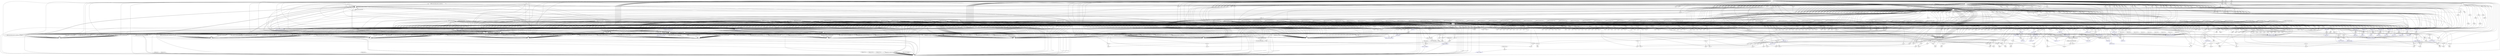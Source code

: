 //----------------------------------------------------------------------------//
// Generated by LegUp High-Level Synthesis Tool Version 4.0 (http://legup.org)
// Compiled: Mon Jun  5 16:23:28 2017
// University of Toronto
// For research and academic purposes only. Commercial use is prohibited.
// Please send bugs to: legup@eecg.toronto.edu
// Date: Tue Jun 13 15:04:24 2017
//----------------------------------------------------------------------------//

digraph {
Node0x44bec60[label="?"];
Node0x4dd1480[label="0"];
Node0x4dd1480 -> Node0x44bec60;
Node0x4e1b4a0[label="EQ"];
Node0x4e1b4a0 -> Node0x44bec60;
Node0x4e1b780[label="EQ"];
Node0x4e1b780 -> Node0x44bec60;
Node0x4e1ba50[label="EQ"];
Node0x4e1ba50 -> Node0x44bec60;
Node0x44c1270[label="?"];
Node0x4dd1480 -> Node0x44c1270;
Node0x43b6f80[label="platform_main_begin_memory_controller_en..."];
Node0x43b6f80 -> Node0x44c1270;
Node0x43b6f80 -> Node0x44c1270;
Node0x4dcabc0[label="crc32_gentab_memory_controller_enable_a"];
Node0x4dcabc0 -> Node0x44c1270;
Node0x4dcabc0 -> Node0x44c1270;
Node0x4dcbcb0[label="func_1_memory_controller_enable_a"];
Node0x4dcbcb0 -> Node0x44c1270;
Node0x4dcbcb0 -> Node0x44c1270;
Node0x4dcd7c0[label="transparent_crc_memory_controller_enable..."];
Node0x4dcd7c0 -> Node0x44c1270;
Node0x4dcd7c0 -> Node0x44c1270;
Node0x4dcd7c0 -> Node0x44c1270;
Node0x4dcd7c0 -> Node0x44c1270;
Node0x4dcd7c0 -> Node0x44c1270;
Node0x4dcd7c0 -> Node0x44c1270;
Node0x4dcd7c0 -> Node0x44c1270;
Node0x4dcd7c0 -> Node0x44c1270;
Node0x4dcd7c0 -> Node0x44c1270;
Node0x4dcd7c0 -> Node0x44c1270;
Node0x4dcd7c0 -> Node0x44c1270;
Node0x4dcd7c0 -> Node0x44c1270;
Node0x4dcd7c0 -> Node0x44c1270;
Node0x4dcd7c0 -> Node0x44c1270;
Node0x4dcd7c0 -> Node0x44c1270;
Node0x4dcd7c0 -> Node0x44c1270;
Node0x4dcd7c0 -> Node0x44c1270;
Node0x4dcd7c0 -> Node0x44c1270;
Node0x4dcf590[label="platform_main_end_memory_controller_enab..."];
Node0x4dcf590 -> Node0x44c1270;
Node0x4dcf590 -> Node0x44c1270;
Node0x4db1bf0[label="1"];
Node0x4db1bf0 -> Node0x44c1270;
Node0x4db1bf0 -> Node0x44c1270;
Node0x4db1bf0 -> Node0x44c1270;
Node0x4db1bf0 -> Node0x44c1270;
Node0x4db1bf0 -> Node0x44c1270;
Node0x4db1bf0 -> Node0x44c1270;
Node0x4db1bf0 -> Node0x44c1270;
Node0x4db1bf0 -> Node0x44c1270;
Node0x4db1bf0 -> Node0x44c1270;
Node0x4db1bf0 -> Node0x44c1270;
Node0x4e1beb0[label="EQ"];
Node0x4e1beb0 -> Node0x44c1270;
Node0x4e1cdb0[label="EQ"];
Node0x4e1cdb0 -> Node0x44c1270;
Node0x4e1d070[label="EQ"];
Node0x4e1d070 -> Node0x44c1270;
Node0x4e1d330[label="EQ"];
Node0x4e1d330 -> Node0x44c1270;
Node0x4e1d5f0[label="EQ"];
Node0x4e1d5f0 -> Node0x44c1270;
Node0x4e1d8b0[label="EQ"];
Node0x4e1d8b0 -> Node0x44c1270;
Node0x4e1db70[label="EQ"];
Node0x4e1db70 -> Node0x44c1270;
Node0x4e1de30[label="EQ"];
Node0x4e1de30 -> Node0x44c1270;
Node0x4e1e0f0[label="EQ"];
Node0x4e1e0f0 -> Node0x44c1270;
Node0x4e1e3b0[label="EQ"];
Node0x4e1e3b0 -> Node0x44c1270;
Node0x4e1e670[label="EQ"];
Node0x4e1e670 -> Node0x44c1270;
Node0x4e1e930[label="EQ"];
Node0x4e1e930 -> Node0x44c1270;
Node0x4e1ebf0[label="EQ"];
Node0x4e1ebf0 -> Node0x44c1270;
Node0x4e1eeb0[label="EQ"];
Node0x4e1eeb0 -> Node0x44c1270;
Node0x4e1f170[label="EQ"];
Node0x4e1f170 -> Node0x44c1270;
Node0x4e1f430[label="EQ"];
Node0x4e1f430 -> Node0x44c1270;
Node0x4e1f6f0[label="EQ"];
Node0x4e1f6f0 -> Node0x44c1270;
Node0x4e1f9b0[label="EQ"];
Node0x4e1f9b0 -> Node0x44c1270;
Node0x4e1fc70[label="EQ"];
Node0x4e1fc70 -> Node0x44c1270;
Node0x4e1ff30[label="EQ"];
Node0x4e1ff30 -> Node0x44c1270;
Node0x4e201f0[label="EQ"];
Node0x4e201f0 -> Node0x44c1270;
Node0x4e204b0[label="EQ"];
Node0x4e204b0 -> Node0x44c1270;
Node0x4e20770[label="EQ"];
Node0x4e20770 -> Node0x44c1270;
Node0x4e20a30[label="EQ"];
Node0x4e20a30 -> Node0x44c1270;
Node0x4e20cf0[label="EQ"];
Node0x4e20cf0 -> Node0x44c1270;
Node0x4e20fb0[label="EQ"];
Node0x4e20fb0 -> Node0x44c1270;
Node0x4e21270[label="EQ"];
Node0x4e21270 -> Node0x44c1270;
Node0x4e21530[label="EQ"];
Node0x4e21530 -> Node0x44c1270;
Node0x4e1ca70[label="EQ"];
Node0x4e1ca70 -> Node0x44c1270;
Node0x4e21cb0[label="EQ"];
Node0x4e21cb0 -> Node0x44c1270;
Node0x4e21f70[label="EQ"];
Node0x4e21f70 -> Node0x44c1270;
Node0x4e22230[label="EQ"];
Node0x4e22230 -> Node0x44c1270;
Node0x4e224f0[label="EQ"];
Node0x4e224f0 -> Node0x44c1270;
Node0x4e227b0[label="EQ"];
Node0x4e227b0 -> Node0x44c1270;
Node0x4e22a70[label="EQ"];
Node0x4e22a70 -> Node0x44c1270;
Node0x4e22d30[label="EQ"];
Node0x4e22d30 -> Node0x44c1270;
Node0x44c5670[label="?"];
Node0x4dd1480 -> Node0x44c5670;
Node0x44ce1b0[label="platform_main_begin_memory_controller_ad..."];
Node0x44ce1b0 -> Node0x44c5670;
Node0x44ce1b0 -> Node0x44c5670;
Node0x4dcace0[label="crc32_gentab_memory_controller_address_a"];
Node0x4dcace0 -> Node0x44c5670;
Node0x4dcace0 -> Node0x44c5670;
Node0x4dcbe10[label="func_1_memory_controller_address_a"];
Node0x4dcbe10 -> Node0x44c5670;
Node0x4dcbe10 -> Node0x44c5670;
Node0x4dcd9a0[label="transparent_crc_memory_controller_addres..."];
Node0x4dcd9a0 -> Node0x44c5670;
Node0x4dcd9a0 -> Node0x44c5670;
Node0x4dcd9a0 -> Node0x44c5670;
Node0x4dcd9a0 -> Node0x44c5670;
Node0x4dcd9a0 -> Node0x44c5670;
Node0x4dcd9a0 -> Node0x44c5670;
Node0x4dcd9a0 -> Node0x44c5670;
Node0x4dcd9a0 -> Node0x44c5670;
Node0x4dcd9a0 -> Node0x44c5670;
Node0x4dcd9a0 -> Node0x44c5670;
Node0x4dcd9a0 -> Node0x44c5670;
Node0x4dcd9a0 -> Node0x44c5670;
Node0x4dcd9a0 -> Node0x44c5670;
Node0x4dcd9a0 -> Node0x44c5670;
Node0x4dcd9a0 -> Node0x44c5670;
Node0x4dcd9a0 -> Node0x44c5670;
Node0x4dcd9a0 -> Node0x44c5670;
Node0x4dcd9a0 -> Node0x44c5670;
Node0x4dcf770[label="platform_main_end_memory_controller_addr..."];
Node0x4dcf770 -> Node0x44c5670;
Node0x4dcf770 -> Node0x44c5670;
Node0x4e23190[label="`TAG_g_g_2_a"];
Node0x4e23190 -> Node0x44c5670;
Node0x4e23b90[label="`TAG_g_g_12_a"];
Node0x4e23b90 -> Node0x44c5670;
Node0x4e23d90[label="main_11_scevgep6",color=blue];
Node0x4e23d90 -> Node0x44c5670;
Node0x4e251b0[label="`TAG_g_g_44_a"];
Node0x4e251b0 -> Node0x44c5670;
Node0x4e25390[label="main_26_scevgep4",color=blue];
Node0x4e25390 -> Node0x44c5670;
Node0x4e26120[label="`TAG_g_g_77_a"];
Node0x4e26120 -> Node0x44c5670;
Node0x4e26430[label="`TAG_g_g_113_a"];
Node0x4e26430 -> Node0x44c5670;
Node0x4e26600[label="`TAG_g_g_114_a"];
Node0x4e26600 -> Node0x44c5670;
Node0x4e26800[label="main_45_scevgep",color=blue];
Node0x4e26800 -> Node0x44c5670;
Node0x4e281c0[label="`TAG_g_crc32_context_a"];
Node0x4e281c0 -> Node0x44c5670;
Node0x4e283a0[label="EQ"];
Node0x4e283a0 -> Node0x44c5670;
Node0x4e28680[label="EQ"];
Node0x4e28680 -> Node0x44c5670;
Node0x4e28940[label="EQ"];
Node0x4e28940 -> Node0x44c5670;
Node0x4e28c00[label="EQ"];
Node0x4e28c00 -> Node0x44c5670;
Node0x4e28ec0[label="EQ"];
Node0x4e28ec0 -> Node0x44c5670;
Node0x4e29180[label="EQ"];
Node0x4e29180 -> Node0x44c5670;
Node0x4e29440[label="EQ"];
Node0x4e29440 -> Node0x44c5670;
Node0x4e29700[label="EQ"];
Node0x4e29700 -> Node0x44c5670;
Node0x4e299c0[label="EQ"];
Node0x4e299c0 -> Node0x44c5670;
Node0x4e29c80[label="EQ"];
Node0x4e29c80 -> Node0x44c5670;
Node0x4e29f40[label="EQ"];
Node0x4e29f40 -> Node0x44c5670;
Node0x4e2a200[label="EQ"];
Node0x4e2a200 -> Node0x44c5670;
Node0x4e2a4c0[label="EQ"];
Node0x4e2a4c0 -> Node0x44c5670;
Node0x4e2a780[label="EQ"];
Node0x4e2a780 -> Node0x44c5670;
Node0x4e2aa40[label="EQ"];
Node0x4e2aa40 -> Node0x44c5670;
Node0x4e2ad00[label="EQ"];
Node0x4e2ad00 -> Node0x44c5670;
Node0x4e2afc0[label="EQ"];
Node0x4e2afc0 -> Node0x44c5670;
Node0x4e2b280[label="EQ"];
Node0x4e2b280 -> Node0x44c5670;
Node0x4e2b540[label="EQ"];
Node0x4e2b540 -> Node0x44c5670;
Node0x4e2b800[label="EQ"];
Node0x4e2b800 -> Node0x44c5670;
Node0x4e2bac0[label="EQ"];
Node0x4e2bac0 -> Node0x44c5670;
Node0x4e2bd80[label="EQ"];
Node0x4e2bd80 -> Node0x44c5670;
Node0x4e2c040[label="EQ"];
Node0x4e2c040 -> Node0x44c5670;
Node0x4e2c300[label="EQ"];
Node0x4e2c300 -> Node0x44c5670;
Node0x4e2c5c0[label="EQ"];
Node0x4e2c5c0 -> Node0x44c5670;
Node0x4e2c880[label="EQ"];
Node0x4e2c880 -> Node0x44c5670;
Node0x4e2cb40[label="EQ"];
Node0x4e2cb40 -> Node0x44c5670;
Node0x4e2ce00[label="EQ"];
Node0x4e2ce00 -> Node0x44c5670;
Node0x4e263e0[label="EQ"];
Node0x4e263e0 -> Node0x44c5670;
Node0x4e2d580[label="EQ"];
Node0x4e2d580 -> Node0x44c5670;
Node0x4e2d840[label="EQ"];
Node0x4e2d840 -> Node0x44c5670;
Node0x4e2db00[label="EQ"];
Node0x4e2db00 -> Node0x44c5670;
Node0x4e2ddc0[label="EQ"];
Node0x4e2ddc0 -> Node0x44c5670;
Node0x4e2e080[label="EQ"];
Node0x4e2e080 -> Node0x44c5670;
Node0x4e2e340[label="EQ"];
Node0x4e2e340 -> Node0x44c5670;
Node0x4e2e600[label="EQ"];
Node0x4e2e600 -> Node0x44c5670;
Node0x44c8b90[label="?"];
Node0x4dd1480 -> Node0x44c8b90;
Node0x44ce350[label="platform_main_begin_memory_controller_wr..."];
Node0x44ce350 -> Node0x44c8b90;
Node0x44ce350 -> Node0x44c8b90;
Node0x4dcae00[label="crc32_gentab_memory_controller_write_ena..."];
Node0x4dcae00 -> Node0x44c8b90;
Node0x4dcae00 -> Node0x44c8b90;
Node0x4dcbfd0[label="func_1_memory_controller_write_enable_a"];
Node0x4dcbfd0 -> Node0x44c8b90;
Node0x4dcbfd0 -> Node0x44c8b90;
Node0x4dcdb40[label="transparent_crc_memory_controller_write_..."];
Node0x4dcdb40 -> Node0x44c8b90;
Node0x4dcdb40 -> Node0x44c8b90;
Node0x4dcdb40 -> Node0x44c8b90;
Node0x4dcdb40 -> Node0x44c8b90;
Node0x4dcdb40 -> Node0x44c8b90;
Node0x4dcdb40 -> Node0x44c8b90;
Node0x4dcdb40 -> Node0x44c8b90;
Node0x4dcdb40 -> Node0x44c8b90;
Node0x4dcdb40 -> Node0x44c8b90;
Node0x4dcdb40 -> Node0x44c8b90;
Node0x4dcdb40 -> Node0x44c8b90;
Node0x4dcdb40 -> Node0x44c8b90;
Node0x4dcdb40 -> Node0x44c8b90;
Node0x4dcdb40 -> Node0x44c8b90;
Node0x4dcdb40 -> Node0x44c8b90;
Node0x4dcdb40 -> Node0x44c8b90;
Node0x4dcdb40 -> Node0x44c8b90;
Node0x4dcdb40 -> Node0x44c8b90;
Node0x4dcf910[label="platform_main_end_memory_controller_writ..."];
Node0x4dcf910 -> Node0x44c8b90;
Node0x4dcf910 -> Node0x44c8b90;
Node0x4dd1480 -> Node0x44c8b90;
Node0x4dd1480 -> Node0x44c8b90;
Node0x4dd1480 -> Node0x44c8b90;
Node0x4dd1480 -> Node0x44c8b90;
Node0x4dd1480 -> Node0x44c8b90;
Node0x4dd1480 -> Node0x44c8b90;
Node0x4dd1480 -> Node0x44c8b90;
Node0x4dd1480 -> Node0x44c8b90;
Node0x4dd1480 -> Node0x44c8b90;
Node0x4dd1480 -> Node0x44c8b90;
Node0x4e2ea60[label="EQ"];
Node0x4e2ea60 -> Node0x44c8b90;
Node0x4e2f960[label="EQ"];
Node0x4e2f960 -> Node0x44c8b90;
Node0x4e2fc20[label="EQ"];
Node0x4e2fc20 -> Node0x44c8b90;
Node0x4e2fee0[label="EQ"];
Node0x4e2fee0 -> Node0x44c8b90;
Node0x4e301a0[label="EQ"];
Node0x4e301a0 -> Node0x44c8b90;
Node0x4e30460[label="EQ"];
Node0x4e30460 -> Node0x44c8b90;
Node0x4e30720[label="EQ"];
Node0x4e30720 -> Node0x44c8b90;
Node0x4e309e0[label="EQ"];
Node0x4e309e0 -> Node0x44c8b90;
Node0x4e30ca0[label="EQ"];
Node0x4e30ca0 -> Node0x44c8b90;
Node0x4e30f60[label="EQ"];
Node0x4e30f60 -> Node0x44c8b90;
Node0x4e31220[label="EQ"];
Node0x4e31220 -> Node0x44c8b90;
Node0x4e314e0[label="EQ"];
Node0x4e314e0 -> Node0x44c8b90;
Node0x4e317a0[label="EQ"];
Node0x4e317a0 -> Node0x44c8b90;
Node0x4e31a60[label="EQ"];
Node0x4e31a60 -> Node0x44c8b90;
Node0x4e31d20[label="EQ"];
Node0x4e31d20 -> Node0x44c8b90;
Node0x4e31fe0[label="EQ"];
Node0x4e31fe0 -> Node0x44c8b90;
Node0x4e322a0[label="EQ"];
Node0x4e322a0 -> Node0x44c8b90;
Node0x4e32560[label="EQ"];
Node0x4e32560 -> Node0x44c8b90;
Node0x4e32820[label="EQ"];
Node0x4e32820 -> Node0x44c8b90;
Node0x4e32ae0[label="EQ"];
Node0x4e32ae0 -> Node0x44c8b90;
Node0x4e32da0[label="EQ"];
Node0x4e32da0 -> Node0x44c8b90;
Node0x4e33060[label="EQ"];
Node0x4e33060 -> Node0x44c8b90;
Node0x4e33320[label="EQ"];
Node0x4e33320 -> Node0x44c8b90;
Node0x4e335e0[label="EQ"];
Node0x4e335e0 -> Node0x44c8b90;
Node0x4e338a0[label="EQ"];
Node0x4e338a0 -> Node0x44c8b90;
Node0x4e33b60[label="EQ"];
Node0x4e33b60 -> Node0x44c8b90;
Node0x4e33e20[label="EQ"];
Node0x4e33e20 -> Node0x44c8b90;
Node0x4e340e0[label="EQ"];
Node0x4e340e0 -> Node0x44c8b90;
Node0x4e2f620[label="EQ"];
Node0x4e2f620 -> Node0x44c8b90;
Node0x4e34860[label="EQ"];
Node0x4e34860 -> Node0x44c8b90;
Node0x4e34b20[label="EQ"];
Node0x4e34b20 -> Node0x44c8b90;
Node0x4e34de0[label="EQ"];
Node0x4e34de0 -> Node0x44c8b90;
Node0x4e350a0[label="EQ"];
Node0x4e350a0 -> Node0x44c8b90;
Node0x4e35360[label="EQ"];
Node0x4e35360 -> Node0x44c8b90;
Node0x4e35620[label="EQ"];
Node0x4e35620 -> Node0x44c8b90;
Node0x4e358e0[label="EQ"];
Node0x4e358e0 -> Node0x44c8b90;
Node0x443a4e0[label="?"];
Node0x4dd1480 -> Node0x443a4e0;
Node0x4473be0[label="platform_main_begin_memory_controller_in..."];
Node0x4473be0 -> Node0x443a4e0;
Node0x4473be0 -> Node0x443a4e0;
Node0x4dcaf20[label="crc32_gentab_memory_controller_in_a"];
Node0x4dcaf20 -> Node0x443a4e0;
Node0x4dcaf20 -> Node0x443a4e0;
Node0x4dcc170[label="func_1_memory_controller_in_a"];
Node0x4dcc170 -> Node0x443a4e0;
Node0x4dcc170 -> Node0x443a4e0;
Node0x4dcdce0[label="transparent_crc_memory_controller_in_a"];
Node0x4dcdce0 -> Node0x443a4e0;
Node0x4dcdce0 -> Node0x443a4e0;
Node0x4dcdce0 -> Node0x443a4e0;
Node0x4dcdce0 -> Node0x443a4e0;
Node0x4dcdce0 -> Node0x443a4e0;
Node0x4dcdce0 -> Node0x443a4e0;
Node0x4dcdce0 -> Node0x443a4e0;
Node0x4dcdce0 -> Node0x443a4e0;
Node0x4dcdce0 -> Node0x443a4e0;
Node0x4dcdce0 -> Node0x443a4e0;
Node0x4dcdce0 -> Node0x443a4e0;
Node0x4dcdce0 -> Node0x443a4e0;
Node0x4dcdce0 -> Node0x443a4e0;
Node0x4dcdce0 -> Node0x443a4e0;
Node0x4dcdce0 -> Node0x443a4e0;
Node0x4dcdce0 -> Node0x443a4e0;
Node0x4dcdce0 -> Node0x443a4e0;
Node0x4dcdce0 -> Node0x443a4e0;
Node0x4dcfab0[label="platform_main_end_memory_controller_in_a"];
Node0x4dcfab0 -> Node0x443a4e0;
Node0x4dcfab0 -> Node0x443a4e0;
Node0x4e35d40[label="EQ"];
Node0x4e35d40 -> Node0x443a4e0;
Node0x4e36820[label="EQ"];
Node0x4e36820 -> Node0x443a4e0;
Node0x4e36ae0[label="EQ"];
Node0x4e36ae0 -> Node0x443a4e0;
Node0x4e36da0[label="EQ"];
Node0x4e36da0 -> Node0x443a4e0;
Node0x4e37060[label="EQ"];
Node0x4e37060 -> Node0x443a4e0;
Node0x4e37320[label="EQ"];
Node0x4e37320 -> Node0x443a4e0;
Node0x4e376f0[label="EQ"];
Node0x4e376f0 -> Node0x443a4e0;
Node0x4e379b0[label="EQ"];
Node0x4e379b0 -> Node0x443a4e0;
Node0x4e37c70[label="EQ"];
Node0x4e37c70 -> Node0x443a4e0;
Node0x4e37f30[label="EQ"];
Node0x4e37f30 -> Node0x443a4e0;
Node0x4e381f0[label="EQ"];
Node0x4e381f0 -> Node0x443a4e0;
Node0x4e384b0[label="EQ"];
Node0x4e384b0 -> Node0x443a4e0;
Node0x4e38770[label="EQ"];
Node0x4e38770 -> Node0x443a4e0;
Node0x4e38a30[label="EQ"];
Node0x4e38a30 -> Node0x443a4e0;
Node0x4e38cf0[label="EQ"];
Node0x4e38cf0 -> Node0x443a4e0;
Node0x4e38fb0[label="EQ"];
Node0x4e38fb0 -> Node0x443a4e0;
Node0x4e39270[label="EQ"];
Node0x4e39270 -> Node0x443a4e0;
Node0x4e39530[label="EQ"];
Node0x4e39530 -> Node0x443a4e0;
Node0x4e397f0[label="EQ"];
Node0x4e397f0 -> Node0x443a4e0;
Node0x4e39ab0[label="EQ"];
Node0x4e39ab0 -> Node0x443a4e0;
Node0x4e39d70[label="EQ"];
Node0x4e39d70 -> Node0x443a4e0;
Node0x4e3a030[label="EQ"];
Node0x4e3a030 -> Node0x443a4e0;
Node0x4e3a2f0[label="EQ"];
Node0x4e3a2f0 -> Node0x443a4e0;
Node0x4e3a5b0[label="EQ"];
Node0x4e3a5b0 -> Node0x443a4e0;
Node0x4e3a870[label="EQ"];
Node0x4e3a870 -> Node0x443a4e0;
Node0x4e3ab30[label="EQ"];
Node0x4e3ab30 -> Node0x443a4e0;
Node0x44d6ff0[label="?"];
Node0x4dd1480 -> Node0x44d6ff0;
Node0x4da6c80[label="platform_main_begin_memory_controller_si..."];
Node0x4da6c80 -> Node0x44d6ff0;
Node0x4da6c80 -> Node0x44d6ff0;
Node0x4dcb090[label="crc32_gentab_memory_controller_size_a"];
Node0x4dcb090 -> Node0x44d6ff0;
Node0x4dcb090 -> Node0x44d6ff0;
Node0x4dcc380[label="func_1_memory_controller_size_a"];
Node0x4dcc380 -> Node0x44d6ff0;
Node0x4dcc380 -> Node0x44d6ff0;
Node0x4dcdef0[label="transparent_crc_memory_controller_size_a"];
Node0x4dcdef0 -> Node0x44d6ff0;
Node0x4dcdef0 -> Node0x44d6ff0;
Node0x4dcdef0 -> Node0x44d6ff0;
Node0x4dcdef0 -> Node0x44d6ff0;
Node0x4dcdef0 -> Node0x44d6ff0;
Node0x4dcdef0 -> Node0x44d6ff0;
Node0x4dcdef0 -> Node0x44d6ff0;
Node0x4dcdef0 -> Node0x44d6ff0;
Node0x4dcdef0 -> Node0x44d6ff0;
Node0x4dcdef0 -> Node0x44d6ff0;
Node0x4dcdef0 -> Node0x44d6ff0;
Node0x4dcdef0 -> Node0x44d6ff0;
Node0x4dcdef0 -> Node0x44d6ff0;
Node0x4dcdef0 -> Node0x44d6ff0;
Node0x4dcdef0 -> Node0x44d6ff0;
Node0x4dcdef0 -> Node0x44d6ff0;
Node0x4dcdef0 -> Node0x44d6ff0;
Node0x4dcdef0 -> Node0x44d6ff0;
Node0x4dcfcc0[label="platform_main_end_memory_controller_size..."];
Node0x4dcfcc0 -> Node0x44d6ff0;
Node0x4dcfcc0 -> Node0x44d6ff0;
Node0x4e3af90[label="2"];
Node0x4e3af90 -> Node0x44d6ff0;
Node0x4e3b990[label="0"];
Node0x4e3b990 -> Node0x44d6ff0;
Node0x4e3bb90[label="2"];
Node0x4e3bb90 -> Node0x44d6ff0;
Node0x4e3bd90[label="2"];
Node0x4e3bd90 -> Node0x44d6ff0;
Node0x4e3bf90[label="2"];
Node0x4e3bf90 -> Node0x44d6ff0;
Node0x4e3c190[label="2"];
Node0x4e3c190 -> Node0x44d6ff0;
Node0x4e3c4c0[label="1"];
Node0x4e3c4c0 -> Node0x44d6ff0;
Node0x4e3c690[label="2"];
Node0x4e3c690 -> Node0x44d6ff0;
Node0x4e3c890[label="1"];
Node0x4e3c890 -> Node0x44d6ff0;
Node0x4e3ca90[label="2"];
Node0x4e3ca90 -> Node0x44d6ff0;
Node0x4e3cc90[label="EQ"];
Node0x4e3cc90 -> Node0x44d6ff0;
Node0x4e3cf70[label="EQ"];
Node0x4e3cf70 -> Node0x44d6ff0;
Node0x4e3d230[label="EQ"];
Node0x4e3d230 -> Node0x44d6ff0;
Node0x4e3d4f0[label="EQ"];
Node0x4e3d4f0 -> Node0x44d6ff0;
Node0x4e3d7b0[label="EQ"];
Node0x4e3d7b0 -> Node0x44d6ff0;
Node0x4e3da70[label="EQ"];
Node0x4e3da70 -> Node0x44d6ff0;
Node0x4e3dd30[label="EQ"];
Node0x4e3dd30 -> Node0x44d6ff0;
Node0x4e3dff0[label="EQ"];
Node0x4e3dff0 -> Node0x44d6ff0;
Node0x4e3e2b0[label="EQ"];
Node0x4e3e2b0 -> Node0x44d6ff0;
Node0x4e3e570[label="EQ"];
Node0x4e3e570 -> Node0x44d6ff0;
Node0x4e3e830[label="EQ"];
Node0x4e3e830 -> Node0x44d6ff0;
Node0x4e3eaf0[label="EQ"];
Node0x4e3eaf0 -> Node0x44d6ff0;
Node0x4e3edb0[label="EQ"];
Node0x4e3edb0 -> Node0x44d6ff0;
Node0x4e3f070[label="EQ"];
Node0x4e3f070 -> Node0x44d6ff0;
Node0x4e3f330[label="EQ"];
Node0x4e3f330 -> Node0x44d6ff0;
Node0x4e3f5f0[label="EQ"];
Node0x4e3f5f0 -> Node0x44d6ff0;
Node0x4e3f8b0[label="EQ"];
Node0x4e3f8b0 -> Node0x44d6ff0;
Node0x4e3fb70[label="EQ"];
Node0x4e3fb70 -> Node0x44d6ff0;
Node0x4e3fe30[label="EQ"];
Node0x4e3fe30 -> Node0x44d6ff0;
Node0x4e400f0[label="EQ"];
Node0x4e400f0 -> Node0x44d6ff0;
Node0x4e403b0[label="EQ"];
Node0x4e403b0 -> Node0x44d6ff0;
Node0x4e40670[label="EQ"];
Node0x4e40670 -> Node0x44d6ff0;
Node0x4e40930[label="EQ"];
Node0x4e40930 -> Node0x44d6ff0;
Node0x4e40bf0[label="EQ"];
Node0x4e40bf0 -> Node0x44d6ff0;
Node0x4e40eb0[label="EQ"];
Node0x4e40eb0 -> Node0x44d6ff0;
Node0x4e41170[label="EQ"];
Node0x4e41170 -> Node0x44d6ff0;
Node0x4e41430[label="EQ"];
Node0x4e41430 -> Node0x44d6ff0;
Node0x4e416f0[label="EQ"];
Node0x4e416f0 -> Node0x44d6ff0;
Node0x4e3c470[label="EQ"];
Node0x4e3c470 -> Node0x44d6ff0;
Node0x4e41e70[label="EQ"];
Node0x4e41e70 -> Node0x44d6ff0;
Node0x4e42130[label="EQ"];
Node0x4e42130 -> Node0x44d6ff0;
Node0x4e423f0[label="EQ"];
Node0x4e423f0 -> Node0x44d6ff0;
Node0x4e426b0[label="EQ"];
Node0x4e426b0 -> Node0x44d6ff0;
Node0x4e42970[label="EQ"];
Node0x4e42970 -> Node0x44d6ff0;
Node0x4e42c30[label="EQ"];
Node0x4e42c30 -> Node0x44d6ff0;
Node0x4e42ef0[label="EQ"];
Node0x4e42ef0 -> Node0x44d6ff0;
Node0x44e6570[label="?"];
Node0x4dd1480 -> Node0x44e6570;
Node0x4da6ef0[label="platform_main_begin_memory_controller_en..."];
Node0x4da6ef0 -> Node0x44e6570;
Node0x4da6ef0 -> Node0x44e6570;
Node0x4dca310[label="crc32_gentab_memory_controller_enable_b"];
Node0x4dca310 -> Node0x44e6570;
Node0x4dca310 -> Node0x44e6570;
Node0x4dcc5c0[label="func_1_memory_controller_enable_b"];
Node0x4dcc5c0 -> Node0x44e6570;
Node0x4dcc5c0 -> Node0x44e6570;
Node0x4dce110[label="transparent_crc_memory_controller_enable..."];
Node0x4dce110 -> Node0x44e6570;
Node0x4dce110 -> Node0x44e6570;
Node0x4dce110 -> Node0x44e6570;
Node0x4dce110 -> Node0x44e6570;
Node0x4dce110 -> Node0x44e6570;
Node0x4dce110 -> Node0x44e6570;
Node0x4dce110 -> Node0x44e6570;
Node0x4dce110 -> Node0x44e6570;
Node0x4dce110 -> Node0x44e6570;
Node0x4dce110 -> Node0x44e6570;
Node0x4dce110 -> Node0x44e6570;
Node0x4dce110 -> Node0x44e6570;
Node0x4dce110 -> Node0x44e6570;
Node0x4dce110 -> Node0x44e6570;
Node0x4dce110 -> Node0x44e6570;
Node0x4dce110 -> Node0x44e6570;
Node0x4dce110 -> Node0x44e6570;
Node0x4dce110 -> Node0x44e6570;
Node0x4dcfee0[label="platform_main_end_memory_controller_enab..."];
Node0x4dcfee0 -> Node0x44e6570;
Node0x4dcfee0 -> Node0x44e6570;
Node0x4e43350[label="EQ"];
Node0x4e43350 -> Node0x44e6570;
Node0x4e43e30[label="EQ"];
Node0x4e43e30 -> Node0x44e6570;
Node0x4e440f0[label="EQ"];
Node0x4e440f0 -> Node0x44e6570;
Node0x4e443b0[label="EQ"];
Node0x4e443b0 -> Node0x44e6570;
Node0x4e44670[label="EQ"];
Node0x4e44670 -> Node0x44e6570;
Node0x4e44930[label="EQ"];
Node0x4e44930 -> Node0x44e6570;
Node0x4e44d00[label="EQ"];
Node0x4e44d00 -> Node0x44e6570;
Node0x4e44fc0[label="EQ"];
Node0x4e44fc0 -> Node0x44e6570;
Node0x4e45280[label="EQ"];
Node0x4e45280 -> Node0x44e6570;
Node0x4e45540[label="EQ"];
Node0x4e45540 -> Node0x44e6570;
Node0x4e45800[label="EQ"];
Node0x4e45800 -> Node0x44e6570;
Node0x4e45ac0[label="EQ"];
Node0x4e45ac0 -> Node0x44e6570;
Node0x4e45d80[label="EQ"];
Node0x4e45d80 -> Node0x44e6570;
Node0x4e46040[label="EQ"];
Node0x4e46040 -> Node0x44e6570;
Node0x4e46300[label="EQ"];
Node0x4e46300 -> Node0x44e6570;
Node0x4e465c0[label="EQ"];
Node0x4e465c0 -> Node0x44e6570;
Node0x4e46880[label="EQ"];
Node0x4e46880 -> Node0x44e6570;
Node0x4e46b40[label="EQ"];
Node0x4e46b40 -> Node0x44e6570;
Node0x4e46e00[label="EQ"];
Node0x4e46e00 -> Node0x44e6570;
Node0x4e470c0[label="EQ"];
Node0x4e470c0 -> Node0x44e6570;
Node0x4e47380[label="EQ"];
Node0x4e47380 -> Node0x44e6570;
Node0x4e47640[label="EQ"];
Node0x4e47640 -> Node0x44e6570;
Node0x4e47900[label="EQ"];
Node0x4e47900 -> Node0x44e6570;
Node0x4e47bc0[label="EQ"];
Node0x4e47bc0 -> Node0x44e6570;
Node0x4e47e80[label="EQ"];
Node0x4e47e80 -> Node0x44e6570;
Node0x4e48140[label="EQ"];
Node0x4e48140 -> Node0x44e6570;
Node0x4401b50[label="?"];
Node0x4dd1480 -> Node0x4401b50;
Node0x4dca0d0[label="platform_main_begin_memory_controller_ad..."];
Node0x4dca0d0 -> Node0x4401b50;
Node0x4dca0d0 -> Node0x4401b50;
Node0x4dcb390[label="crc32_gentab_memory_controller_address_b"];
Node0x4dcb390 -> Node0x4401b50;
Node0x4dcb390 -> Node0x4401b50;
Node0x4dcc780[label="func_1_memory_controller_address_b"];
Node0x4dcc780 -> Node0x4401b50;
Node0x4dcc780 -> Node0x4401b50;
Node0x4dce2d0[label="transparent_crc_memory_controller_addres..."];
Node0x4dce2d0 -> Node0x4401b50;
Node0x4dce2d0 -> Node0x4401b50;
Node0x4dce2d0 -> Node0x4401b50;
Node0x4dce2d0 -> Node0x4401b50;
Node0x4dce2d0 -> Node0x4401b50;
Node0x4dce2d0 -> Node0x4401b50;
Node0x4dce2d0 -> Node0x4401b50;
Node0x4dce2d0 -> Node0x4401b50;
Node0x4dce2d0 -> Node0x4401b50;
Node0x4dce2d0 -> Node0x4401b50;
Node0x4dce2d0 -> Node0x4401b50;
Node0x4dce2d0 -> Node0x4401b50;
Node0x4dce2d0 -> Node0x4401b50;
Node0x4dce2d0 -> Node0x4401b50;
Node0x4dce2d0 -> Node0x4401b50;
Node0x4dce2d0 -> Node0x4401b50;
Node0x4dce2d0 -> Node0x4401b50;
Node0x4dce2d0 -> Node0x4401b50;
Node0x4dd00a0[label="platform_main_end_memory_controller_addr..."];
Node0x4dd00a0 -> Node0x4401b50;
Node0x4dd00a0 -> Node0x4401b50;
Node0x4e485a0[label="EQ"];
Node0x4e485a0 -> Node0x4401b50;
Node0x4e49080[label="EQ"];
Node0x4e49080 -> Node0x4401b50;
Node0x4e49340[label="EQ"];
Node0x4e49340 -> Node0x4401b50;
Node0x4e49600[label="EQ"];
Node0x4e49600 -> Node0x4401b50;
Node0x4e498c0[label="EQ"];
Node0x4e498c0 -> Node0x4401b50;
Node0x4e49b80[label="EQ"];
Node0x4e49b80 -> Node0x4401b50;
Node0x4e49f50[label="EQ"];
Node0x4e49f50 -> Node0x4401b50;
Node0x4e4a210[label="EQ"];
Node0x4e4a210 -> Node0x4401b50;
Node0x4e4a4d0[label="EQ"];
Node0x4e4a4d0 -> Node0x4401b50;
Node0x4e4a790[label="EQ"];
Node0x4e4a790 -> Node0x4401b50;
Node0x4e4aa50[label="EQ"];
Node0x4e4aa50 -> Node0x4401b50;
Node0x4e4ad10[label="EQ"];
Node0x4e4ad10 -> Node0x4401b50;
Node0x4e4afd0[label="EQ"];
Node0x4e4afd0 -> Node0x4401b50;
Node0x4e4b290[label="EQ"];
Node0x4e4b290 -> Node0x4401b50;
Node0x4e4b550[label="EQ"];
Node0x4e4b550 -> Node0x4401b50;
Node0x4e4b810[label="EQ"];
Node0x4e4b810 -> Node0x4401b50;
Node0x4e4bad0[label="EQ"];
Node0x4e4bad0 -> Node0x4401b50;
Node0x4e4bd90[label="EQ"];
Node0x4e4bd90 -> Node0x4401b50;
Node0x4e4c050[label="EQ"];
Node0x4e4c050 -> Node0x4401b50;
Node0x4e4c310[label="EQ"];
Node0x4e4c310 -> Node0x4401b50;
Node0x4e4c5d0[label="EQ"];
Node0x4e4c5d0 -> Node0x4401b50;
Node0x4e4c890[label="EQ"];
Node0x4e4c890 -> Node0x4401b50;
Node0x4e4cb50[label="EQ"];
Node0x4e4cb50 -> Node0x4401b50;
Node0x4e4ce10[label="EQ"];
Node0x4e4ce10 -> Node0x4401b50;
Node0x4e4d0d0[label="EQ"];
Node0x4e4d0d0 -> Node0x4401b50;
Node0x4e4d390[label="EQ"];
Node0x4e4d390 -> Node0x4401b50;
Node0x44eaba0[label="?"];
Node0x4dd1480 -> Node0x44eaba0;
Node0x4dca1f0[label="platform_main_begin_memory_controller_wr..."];
Node0x4dca1f0 -> Node0x44eaba0;
Node0x4dca1f0 -> Node0x44eaba0;
Node0x4dcb4b0[label="crc32_gentab_memory_controller_write_ena..."];
Node0x4dcb4b0 -> Node0x44eaba0;
Node0x4dcb4b0 -> Node0x44eaba0;
Node0x4dcc940[label="func_1_memory_controller_write_enable_b"];
Node0x4dcc940 -> Node0x44eaba0;
Node0x4dcc940 -> Node0x44eaba0;
Node0x4dce490[label="transparent_crc_memory_controller_write_..."];
Node0x4dce490 -> Node0x44eaba0;
Node0x4dce490 -> Node0x44eaba0;
Node0x4dce490 -> Node0x44eaba0;
Node0x4dce490 -> Node0x44eaba0;
Node0x4dce490 -> Node0x44eaba0;
Node0x4dce490 -> Node0x44eaba0;
Node0x4dce490 -> Node0x44eaba0;
Node0x4dce490 -> Node0x44eaba0;
Node0x4dce490 -> Node0x44eaba0;
Node0x4dce490 -> Node0x44eaba0;
Node0x4dce490 -> Node0x44eaba0;
Node0x4dce490 -> Node0x44eaba0;
Node0x4dce490 -> Node0x44eaba0;
Node0x4dce490 -> Node0x44eaba0;
Node0x4dce490 -> Node0x44eaba0;
Node0x4dce490 -> Node0x44eaba0;
Node0x4dce490 -> Node0x44eaba0;
Node0x4dce490 -> Node0x44eaba0;
Node0x4dd0260[label="platform_main_end_memory_controller_writ..."];
Node0x4dd0260 -> Node0x44eaba0;
Node0x4dd0260 -> Node0x44eaba0;
Node0x4e4d7f0[label="EQ"];
Node0x4e4d7f0 -> Node0x44eaba0;
Node0x4e4e2d0[label="EQ"];
Node0x4e4e2d0 -> Node0x44eaba0;
Node0x4e4e590[label="EQ"];
Node0x4e4e590 -> Node0x44eaba0;
Node0x4e4e850[label="EQ"];
Node0x4e4e850 -> Node0x44eaba0;
Node0x4e4eb10[label="EQ"];
Node0x4e4eb10 -> Node0x44eaba0;
Node0x4e4edd0[label="EQ"];
Node0x4e4edd0 -> Node0x44eaba0;
Node0x4e4f1a0[label="EQ"];
Node0x4e4f1a0 -> Node0x44eaba0;
Node0x4e4f460[label="EQ"];
Node0x4e4f460 -> Node0x44eaba0;
Node0x4e4f720[label="EQ"];
Node0x4e4f720 -> Node0x44eaba0;
Node0x4e4f9e0[label="EQ"];
Node0x4e4f9e0 -> Node0x44eaba0;
Node0x4e4fca0[label="EQ"];
Node0x4e4fca0 -> Node0x44eaba0;
Node0x4e4ff60[label="EQ"];
Node0x4e4ff60 -> Node0x44eaba0;
Node0x4e50220[label="EQ"];
Node0x4e50220 -> Node0x44eaba0;
Node0x4e504e0[label="EQ"];
Node0x4e504e0 -> Node0x44eaba0;
Node0x4e507a0[label="EQ"];
Node0x4e507a0 -> Node0x44eaba0;
Node0x4e50a60[label="EQ"];
Node0x4e50a60 -> Node0x44eaba0;
Node0x4e50d20[label="EQ"];
Node0x4e50d20 -> Node0x44eaba0;
Node0x4e50fe0[label="EQ"];
Node0x4e50fe0 -> Node0x44eaba0;
Node0x4e512a0[label="EQ"];
Node0x4e512a0 -> Node0x44eaba0;
Node0x4e51560[label="EQ"];
Node0x4e51560 -> Node0x44eaba0;
Node0x4e51820[label="EQ"];
Node0x4e51820 -> Node0x44eaba0;
Node0x4e51ae0[label="EQ"];
Node0x4e51ae0 -> Node0x44eaba0;
Node0x4e51da0[label="EQ"];
Node0x4e51da0 -> Node0x44eaba0;
Node0x4e52060[label="EQ"];
Node0x4e52060 -> Node0x44eaba0;
Node0x4e52320[label="EQ"];
Node0x4e52320 -> Node0x44eaba0;
Node0x4e525e0[label="EQ"];
Node0x4e525e0 -> Node0x44eaba0;
Node0x44d2720[label="?"];
Node0x4dd1480 -> Node0x44d2720;
Node0x4da6c30[label="platform_main_begin_memory_controller_in..."];
Node0x4da6c30 -> Node0x44d2720;
Node0x4da6c30 -> Node0x44d2720;
Node0x4dcb040[label="crc32_gentab_memory_controller_in_b"];
Node0x4dcb040 -> Node0x44d2720;
Node0x4dcb040 -> Node0x44d2720;
Node0x4dcc330[label="func_1_memory_controller_in_b"];
Node0x4dcc330 -> Node0x44d2720;
Node0x4dcc330 -> Node0x44d2720;
Node0x4dcdea0[label="transparent_crc_memory_controller_in_b"];
Node0x4dcdea0 -> Node0x44d2720;
Node0x4dcdea0 -> Node0x44d2720;
Node0x4dcdea0 -> Node0x44d2720;
Node0x4dcdea0 -> Node0x44d2720;
Node0x4dcdea0 -> Node0x44d2720;
Node0x4dcdea0 -> Node0x44d2720;
Node0x4dcdea0 -> Node0x44d2720;
Node0x4dcdea0 -> Node0x44d2720;
Node0x4dcdea0 -> Node0x44d2720;
Node0x4dcdea0 -> Node0x44d2720;
Node0x4dcdea0 -> Node0x44d2720;
Node0x4dcdea0 -> Node0x44d2720;
Node0x4dcdea0 -> Node0x44d2720;
Node0x4dcdea0 -> Node0x44d2720;
Node0x4dcdea0 -> Node0x44d2720;
Node0x4dcdea0 -> Node0x44d2720;
Node0x4dcdea0 -> Node0x44d2720;
Node0x4dcdea0 -> Node0x44d2720;
Node0x4dcfc70[label="platform_main_end_memory_controller_in_b"];
Node0x4dcfc70 -> Node0x44d2720;
Node0x4dcfc70 -> Node0x44d2720;
Node0x4e52a40[label="EQ"];
Node0x4e52a40 -> Node0x44d2720;
Node0x4e53520[label="EQ"];
Node0x4e53520 -> Node0x44d2720;
Node0x4e537e0[label="EQ"];
Node0x4e537e0 -> Node0x44d2720;
Node0x4e53aa0[label="EQ"];
Node0x4e53aa0 -> Node0x44d2720;
Node0x4e53d60[label="EQ"];
Node0x4e53d60 -> Node0x44d2720;
Node0x4e54020[label="EQ"];
Node0x4e54020 -> Node0x44d2720;
Node0x4e543f0[label="EQ"];
Node0x4e543f0 -> Node0x44d2720;
Node0x4e546b0[label="EQ"];
Node0x4e546b0 -> Node0x44d2720;
Node0x4e54970[label="EQ"];
Node0x4e54970 -> Node0x44d2720;
Node0x4e54c30[label="EQ"];
Node0x4e54c30 -> Node0x44d2720;
Node0x4e54ef0[label="EQ"];
Node0x4e54ef0 -> Node0x44d2720;
Node0x4e551b0[label="EQ"];
Node0x4e551b0 -> Node0x44d2720;
Node0x4e55470[label="EQ"];
Node0x4e55470 -> Node0x44d2720;
Node0x4e55730[label="EQ"];
Node0x4e55730 -> Node0x44d2720;
Node0x4e559f0[label="EQ"];
Node0x4e559f0 -> Node0x44d2720;
Node0x4e55cb0[label="EQ"];
Node0x4e55cb0 -> Node0x44d2720;
Node0x4e55f70[label="EQ"];
Node0x4e55f70 -> Node0x44d2720;
Node0x4e56230[label="EQ"];
Node0x4e56230 -> Node0x44d2720;
Node0x4e564f0[label="EQ"];
Node0x4e564f0 -> Node0x44d2720;
Node0x4e567b0[label="EQ"];
Node0x4e567b0 -> Node0x44d2720;
Node0x4e56a70[label="EQ"];
Node0x4e56a70 -> Node0x44d2720;
Node0x4e56d30[label="EQ"];
Node0x4e56d30 -> Node0x44d2720;
Node0x4e56ff0[label="EQ"];
Node0x4e56ff0 -> Node0x44d2720;
Node0x4e572b0[label="EQ"];
Node0x4e572b0 -> Node0x44d2720;
Node0x4e57570[label="EQ"];
Node0x4e57570 -> Node0x44d2720;
Node0x4e57830[label="EQ"];
Node0x4e57830 -> Node0x44d2720;
Node0x4395b60[label="?"];
Node0x4dd1480 -> Node0x4395b60;
Node0x4dca4b0[label="platform_main_begin_memory_controller_si..."];
Node0x4dca4b0 -> Node0x4395b60;
Node0x4dca4b0 -> Node0x4395b60;
Node0x4dcb730[label="crc32_gentab_memory_controller_size_b"];
Node0x4dcb730 -> Node0x4395b60;
Node0x4dcb730 -> Node0x4395b60;
Node0x4dccd00[label="func_1_memory_controller_size_b"];
Node0x4dccd00 -> Node0x4395b60;
Node0x4dccd00 -> Node0x4395b60;
Node0x4dce850[label="transparent_crc_memory_controller_size_b"];
Node0x4dce850 -> Node0x4395b60;
Node0x4dce850 -> Node0x4395b60;
Node0x4dce850 -> Node0x4395b60;
Node0x4dce850 -> Node0x4395b60;
Node0x4dce850 -> Node0x4395b60;
Node0x4dce850 -> Node0x4395b60;
Node0x4dce850 -> Node0x4395b60;
Node0x4dce850 -> Node0x4395b60;
Node0x4dce850 -> Node0x4395b60;
Node0x4dce850 -> Node0x4395b60;
Node0x4dce850 -> Node0x4395b60;
Node0x4dce850 -> Node0x4395b60;
Node0x4dce850 -> Node0x4395b60;
Node0x4dce850 -> Node0x4395b60;
Node0x4dce850 -> Node0x4395b60;
Node0x4dce850 -> Node0x4395b60;
Node0x4dce850 -> Node0x4395b60;
Node0x4dce850 -> Node0x4395b60;
Node0x4dd0620[label="platform_main_end_memory_controller_size..."];
Node0x4dd0620 -> Node0x4395b60;
Node0x4dd0620 -> Node0x4395b60;
Node0x4e57c90[label="EQ"];
Node0x4e57c90 -> Node0x4395b60;
Node0x4e58770[label="EQ"];
Node0x4e58770 -> Node0x4395b60;
Node0x4e58a30[label="EQ"];
Node0x4e58a30 -> Node0x4395b60;
Node0x4e58cf0[label="EQ"];
Node0x4e58cf0 -> Node0x4395b60;
Node0x4e58fb0[label="EQ"];
Node0x4e58fb0 -> Node0x4395b60;
Node0x4e59270[label="EQ"];
Node0x4e59270 -> Node0x4395b60;
Node0x4e59640[label="EQ"];
Node0x4e59640 -> Node0x4395b60;
Node0x4e59900[label="EQ"];
Node0x4e59900 -> Node0x4395b60;
Node0x4e59bc0[label="EQ"];
Node0x4e59bc0 -> Node0x4395b60;
Node0x4e59e80[label="EQ"];
Node0x4e59e80 -> Node0x4395b60;
Node0x4e5a140[label="EQ"];
Node0x4e5a140 -> Node0x4395b60;
Node0x4e5a400[label="EQ"];
Node0x4e5a400 -> Node0x4395b60;
Node0x4e5a6c0[label="EQ"];
Node0x4e5a6c0 -> Node0x4395b60;
Node0x4e5a980[label="EQ"];
Node0x4e5a980 -> Node0x4395b60;
Node0x4e5ac40[label="EQ"];
Node0x4e5ac40 -> Node0x4395b60;
Node0x4e5af00[label="EQ"];
Node0x4e5af00 -> Node0x4395b60;
Node0x4e5b1c0[label="EQ"];
Node0x4e5b1c0 -> Node0x4395b60;
Node0x4e5b480[label="EQ"];
Node0x4e5b480 -> Node0x4395b60;
Node0x4e5b740[label="EQ"];
Node0x4e5b740 -> Node0x4395b60;
Node0x4e5ba00[label="EQ"];
Node0x4e5ba00 -> Node0x4395b60;
Node0x4e5bcc0[label="EQ"];
Node0x4e5bcc0 -> Node0x4395b60;
Node0x4e5bf80[label="EQ"];
Node0x4e5bf80 -> Node0x4395b60;
Node0x4e5c240[label="EQ"];
Node0x4e5c240 -> Node0x4395b60;
Node0x4e5c500[label="EQ"];
Node0x4e5c500 -> Node0x4395b60;
Node0x4e5c7c0[label="EQ"];
Node0x4e5c7c0 -> Node0x4395b60;
Node0x4e5ca80[label="EQ"];
Node0x4e5ca80 -> Node0x4395b60;
Node0x43954e0[label="?"];
Node0x4e5cdf0[label="0"];
Node0x4e5cdf0 -> Node0x43954e0;
Node0x4e5d010[label="main_56_59_reg",shape=box,color=blue];
Node0x4e5d010 -> Node0x43954e0;
Node0x4e5e3f0[label="EQ"];
Node0x4e5e3f0 -> Node0x43954e0;
Node0x4e5e6c0[label="EQ"];
Node0x4e5e6c0 -> Node0x43954e0;
Node0x44c0300[label="?"];
Node0x44c0300 -> Node0x4e1b4a0;
Node0x4dd1480 -> Node0x4e1b4a0;
Node0x4dd32f0[label="cur_state",shape=box];
Node0x4dd32f0 -> Node0x4e1b780;
Node0x4dd3430[label="LEGUP_0"];
Node0x4dd3430 -> Node0x4e1b780;
Node0x4dd32f0 -> Node0x4e1ba50;
Node0x4dc52b0[label="LEGUP_F_main_BB__56_74"];
Node0x4dc52b0 -> Node0x4e1ba50;
Node0x437e680[label="?"];
Node0x437e680 -> Node0x43b6f80;
Node0x46b6530[label="?"];
Node0x46b6530 -> Node0x43b6f80;
Node0x4dcaaf0[label="?"];
Node0x4dcaaf0 -> Node0x4dcabc0;
Node0x46abab0[label="?"];
Node0x46abab0 -> Node0x4dcabc0;
Node0x4dcbbe0[label="?"];
Node0x4dcbbe0 -> Node0x4dcbcb0;
Node0x46ad4a0[label="?"];
Node0x46ad4a0 -> Node0x4dcbcb0;
Node0x4dcd670[label="?"];
Node0x4dcd670 -> Node0x4dcd7c0;
Node0x46cd2c0[label="?"];
Node0x46cd2c0 -> Node0x4dcd7c0;
Node0x4dcf440[label="?"];
Node0x4dcf440 -> Node0x4dcf590;
Node0x46b7000[label="?"];
Node0x46b7000 -> Node0x4dcf590;
Node0x4dd32f0 -> Node0x4e1beb0;
Node0x4dd36f0[label="LEGUP_function_call_2"];
Node0x4dd36f0 -> Node0x4e1beb0;
Node0x4dd32f0 -> Node0x4e1cdb0;
Node0x4dd36f0 -> Node0x4e1cdb0;
Node0x4dd32f0 -> Node0x4e1d070;
Node0x4dd37e0[label="LEGUP_function_call_4"];
Node0x4dd37e0 -> Node0x4e1d070;
Node0x4dd32f0 -> Node0x4e1d330;
Node0x4dd37e0 -> Node0x4e1d330;
Node0x4dd32f0 -> Node0x4e1d5f0;
Node0x4dd3d40[label="LEGUP_function_call_6"];
Node0x4dd3d40 -> Node0x4e1d5f0;
Node0x4dd32f0 -> Node0x4e1d8b0;
Node0x4dd3d40 -> Node0x4e1d8b0;
Node0x4dd32f0 -> Node0x4e1db70;
Node0x4dd4360[label="LEGUP_function_call_10"];
Node0x4dd4360 -> Node0x4e1db70;
Node0x4dd32f0 -> Node0x4e1de30;
Node0x4dd4360 -> Node0x4e1de30;
Node0x4dd32f0 -> Node0x4e1e0f0;
Node0x4dd4900[label="LEGUP_function_call_14"];
Node0x4dd4900 -> Node0x4e1e0f0;
Node0x4dd32f0 -> Node0x4e1e3b0;
Node0x4dd4900 -> Node0x4e1e3b0;
Node0x4dd32f0 -> Node0x4e1e670;
Node0x4dd57b0[label="LEGUP_function_call_22"];
Node0x4dd57b0 -> Node0x4e1e670;
Node0x4dd32f0 -> Node0x4e1e930;
Node0x4dd57b0 -> Node0x4e1e930;
Node0x4dd32f0 -> Node0x4e1ebf0;
Node0x43fd410[label="LEGUP_function_call_32"];
Node0x43fd410 -> Node0x4e1ebf0;
Node0x4dd32f0 -> Node0x4e1eeb0;
Node0x43fd410 -> Node0x4e1eeb0;
Node0x4dd32f0 -> Node0x4e1f170;
Node0x43f38e0[label="LEGUP_function_call_38"];
Node0x43f38e0 -> Node0x4e1f170;
Node0x4dd32f0 -> Node0x4e1f430;
Node0x43f38e0 -> Node0x4e1f430;
Node0x4dd32f0 -> Node0x4e1f6f0;
Node0x43e6fa0[label="LEGUP_function_call_46"];
Node0x43e6fa0 -> Node0x4e1f6f0;
Node0x4dd32f0 -> Node0x4e1f9b0;
Node0x43e6fa0 -> Node0x4e1f9b0;
Node0x4dd32f0 -> Node0x4e1fc70;
Node0x43ddeb0[label="LEGUP_function_call_50"];
Node0x43ddeb0 -> Node0x4e1fc70;
Node0x4dd32f0 -> Node0x4e1ff30;
Node0x43ddeb0 -> Node0x4e1ff30;
Node0x4dd32f0 -> Node0x4e201f0;
Node0x43d7550[label="LEGUP_function_call_54"];
Node0x43d7550 -> Node0x4e201f0;
Node0x4dd32f0 -> Node0x4e204b0;
Node0x43d7550 -> Node0x4e204b0;
Node0x4dd32f0 -> Node0x4e20770;
Node0x43c1750[label="LEGUP_function_call_63"];
Node0x43c1750 -> Node0x4e20770;
Node0x4dd32f0 -> Node0x4e20a30;
Node0x43c1750 -> Node0x4e20a30;
Node0x4dd32f0 -> Node0x4e20cf0;
Node0x4dc4c50[label="LEGUP_function_call_73"];
Node0x4dc4c50 -> Node0x4e20cf0;
Node0x4dd32f0 -> Node0x4e20fb0;
Node0x4dc4c50 -> Node0x4e20fb0;
Node0x4dd32f0 -> Node0x4e21270;
Node0x4dd3ea0[label="LEGUP_F_main_BB__0_7"];
Node0x4dd3ea0 -> Node0x4e21270;
Node0x4dd32f0 -> Node0x4e21530;
Node0x4dd44c0[label="LEGUP_F_main_BB__0_11"];
Node0x4dd44c0 -> Node0x4e21530;
Node0x4dd32f0 -> Node0x4e1ca70;
Node0x4dd5390[label="LEGUP_F_main_BB__11_19"];
Node0x4dd5390 -> Node0x4e1ca70;
Node0x4dd32f0 -> Node0x4e21cb0;
Node0x4dd4e50[label="LEGUP_F_main_BB__21_29"];
Node0x4dd4e50 -> Node0x4e21cb0;
Node0x4dd32f0 -> Node0x4e21f70;
Node0x43f7420[label="LEGUP_F_main_BB__26_35"];
Node0x43f7420 -> Node0x4e21f70;
Node0x4dd32f0 -> Node0x4e22230;
Node0x43f9830[label="LEGUP_F_main_BB__33_43"];
Node0x43f9830 -> Node0x4e22230;
Node0x4dd32f0 -> Node0x4e224f0;
Node0x43e4c20[label="LEGUP_F_main_BB__33_47"];
Node0x43e4c20 -> Node0x4e224f0;
Node0x4dd32f0 -> Node0x4e227b0;
Node0x43dcc20[label="LEGUP_F_main_BB__33_51"];
Node0x43dcc20 -> Node0x4e227b0;
Node0x4dd32f0 -> Node0x4e22a70;
Node0x43c6f30[label="LEGUP_F_main_BB__45_60"];
Node0x43c6f30 -> Node0x4e22a70;
Node0x4dd32f0 -> Node0x4e22d30;
Node0x43d02c0[label="LEGUP_F_main_BB__56_70"];
Node0x43d02c0 -> Node0x4e22d30;
Node0x437e680 -> Node0x44ce1b0;
Node0x46b6530 -> Node0x44ce1b0;
Node0x4dcaaf0 -> Node0x4dcace0;
Node0x46abab0 -> Node0x4dcace0;
Node0x4dcbbe0 -> Node0x4dcbe10;
Node0x46ad4a0 -> Node0x4dcbe10;
Node0x4dcd670 -> Node0x4dcd9a0;
Node0x46cd2c0 -> Node0x4dcd9a0;
Node0x4dcf440 -> Node0x4dcf770;
Node0x46b7000 -> Node0x4dcf770;
Node0x4e23f90[label="ADD"];
Node0x4e23f90 -> Node0x4e23d90;
Node0x4e24ef0[label="EQ"];
Node0x4e24ef0 -> Node0x4e23d90;
Node0x4e25590[label="ADD"];
Node0x4e25590 -> Node0x4e25390;
Node0x4e25e60[label="EQ"];
Node0x4e25e60 -> Node0x4e25390;
Node0x4e26a00[label="ADD"];
Node0x4e26a00 -> Node0x4e26800;
Node0x4e27f00[label="EQ"];
Node0x4e27f00 -> Node0x4e26800;
Node0x4dd32f0 -> Node0x4e283a0;
Node0x4dd36f0 -> Node0x4e283a0;
Node0x4dd32f0 -> Node0x4e28680;
Node0x4dd36f0 -> Node0x4e28680;
Node0x4dd32f0 -> Node0x4e28940;
Node0x4dd37e0 -> Node0x4e28940;
Node0x4dd32f0 -> Node0x4e28c00;
Node0x4dd37e0 -> Node0x4e28c00;
Node0x4dd32f0 -> Node0x4e28ec0;
Node0x4dd3d40 -> Node0x4e28ec0;
Node0x4dd32f0 -> Node0x4e29180;
Node0x4dd3d40 -> Node0x4e29180;
Node0x4dd32f0 -> Node0x4e29440;
Node0x4dd4360 -> Node0x4e29440;
Node0x4dd32f0 -> Node0x4e29700;
Node0x4dd4360 -> Node0x4e29700;
Node0x4dd32f0 -> Node0x4e299c0;
Node0x4dd4900 -> Node0x4e299c0;
Node0x4dd32f0 -> Node0x4e29c80;
Node0x4dd4900 -> Node0x4e29c80;
Node0x4dd32f0 -> Node0x4e29f40;
Node0x4dd57b0 -> Node0x4e29f40;
Node0x4dd32f0 -> Node0x4e2a200;
Node0x4dd57b0 -> Node0x4e2a200;
Node0x4dd32f0 -> Node0x4e2a4c0;
Node0x43fd410 -> Node0x4e2a4c0;
Node0x4dd32f0 -> Node0x4e2a780;
Node0x43fd410 -> Node0x4e2a780;
Node0x4dd32f0 -> Node0x4e2aa40;
Node0x43f38e0 -> Node0x4e2aa40;
Node0x4dd32f0 -> Node0x4e2ad00;
Node0x43f38e0 -> Node0x4e2ad00;
Node0x4dd32f0 -> Node0x4e2afc0;
Node0x43e6fa0 -> Node0x4e2afc0;
Node0x4dd32f0 -> Node0x4e2b280;
Node0x43e6fa0 -> Node0x4e2b280;
Node0x4dd32f0 -> Node0x4e2b540;
Node0x43ddeb0 -> Node0x4e2b540;
Node0x4dd32f0 -> Node0x4e2b800;
Node0x43ddeb0 -> Node0x4e2b800;
Node0x4dd32f0 -> Node0x4e2bac0;
Node0x43d7550 -> Node0x4e2bac0;
Node0x4dd32f0 -> Node0x4e2bd80;
Node0x43d7550 -> Node0x4e2bd80;
Node0x4dd32f0 -> Node0x4e2c040;
Node0x43c1750 -> Node0x4e2c040;
Node0x4dd32f0 -> Node0x4e2c300;
Node0x43c1750 -> Node0x4e2c300;
Node0x4dd32f0 -> Node0x4e2c5c0;
Node0x4dc4c50 -> Node0x4e2c5c0;
Node0x4dd32f0 -> Node0x4e2c880;
Node0x4dc4c50 -> Node0x4e2c880;
Node0x4dd32f0 -> Node0x4e2cb40;
Node0x4dd3ea0 -> Node0x4e2cb40;
Node0x4dd32f0 -> Node0x4e2ce00;
Node0x4dd44c0 -> Node0x4e2ce00;
Node0x4dd32f0 -> Node0x4e263e0;
Node0x4dd5390 -> Node0x4e263e0;
Node0x4dd32f0 -> Node0x4e2d580;
Node0x4dd4e50 -> Node0x4e2d580;
Node0x4dd32f0 -> Node0x4e2d840;
Node0x43f7420 -> Node0x4e2d840;
Node0x4dd32f0 -> Node0x4e2db00;
Node0x43f9830 -> Node0x4e2db00;
Node0x4dd32f0 -> Node0x4e2ddc0;
Node0x43e4c20 -> Node0x4e2ddc0;
Node0x4dd32f0 -> Node0x4e2e080;
Node0x43dcc20 -> Node0x4e2e080;
Node0x4dd32f0 -> Node0x4e2e340;
Node0x43c6f30 -> Node0x4e2e340;
Node0x4dd32f0 -> Node0x4e2e600;
Node0x43d02c0 -> Node0x4e2e600;
Node0x437e680 -> Node0x44ce350;
Node0x46b6530 -> Node0x44ce350;
Node0x4dcaaf0 -> Node0x4dcae00;
Node0x46abab0 -> Node0x4dcae00;
Node0x4dcbbe0 -> Node0x4dcbfd0;
Node0x46ad4a0 -> Node0x4dcbfd0;
Node0x4dcd670 -> Node0x4dcdb40;
Node0x46cd2c0 -> Node0x4dcdb40;
Node0x4dcf440 -> Node0x4dcf910;
Node0x46b7000 -> Node0x4dcf910;
Node0x4dd32f0 -> Node0x4e2ea60;
Node0x4dd36f0 -> Node0x4e2ea60;
Node0x4dd32f0 -> Node0x4e2f960;
Node0x4dd36f0 -> Node0x4e2f960;
Node0x4dd32f0 -> Node0x4e2fc20;
Node0x4dd37e0 -> Node0x4e2fc20;
Node0x4dd32f0 -> Node0x4e2fee0;
Node0x4dd37e0 -> Node0x4e2fee0;
Node0x4dd32f0 -> Node0x4e301a0;
Node0x4dd3d40 -> Node0x4e301a0;
Node0x4dd32f0 -> Node0x4e30460;
Node0x4dd3d40 -> Node0x4e30460;
Node0x4dd32f0 -> Node0x4e30720;
Node0x4dd4360 -> Node0x4e30720;
Node0x4dd32f0 -> Node0x4e309e0;
Node0x4dd4360 -> Node0x4e309e0;
Node0x4dd32f0 -> Node0x4e30ca0;
Node0x4dd4900 -> Node0x4e30ca0;
Node0x4dd32f0 -> Node0x4e30f60;
Node0x4dd4900 -> Node0x4e30f60;
Node0x4dd32f0 -> Node0x4e31220;
Node0x4dd57b0 -> Node0x4e31220;
Node0x4dd32f0 -> Node0x4e314e0;
Node0x4dd57b0 -> Node0x4e314e0;
Node0x4dd32f0 -> Node0x4e317a0;
Node0x43fd410 -> Node0x4e317a0;
Node0x4dd32f0 -> Node0x4e31a60;
Node0x43fd410 -> Node0x4e31a60;
Node0x4dd32f0 -> Node0x4e31d20;
Node0x43f38e0 -> Node0x4e31d20;
Node0x4dd32f0 -> Node0x4e31fe0;
Node0x43f38e0 -> Node0x4e31fe0;
Node0x4dd32f0 -> Node0x4e322a0;
Node0x43e6fa0 -> Node0x4e322a0;
Node0x4dd32f0 -> Node0x4e32560;
Node0x43e6fa0 -> Node0x4e32560;
Node0x4dd32f0 -> Node0x4e32820;
Node0x43ddeb0 -> Node0x4e32820;
Node0x4dd32f0 -> Node0x4e32ae0;
Node0x43ddeb0 -> Node0x4e32ae0;
Node0x4dd32f0 -> Node0x4e32da0;
Node0x43d7550 -> Node0x4e32da0;
Node0x4dd32f0 -> Node0x4e33060;
Node0x43d7550 -> Node0x4e33060;
Node0x4dd32f0 -> Node0x4e33320;
Node0x43c1750 -> Node0x4e33320;
Node0x4dd32f0 -> Node0x4e335e0;
Node0x43c1750 -> Node0x4e335e0;
Node0x4dd32f0 -> Node0x4e338a0;
Node0x4dc4c50 -> Node0x4e338a0;
Node0x4dd32f0 -> Node0x4e33b60;
Node0x4dc4c50 -> Node0x4e33b60;
Node0x4dd32f0 -> Node0x4e33e20;
Node0x4dd3ea0 -> Node0x4e33e20;
Node0x4dd32f0 -> Node0x4e340e0;
Node0x4dd44c0 -> Node0x4e340e0;
Node0x4dd32f0 -> Node0x4e2f620;
Node0x4dd5390 -> Node0x4e2f620;
Node0x4dd32f0 -> Node0x4e34860;
Node0x4dd4e50 -> Node0x4e34860;
Node0x4dd32f0 -> Node0x4e34b20;
Node0x43f7420 -> Node0x4e34b20;
Node0x4dd32f0 -> Node0x4e34de0;
Node0x43f9830 -> Node0x4e34de0;
Node0x4dd32f0 -> Node0x4e350a0;
Node0x43e4c20 -> Node0x4e350a0;
Node0x4dd32f0 -> Node0x4e35360;
Node0x43dcc20 -> Node0x4e35360;
Node0x4dd32f0 -> Node0x4e35620;
Node0x43c6f30 -> Node0x4e35620;
Node0x4dd32f0 -> Node0x4e358e0;
Node0x43d02c0 -> Node0x4e358e0;
Node0x437e680 -> Node0x4473be0;
Node0x46b6530 -> Node0x4473be0;
Node0x4dcaaf0 -> Node0x4dcaf20;
Node0x46abab0 -> Node0x4dcaf20;
Node0x4dcbbe0 -> Node0x4dcc170;
Node0x46ad4a0 -> Node0x4dcc170;
Node0x4dcd670 -> Node0x4dcdce0;
Node0x46cd2c0 -> Node0x4dcdce0;
Node0x4dcf440 -> Node0x4dcfab0;
Node0x46b7000 -> Node0x4dcfab0;
Node0x4dd32f0 -> Node0x4e35d40;
Node0x4dd36f0 -> Node0x4e35d40;
Node0x4dd32f0 -> Node0x4e36820;
Node0x4dd36f0 -> Node0x4e36820;
Node0x4dd32f0 -> Node0x4e36ae0;
Node0x4dd37e0 -> Node0x4e36ae0;
Node0x4dd32f0 -> Node0x4e36da0;
Node0x4dd37e0 -> Node0x4e36da0;
Node0x4dd32f0 -> Node0x4e37060;
Node0x4dd3d40 -> Node0x4e37060;
Node0x4dd32f0 -> Node0x4e37320;
Node0x4dd3d40 -> Node0x4e37320;
Node0x4dd32f0 -> Node0x4e376f0;
Node0x4dd4360 -> Node0x4e376f0;
Node0x4dd32f0 -> Node0x4e379b0;
Node0x4dd4360 -> Node0x4e379b0;
Node0x4dd32f0 -> Node0x4e37c70;
Node0x4dd4900 -> Node0x4e37c70;
Node0x4dd32f0 -> Node0x4e37f30;
Node0x4dd4900 -> Node0x4e37f30;
Node0x4dd32f0 -> Node0x4e381f0;
Node0x4dd57b0 -> Node0x4e381f0;
Node0x4dd32f0 -> Node0x4e384b0;
Node0x4dd57b0 -> Node0x4e384b0;
Node0x4dd32f0 -> Node0x4e38770;
Node0x43fd410 -> Node0x4e38770;
Node0x4dd32f0 -> Node0x4e38a30;
Node0x43fd410 -> Node0x4e38a30;
Node0x4dd32f0 -> Node0x4e38cf0;
Node0x43f38e0 -> Node0x4e38cf0;
Node0x4dd32f0 -> Node0x4e38fb0;
Node0x43f38e0 -> Node0x4e38fb0;
Node0x4dd32f0 -> Node0x4e39270;
Node0x43e6fa0 -> Node0x4e39270;
Node0x4dd32f0 -> Node0x4e39530;
Node0x43e6fa0 -> Node0x4e39530;
Node0x4dd32f0 -> Node0x4e397f0;
Node0x43ddeb0 -> Node0x4e397f0;
Node0x4dd32f0 -> Node0x4e39ab0;
Node0x43ddeb0 -> Node0x4e39ab0;
Node0x4dd32f0 -> Node0x4e39d70;
Node0x43d7550 -> Node0x4e39d70;
Node0x4dd32f0 -> Node0x4e3a030;
Node0x43d7550 -> Node0x4e3a030;
Node0x4dd32f0 -> Node0x4e3a2f0;
Node0x43c1750 -> Node0x4e3a2f0;
Node0x4dd32f0 -> Node0x4e3a5b0;
Node0x43c1750 -> Node0x4e3a5b0;
Node0x4dd32f0 -> Node0x4e3a870;
Node0x4dc4c50 -> Node0x4e3a870;
Node0x4dd32f0 -> Node0x4e3ab30;
Node0x4dc4c50 -> Node0x4e3ab30;
Node0x437e680 -> Node0x4da6c80;
Node0x4dd1480 -> Node0x4da6c80;
Node0x46b6530 -> Node0x4da6c80;
Node0x4dcaaf0 -> Node0x4dcb090;
Node0x4dd1480 -> Node0x4dcb090;
Node0x46abab0 -> Node0x4dcb090;
Node0x4dcbbe0 -> Node0x4dcc380;
Node0x4dd1480 -> Node0x4dcc380;
Node0x46ad4a0 -> Node0x4dcc380;
Node0x4dcd670 -> Node0x4dcdef0;
Node0x4dd1480 -> Node0x4dcdef0;
Node0x46cd2c0 -> Node0x4dcdef0;
Node0x4dcf440 -> Node0x4dcfcc0;
Node0x4dd1480 -> Node0x4dcfcc0;
Node0x46b7000 -> Node0x4dcfcc0;
Node0x4dd32f0 -> Node0x4e3cc90;
Node0x4dd36f0 -> Node0x4e3cc90;
Node0x4dd32f0 -> Node0x4e3cf70;
Node0x4dd36f0 -> Node0x4e3cf70;
Node0x4dd32f0 -> Node0x4e3d230;
Node0x4dd37e0 -> Node0x4e3d230;
Node0x4dd32f0 -> Node0x4e3d4f0;
Node0x4dd37e0 -> Node0x4e3d4f0;
Node0x4dd32f0 -> Node0x4e3d7b0;
Node0x4dd3d40 -> Node0x4e3d7b0;
Node0x4dd32f0 -> Node0x4e3da70;
Node0x4dd3d40 -> Node0x4e3da70;
Node0x4dd32f0 -> Node0x4e3dd30;
Node0x4dd4360 -> Node0x4e3dd30;
Node0x4dd32f0 -> Node0x4e3dff0;
Node0x4dd4360 -> Node0x4e3dff0;
Node0x4dd32f0 -> Node0x4e3e2b0;
Node0x4dd4900 -> Node0x4e3e2b0;
Node0x4dd32f0 -> Node0x4e3e570;
Node0x4dd4900 -> Node0x4e3e570;
Node0x4dd32f0 -> Node0x4e3e830;
Node0x4dd57b0 -> Node0x4e3e830;
Node0x4dd32f0 -> Node0x4e3eaf0;
Node0x4dd57b0 -> Node0x4e3eaf0;
Node0x4dd32f0 -> Node0x4e3edb0;
Node0x43fd410 -> Node0x4e3edb0;
Node0x4dd32f0 -> Node0x4e3f070;
Node0x43fd410 -> Node0x4e3f070;
Node0x4dd32f0 -> Node0x4e3f330;
Node0x43f38e0 -> Node0x4e3f330;
Node0x4dd32f0 -> Node0x4e3f5f0;
Node0x43f38e0 -> Node0x4e3f5f0;
Node0x4dd32f0 -> Node0x4e3f8b0;
Node0x43e6fa0 -> Node0x4e3f8b0;
Node0x4dd32f0 -> Node0x4e3fb70;
Node0x43e6fa0 -> Node0x4e3fb70;
Node0x4dd32f0 -> Node0x4e3fe30;
Node0x43ddeb0 -> Node0x4e3fe30;
Node0x4dd32f0 -> Node0x4e400f0;
Node0x43ddeb0 -> Node0x4e400f0;
Node0x4dd32f0 -> Node0x4e403b0;
Node0x43d7550 -> Node0x4e403b0;
Node0x4dd32f0 -> Node0x4e40670;
Node0x43d7550 -> Node0x4e40670;
Node0x4dd32f0 -> Node0x4e40930;
Node0x43c1750 -> Node0x4e40930;
Node0x4dd32f0 -> Node0x4e40bf0;
Node0x43c1750 -> Node0x4e40bf0;
Node0x4dd32f0 -> Node0x4e40eb0;
Node0x4dc4c50 -> Node0x4e40eb0;
Node0x4dd32f0 -> Node0x4e41170;
Node0x4dc4c50 -> Node0x4e41170;
Node0x4dd32f0 -> Node0x4e41430;
Node0x4dd3ea0 -> Node0x4e41430;
Node0x4dd32f0 -> Node0x4e416f0;
Node0x4dd44c0 -> Node0x4e416f0;
Node0x4dd32f0 -> Node0x4e3c470;
Node0x4dd5390 -> Node0x4e3c470;
Node0x4dd32f0 -> Node0x4e41e70;
Node0x4dd4e50 -> Node0x4e41e70;
Node0x4dd32f0 -> Node0x4e42130;
Node0x43f7420 -> Node0x4e42130;
Node0x4dd32f0 -> Node0x4e423f0;
Node0x43f9830 -> Node0x4e423f0;
Node0x4dd32f0 -> Node0x4e426b0;
Node0x43e4c20 -> Node0x4e426b0;
Node0x4dd32f0 -> Node0x4e42970;
Node0x43dcc20 -> Node0x4e42970;
Node0x4dd32f0 -> Node0x4e42c30;
Node0x43c6f30 -> Node0x4e42c30;
Node0x4dd32f0 -> Node0x4e42ef0;
Node0x43d02c0 -> Node0x4e42ef0;
Node0x437e680 -> Node0x4da6ef0;
Node0x46b6530 -> Node0x4da6ef0;
Node0x4dcaaf0 -> Node0x4dca310;
Node0x46abab0 -> Node0x4dca310;
Node0x4dcbbe0 -> Node0x4dcc5c0;
Node0x46ad4a0 -> Node0x4dcc5c0;
Node0x4dcd670 -> Node0x4dce110;
Node0x46cd2c0 -> Node0x4dce110;
Node0x4dcf440 -> Node0x4dcfee0;
Node0x46b7000 -> Node0x4dcfee0;
Node0x4dd32f0 -> Node0x4e43350;
Node0x4dd36f0 -> Node0x4e43350;
Node0x4dd32f0 -> Node0x4e43e30;
Node0x4dd36f0 -> Node0x4e43e30;
Node0x4dd32f0 -> Node0x4e440f0;
Node0x4dd37e0 -> Node0x4e440f0;
Node0x4dd32f0 -> Node0x4e443b0;
Node0x4dd37e0 -> Node0x4e443b0;
Node0x4dd32f0 -> Node0x4e44670;
Node0x4dd3d40 -> Node0x4e44670;
Node0x4dd32f0 -> Node0x4e44930;
Node0x4dd3d40 -> Node0x4e44930;
Node0x4dd32f0 -> Node0x4e44d00;
Node0x4dd4360 -> Node0x4e44d00;
Node0x4dd32f0 -> Node0x4e44fc0;
Node0x4dd4360 -> Node0x4e44fc0;
Node0x4dd32f0 -> Node0x4e45280;
Node0x4dd4900 -> Node0x4e45280;
Node0x4dd32f0 -> Node0x4e45540;
Node0x4dd4900 -> Node0x4e45540;
Node0x4dd32f0 -> Node0x4e45800;
Node0x4dd57b0 -> Node0x4e45800;
Node0x4dd32f0 -> Node0x4e45ac0;
Node0x4dd57b0 -> Node0x4e45ac0;
Node0x4dd32f0 -> Node0x4e45d80;
Node0x43fd410 -> Node0x4e45d80;
Node0x4dd32f0 -> Node0x4e46040;
Node0x43fd410 -> Node0x4e46040;
Node0x4dd32f0 -> Node0x4e46300;
Node0x43f38e0 -> Node0x4e46300;
Node0x4dd32f0 -> Node0x4e465c0;
Node0x43f38e0 -> Node0x4e465c0;
Node0x4dd32f0 -> Node0x4e46880;
Node0x43e6fa0 -> Node0x4e46880;
Node0x4dd32f0 -> Node0x4e46b40;
Node0x43e6fa0 -> Node0x4e46b40;
Node0x4dd32f0 -> Node0x4e46e00;
Node0x43ddeb0 -> Node0x4e46e00;
Node0x4dd32f0 -> Node0x4e470c0;
Node0x43ddeb0 -> Node0x4e470c0;
Node0x4dd32f0 -> Node0x4e47380;
Node0x43d7550 -> Node0x4e47380;
Node0x4dd32f0 -> Node0x4e47640;
Node0x43d7550 -> Node0x4e47640;
Node0x4dd32f0 -> Node0x4e47900;
Node0x43c1750 -> Node0x4e47900;
Node0x4dd32f0 -> Node0x4e47bc0;
Node0x43c1750 -> Node0x4e47bc0;
Node0x4dd32f0 -> Node0x4e47e80;
Node0x4dc4c50 -> Node0x4e47e80;
Node0x4dd32f0 -> Node0x4e48140;
Node0x4dc4c50 -> Node0x4e48140;
Node0x437e680 -> Node0x4dca0d0;
Node0x46b6530 -> Node0x4dca0d0;
Node0x4dcaaf0 -> Node0x4dcb390;
Node0x46abab0 -> Node0x4dcb390;
Node0x4dcbbe0 -> Node0x4dcc780;
Node0x46ad4a0 -> Node0x4dcc780;
Node0x4dcd670 -> Node0x4dce2d0;
Node0x46cd2c0 -> Node0x4dce2d0;
Node0x4dcf440 -> Node0x4dd00a0;
Node0x46b7000 -> Node0x4dd00a0;
Node0x4dd32f0 -> Node0x4e485a0;
Node0x4dd36f0 -> Node0x4e485a0;
Node0x4dd32f0 -> Node0x4e49080;
Node0x4dd36f0 -> Node0x4e49080;
Node0x4dd32f0 -> Node0x4e49340;
Node0x4dd37e0 -> Node0x4e49340;
Node0x4dd32f0 -> Node0x4e49600;
Node0x4dd37e0 -> Node0x4e49600;
Node0x4dd32f0 -> Node0x4e498c0;
Node0x4dd3d40 -> Node0x4e498c0;
Node0x4dd32f0 -> Node0x4e49b80;
Node0x4dd3d40 -> Node0x4e49b80;
Node0x4dd32f0 -> Node0x4e49f50;
Node0x4dd4360 -> Node0x4e49f50;
Node0x4dd32f0 -> Node0x4e4a210;
Node0x4dd4360 -> Node0x4e4a210;
Node0x4dd32f0 -> Node0x4e4a4d0;
Node0x4dd4900 -> Node0x4e4a4d0;
Node0x4dd32f0 -> Node0x4e4a790;
Node0x4dd4900 -> Node0x4e4a790;
Node0x4dd32f0 -> Node0x4e4aa50;
Node0x4dd57b0 -> Node0x4e4aa50;
Node0x4dd32f0 -> Node0x4e4ad10;
Node0x4dd57b0 -> Node0x4e4ad10;
Node0x4dd32f0 -> Node0x4e4afd0;
Node0x43fd410 -> Node0x4e4afd0;
Node0x4dd32f0 -> Node0x4e4b290;
Node0x43fd410 -> Node0x4e4b290;
Node0x4dd32f0 -> Node0x4e4b550;
Node0x43f38e0 -> Node0x4e4b550;
Node0x4dd32f0 -> Node0x4e4b810;
Node0x43f38e0 -> Node0x4e4b810;
Node0x4dd32f0 -> Node0x4e4bad0;
Node0x43e6fa0 -> Node0x4e4bad0;
Node0x4dd32f0 -> Node0x4e4bd90;
Node0x43e6fa0 -> Node0x4e4bd90;
Node0x4dd32f0 -> Node0x4e4c050;
Node0x43ddeb0 -> Node0x4e4c050;
Node0x4dd32f0 -> Node0x4e4c310;
Node0x43ddeb0 -> Node0x4e4c310;
Node0x4dd32f0 -> Node0x4e4c5d0;
Node0x43d7550 -> Node0x4e4c5d0;
Node0x4dd32f0 -> Node0x4e4c890;
Node0x43d7550 -> Node0x4e4c890;
Node0x4dd32f0 -> Node0x4e4cb50;
Node0x43c1750 -> Node0x4e4cb50;
Node0x4dd32f0 -> Node0x4e4ce10;
Node0x43c1750 -> Node0x4e4ce10;
Node0x4dd32f0 -> Node0x4e4d0d0;
Node0x4dc4c50 -> Node0x4e4d0d0;
Node0x4dd32f0 -> Node0x4e4d390;
Node0x4dc4c50 -> Node0x4e4d390;
Node0x437e680 -> Node0x4dca1f0;
Node0x46b6530 -> Node0x4dca1f0;
Node0x4dcaaf0 -> Node0x4dcb4b0;
Node0x46abab0 -> Node0x4dcb4b0;
Node0x4dcbbe0 -> Node0x4dcc940;
Node0x46ad4a0 -> Node0x4dcc940;
Node0x4dcd670 -> Node0x4dce490;
Node0x46cd2c0 -> Node0x4dce490;
Node0x4dcf440 -> Node0x4dd0260;
Node0x46b7000 -> Node0x4dd0260;
Node0x4dd32f0 -> Node0x4e4d7f0;
Node0x4dd36f0 -> Node0x4e4d7f0;
Node0x4dd32f0 -> Node0x4e4e2d0;
Node0x4dd36f0 -> Node0x4e4e2d0;
Node0x4dd32f0 -> Node0x4e4e590;
Node0x4dd37e0 -> Node0x4e4e590;
Node0x4dd32f0 -> Node0x4e4e850;
Node0x4dd37e0 -> Node0x4e4e850;
Node0x4dd32f0 -> Node0x4e4eb10;
Node0x4dd3d40 -> Node0x4e4eb10;
Node0x4dd32f0 -> Node0x4e4edd0;
Node0x4dd3d40 -> Node0x4e4edd0;
Node0x4dd32f0 -> Node0x4e4f1a0;
Node0x4dd4360 -> Node0x4e4f1a0;
Node0x4dd32f0 -> Node0x4e4f460;
Node0x4dd4360 -> Node0x4e4f460;
Node0x4dd32f0 -> Node0x4e4f720;
Node0x4dd4900 -> Node0x4e4f720;
Node0x4dd32f0 -> Node0x4e4f9e0;
Node0x4dd4900 -> Node0x4e4f9e0;
Node0x4dd32f0 -> Node0x4e4fca0;
Node0x4dd57b0 -> Node0x4e4fca0;
Node0x4dd32f0 -> Node0x4e4ff60;
Node0x4dd57b0 -> Node0x4e4ff60;
Node0x4dd32f0 -> Node0x4e50220;
Node0x43fd410 -> Node0x4e50220;
Node0x4dd32f0 -> Node0x4e504e0;
Node0x43fd410 -> Node0x4e504e0;
Node0x4dd32f0 -> Node0x4e507a0;
Node0x43f38e0 -> Node0x4e507a0;
Node0x4dd32f0 -> Node0x4e50a60;
Node0x43f38e0 -> Node0x4e50a60;
Node0x4dd32f0 -> Node0x4e50d20;
Node0x43e6fa0 -> Node0x4e50d20;
Node0x4dd32f0 -> Node0x4e50fe0;
Node0x43e6fa0 -> Node0x4e50fe0;
Node0x4dd32f0 -> Node0x4e512a0;
Node0x43ddeb0 -> Node0x4e512a0;
Node0x4dd32f0 -> Node0x4e51560;
Node0x43ddeb0 -> Node0x4e51560;
Node0x4dd32f0 -> Node0x4e51820;
Node0x43d7550 -> Node0x4e51820;
Node0x4dd32f0 -> Node0x4e51ae0;
Node0x43d7550 -> Node0x4e51ae0;
Node0x4dd32f0 -> Node0x4e51da0;
Node0x43c1750 -> Node0x4e51da0;
Node0x4dd32f0 -> Node0x4e52060;
Node0x43c1750 -> Node0x4e52060;
Node0x4dd32f0 -> Node0x4e52320;
Node0x4dc4c50 -> Node0x4e52320;
Node0x4dd32f0 -> Node0x4e525e0;
Node0x4dc4c50 -> Node0x4e525e0;
Node0x437e680 -> Node0x4da6c30;
Node0x46b6530 -> Node0x4da6c30;
Node0x4dcaaf0 -> Node0x4dcb040;
Node0x46abab0 -> Node0x4dcb040;
Node0x4dcbbe0 -> Node0x4dcc330;
Node0x46ad4a0 -> Node0x4dcc330;
Node0x4dcd670 -> Node0x4dcdea0;
Node0x46cd2c0 -> Node0x4dcdea0;
Node0x4dcf440 -> Node0x4dcfc70;
Node0x46b7000 -> Node0x4dcfc70;
Node0x4dd32f0 -> Node0x4e52a40;
Node0x4dd36f0 -> Node0x4e52a40;
Node0x4dd32f0 -> Node0x4e53520;
Node0x4dd36f0 -> Node0x4e53520;
Node0x4dd32f0 -> Node0x4e537e0;
Node0x4dd37e0 -> Node0x4e537e0;
Node0x4dd32f0 -> Node0x4e53aa0;
Node0x4dd37e0 -> Node0x4e53aa0;
Node0x4dd32f0 -> Node0x4e53d60;
Node0x4dd3d40 -> Node0x4e53d60;
Node0x4dd32f0 -> Node0x4e54020;
Node0x4dd3d40 -> Node0x4e54020;
Node0x4dd32f0 -> Node0x4e543f0;
Node0x4dd4360 -> Node0x4e543f0;
Node0x4dd32f0 -> Node0x4e546b0;
Node0x4dd4360 -> Node0x4e546b0;
Node0x4dd32f0 -> Node0x4e54970;
Node0x4dd4900 -> Node0x4e54970;
Node0x4dd32f0 -> Node0x4e54c30;
Node0x4dd4900 -> Node0x4e54c30;
Node0x4dd32f0 -> Node0x4e54ef0;
Node0x4dd57b0 -> Node0x4e54ef0;
Node0x4dd32f0 -> Node0x4e551b0;
Node0x4dd57b0 -> Node0x4e551b0;
Node0x4dd32f0 -> Node0x4e55470;
Node0x43fd410 -> Node0x4e55470;
Node0x4dd32f0 -> Node0x4e55730;
Node0x43fd410 -> Node0x4e55730;
Node0x4dd32f0 -> Node0x4e559f0;
Node0x43f38e0 -> Node0x4e559f0;
Node0x4dd32f0 -> Node0x4e55cb0;
Node0x43f38e0 -> Node0x4e55cb0;
Node0x4dd32f0 -> Node0x4e55f70;
Node0x43e6fa0 -> Node0x4e55f70;
Node0x4dd32f0 -> Node0x4e56230;
Node0x43e6fa0 -> Node0x4e56230;
Node0x4dd32f0 -> Node0x4e564f0;
Node0x43ddeb0 -> Node0x4e564f0;
Node0x4dd32f0 -> Node0x4e567b0;
Node0x43ddeb0 -> Node0x4e567b0;
Node0x4dd32f0 -> Node0x4e56a70;
Node0x43d7550 -> Node0x4e56a70;
Node0x4dd32f0 -> Node0x4e56d30;
Node0x43d7550 -> Node0x4e56d30;
Node0x4dd32f0 -> Node0x4e56ff0;
Node0x43c1750 -> Node0x4e56ff0;
Node0x4dd32f0 -> Node0x4e572b0;
Node0x43c1750 -> Node0x4e572b0;
Node0x4dd32f0 -> Node0x4e57570;
Node0x4dc4c50 -> Node0x4e57570;
Node0x4dd32f0 -> Node0x4e57830;
Node0x4dc4c50 -> Node0x4e57830;
Node0x437e680 -> Node0x4dca4b0;
Node0x4dd1480 -> Node0x4dca4b0;
Node0x46b6530 -> Node0x4dca4b0;
Node0x4dcaaf0 -> Node0x4dcb730;
Node0x4dd1480 -> Node0x4dcb730;
Node0x46abab0 -> Node0x4dcb730;
Node0x4dcbbe0 -> Node0x4dccd00;
Node0x4dd1480 -> Node0x4dccd00;
Node0x46ad4a0 -> Node0x4dccd00;
Node0x4dcd670 -> Node0x4dce850;
Node0x4dd1480 -> Node0x4dce850;
Node0x46cd2c0 -> Node0x4dce850;
Node0x4dcf440 -> Node0x4dd0620;
Node0x4dd1480 -> Node0x4dd0620;
Node0x46b7000 -> Node0x4dd0620;
Node0x4dd32f0 -> Node0x4e57c90;
Node0x4dd36f0 -> Node0x4e57c90;
Node0x4dd32f0 -> Node0x4e58770;
Node0x4dd36f0 -> Node0x4e58770;
Node0x4dd32f0 -> Node0x4e58a30;
Node0x4dd37e0 -> Node0x4e58a30;
Node0x4dd32f0 -> Node0x4e58cf0;
Node0x4dd37e0 -> Node0x4e58cf0;
Node0x4dd32f0 -> Node0x4e58fb0;
Node0x4dd3d40 -> Node0x4e58fb0;
Node0x4dd32f0 -> Node0x4e59270;
Node0x4dd3d40 -> Node0x4e59270;
Node0x4dd32f0 -> Node0x4e59640;
Node0x4dd4360 -> Node0x4e59640;
Node0x4dd32f0 -> Node0x4e59900;
Node0x4dd4360 -> Node0x4e59900;
Node0x4dd32f0 -> Node0x4e59bc0;
Node0x4dd4900 -> Node0x4e59bc0;
Node0x4dd32f0 -> Node0x4e59e80;
Node0x4dd4900 -> Node0x4e59e80;
Node0x4dd32f0 -> Node0x4e5a140;
Node0x4dd57b0 -> Node0x4e5a140;
Node0x4dd32f0 -> Node0x4e5a400;
Node0x4dd57b0 -> Node0x4e5a400;
Node0x4dd32f0 -> Node0x4e5a6c0;
Node0x43fd410 -> Node0x4e5a6c0;
Node0x4dd32f0 -> Node0x4e5a980;
Node0x43fd410 -> Node0x4e5a980;
Node0x4dd32f0 -> Node0x4e5ac40;
Node0x43f38e0 -> Node0x4e5ac40;
Node0x4dd32f0 -> Node0x4e5af00;
Node0x43f38e0 -> Node0x4e5af00;
Node0x4dd32f0 -> Node0x4e5b1c0;
Node0x43e6fa0 -> Node0x4e5b1c0;
Node0x4dd32f0 -> Node0x4e5b480;
Node0x43e6fa0 -> Node0x4e5b480;
Node0x4dd32f0 -> Node0x4e5b740;
Node0x43ddeb0 -> Node0x4e5b740;
Node0x4dd32f0 -> Node0x4e5ba00;
Node0x43ddeb0 -> Node0x4e5ba00;
Node0x4dd32f0 -> Node0x4e5bcc0;
Node0x43d7550 -> Node0x4e5bcc0;
Node0x4dd32f0 -> Node0x4e5bf80;
Node0x43d7550 -> Node0x4e5bf80;
Node0x4dd32f0 -> Node0x4e5c240;
Node0x43c1750 -> Node0x4e5c240;
Node0x4dd32f0 -> Node0x4e5c500;
Node0x43c1750 -> Node0x4e5c500;
Node0x4dd32f0 -> Node0x4e5c7c0;
Node0x4dc4c50 -> Node0x4e5c7c0;
Node0x4dd32f0 -> Node0x4e5ca80;
Node0x4dc4c50 -> Node0x4e5ca80;
Node0x4e5d230[label="main_56_59",color=blue];
Node0x4e5d230 -> Node0x4e5d010;
Node0x4e5e130[label="EQ"];
Node0x4e5e130 -> Node0x4e5d010;
Node0x4dd32f0 -> Node0x4e5e3f0;
Node0x4dd3430 -> Node0x4e5e3f0;
Node0x4dd32f0 -> Node0x4e5e6c0;
Node0x4dc52b0 -> Node0x4e5e6c0;
Node0x4dd1480 -> Node0x44c0300;
Node0x4dd3430 -> Node0x4dd32f0;
Node0x4dd3590[label="LEGUP_F_main_BB__0_1"];
Node0x4dd3590 -> Node0x4dd32f0;
Node0x4dd3430 -> Node0x4dd32f0;
Node0x4dd3590 -> Node0x4dd32f0;
Node0x4dd36f0 -> Node0x4dd32f0;
Node0x4dd36f0 -> Node0x4dd32f0;
Node0x4dd38a0[label="LEGUP_F_main_BB__0_3"];
Node0x4dd38a0 -> Node0x4dd32f0;
Node0x4dd36f0 -> Node0x4dd32f0;
Node0x4dd38a0 -> Node0x4dd32f0;
Node0x4dd37e0 -> Node0x4dd32f0;
Node0x4dd37e0 -> Node0x4dd32f0;
Node0x4dd3bc0[label="LEGUP_F_main_BB__0_5"];
Node0x4dd3bc0 -> Node0x4dd32f0;
Node0x4dd37e0 -> Node0x4dd32f0;
Node0x4dd3bc0 -> Node0x4dd32f0;
Node0x4dd3d40 -> Node0x4dd32f0;
Node0x4dd3d40 -> Node0x4dd32f0;
Node0x4dd3ea0 -> Node0x4dd32f0;
Node0x4dd3d40 -> Node0x4dd32f0;
Node0x4dd3ea0 -> Node0x4dd32f0;
Node0x4dd40a0[label="LEGUP_F_main_BB__0_8"];
Node0x4dd40a0 -> Node0x4dd32f0;
Node0x4dd40a0 -> Node0x4dd32f0;
Node0x4dd4200[label="LEGUP_F_main_BB__0_9"];
Node0x4dd4200 -> Node0x4dd32f0;
Node0x4dd4200 -> Node0x4dd32f0;
Node0x4dd4360 -> Node0x4dd32f0;
Node0x4dd4360 -> Node0x4dd32f0;
Node0x4dd44c0 -> Node0x4dd32f0;
Node0x4dd4360 -> Node0x4dd32f0;
Node0x4dd44c0 -> Node0x4dd32f0;
Node0x4dd4640[label="LEGUP_F_main_BB__0_12"];
Node0x4dd4640 -> Node0x4dd32f0;
Node0x4dd4640 -> Node0x4dd32f0;
Node0x4dd47a0[label="LEGUP_F_main_BB__0_13"];
Node0x4dd47a0 -> Node0x4dd32f0;
Node0x4dd47a0 -> Node0x4dd32f0;
Node0x4dd4900 -> Node0x4dd32f0;
Node0x4dd4900 -> Node0x4dd32f0;
Node0x4dd4000[label="LEGUP_F_main_BB__0_15"];
Node0x4dd4000 -> Node0x4dd32f0;
Node0x4dd4900 -> Node0x4dd32f0;
Node0x4dd4000 -> Node0x4dd32f0;
Node0x4dd4cf0[label="LEGUP_F_main_BB__6_16"];
Node0x4dd4cf0 -> Node0x4dd32f0;
Node0x4dd4cf0 -> Node0x4dd32f0;
Node0x4dd4e50 -> Node0x4dd32f0;
Node0x4dd4f90[label="LEGUP_F_main_BB__8_17"];
Node0x4dd4f90 -> Node0x4dd32f0;
Node0x4dd4f90 -> Node0x4dd32f0;
Node0x4dd50f0[label="LEGUP_F_main_BB__9_18"];
Node0x4dd50f0 -> Node0x4dd32f0;
Node0x4dd50f0 -> Node0x4dd32f0;
Node0x4dd5250[label="LEGUP_F_main_BB__18_27"];
Node0x4dd5250 -> Node0x4dd32f0;
Node0x4dd5390 -> Node0x4dd32f0;
Node0x4dd5390 -> Node0x4dd32f0;
Node0x4dd54f0[label="LEGUP_F_main_BB__11_20"];
Node0x4dd54f0 -> Node0x4dd32f0;
Node0x4dd54f0 -> Node0x4dd32f0;
Node0x4dd5650[label="LEGUP_F_main_BB__11_21"];
Node0x4dd5650 -> Node0x4dd32f0;
Node0x4dd5650 -> Node0x4dd32f0;
Node0x4dd57b0 -> Node0x4dd32f0;
Node0x4dd57b0 -> Node0x4dd32f0;
Node0x4dd5910[label="LEGUP_F_main_BB__11_23"];
Node0x4dd5910 -> Node0x4dd32f0;
Node0x4dd57b0 -> Node0x4dd32f0;
Node0x4dd5910 -> Node0x4dd32f0;
Node0x4dd5a90[label="LEGUP_F_main_BB__14_24"];
Node0x4dd5a90 -> Node0x4dd32f0;
Node0x4dd5bd0[label="LEGUP_F_main_BB__15_25"];
Node0x4dd5bd0 -> Node0x4dd32f0;
Node0x4dd5a90 -> Node0x4dd32f0;
Node0x4dd5bd0 -> Node0x4dd32f0;
Node0x4dd5bd0 -> Node0x4dd32f0;
Node0x4dd5d70[label="LEGUP_F_main_BB__16_26"];
Node0x4dd5d70 -> Node0x4dd32f0;
Node0x4dd5d70 -> Node0x4dd32f0;
Node0x4dd50f0 -> Node0x4dd32f0;
Node0x4dd5250 -> Node0x4dd32f0;
Node0x4dc7a30[label="LEGUP_F_main_BB__19_28"];
Node0x4dc7a30 -> Node0x4dd32f0;
Node0x4dc7a30 -> Node0x4dd32f0;
Node0x4dd4cf0 -> Node0x4dd32f0;
Node0x4dd4e50 -> Node0x4dd32f0;
Node0x4d94cb0[label="LEGUP_F_main_BB__21_30"];
Node0x4d94cb0 -> Node0x4dd32f0;
Node0x4d94cb0 -> Node0x4dd32f0;
Node0x43d9fd0[label="LEGUP_F_main_BB__21_31"];
Node0x43d9fd0 -> Node0x4dd32f0;
Node0x43d9fd0 -> Node0x4dd32f0;
Node0x43fd410 -> Node0x4dd32f0;
Node0x43fd410 -> Node0x4dd32f0;
Node0x43fc630[label="LEGUP_F_main_BB__21_33"];
Node0x43fc630 -> Node0x4dd32f0;
Node0x43fd410 -> Node0x4dd32f0;
Node0x43fc630 -> Node0x4dd32f0;
Node0x43fb3c0[label="LEGUP_F_main_BB__24_34"];
Node0x43fb3c0 -> Node0x4dd32f0;
Node0x43fb3c0 -> Node0x4dd32f0;
Node0x43f9830 -> Node0x4dd32f0;
Node0x43f7420 -> Node0x4dd32f0;
Node0x43f7420 -> Node0x4dd32f0;
Node0x43f6640[label="LEGUP_F_main_BB__26_36"];
Node0x43f6640 -> Node0x4dd32f0;
Node0x43f6640 -> Node0x4dd32f0;
Node0x43f53f0[label="LEGUP_F_main_BB__26_37"];
Node0x43f53f0 -> Node0x4dd32f0;
Node0x43f53f0 -> Node0x4dd32f0;
Node0x43f38e0 -> Node0x4dd32f0;
Node0x43f38e0 -> Node0x4dd32f0;
Node0x43f21a0[label="LEGUP_F_main_BB__26_39"];
Node0x43f21a0 -> Node0x4dd32f0;
Node0x43f38e0 -> Node0x4dd32f0;
Node0x43f21a0 -> Node0x4dd32f0;
Node0x43ef480[label="LEGUP_F_main_BB__29_40"];
Node0x43ef480 -> Node0x4dd32f0;
Node0x43ed880[label="LEGUP_F_main_BB__30_41"];
Node0x43ed880 -> Node0x4dd32f0;
Node0x43ef480 -> Node0x4dd32f0;
Node0x43ed880 -> Node0x4dd32f0;
Node0x43ed880 -> Node0x4dd32f0;
Node0x43ebca0[label="LEGUP_F_main_BB__31_42"];
Node0x43ebca0 -> Node0x4dd32f0;
Node0x43ebca0 -> Node0x4dd32f0;
Node0x43fb3c0 -> Node0x4dd32f0;
Node0x43f9830 -> Node0x4dd32f0;
Node0x43ea110[label="LEGUP_F_main_BB__33_44"];
Node0x43ea110 -> Node0x4dd32f0;
Node0x43ea110 -> Node0x4dd32f0;
Node0x43e8ec0[label="LEGUP_F_main_BB__33_45"];
Node0x43e8ec0 -> Node0x4dd32f0;
Node0x43e8ec0 -> Node0x4dd32f0;
Node0x43e6fa0 -> Node0x4dd32f0;
Node0x43e6fa0 -> Node0x4dd32f0;
Node0x43e4c20 -> Node0x4dd32f0;
Node0x43e6fa0 -> Node0x4dd32f0;
Node0x43e4c20 -> Node0x4dd32f0;
Node0x43e3050[label="LEGUP_F_main_BB__33_48"];
Node0x43e3050 -> Node0x4dd32f0;
Node0x43e3050 -> Node0x4dd32f0;
Node0x43e0770[label="LEGUP_F_main_BB__33_49"];
Node0x43e0770 -> Node0x4dd32f0;
Node0x43e0770 -> Node0x4dd32f0;
Node0x43ddeb0 -> Node0x4dd32f0;
Node0x43ddeb0 -> Node0x4dd32f0;
Node0x43dcc20 -> Node0x4dd32f0;
Node0x43ddeb0 -> Node0x4dd32f0;
Node0x43dcc20 -> Node0x4dd32f0;
Node0x43db530[label="LEGUP_F_main_BB__33_52"];
Node0x43db530 -> Node0x4dd32f0;
Node0x43db530 -> Node0x4dd32f0;
Node0x43d9600[label="LEGUP_F_main_BB__33_53"];
Node0x43d9600 -> Node0x4dd32f0;
Node0x43d9600 -> Node0x4dd32f0;
Node0x43d7550 -> Node0x4dd32f0;
Node0x43d7550 -> Node0x4dd32f0;
Node0x43d3de0[label="LEGUP_F_main_BB__33_55"];
Node0x43d3de0 -> Node0x4dd32f0;
Node0x43d7550 -> Node0x4dd32f0;
Node0x43d3de0 -> Node0x4dd32f0;
Node0x43d1ea0[label="LEGUP_F_main_BB__40_56"];
Node0x43d1ea0 -> Node0x4dd32f0;
Node0x43d1ea0 -> Node0x4dd32f0;
Node0x43d02c0 -> Node0x4dd32f0;
Node0x43cebd0[label="LEGUP_F_main_BB__42_57"];
Node0x43cebd0 -> Node0x4dd32f0;
Node0x43cebd0 -> Node0x4dd32f0;
Node0x43cc370[label="LEGUP_F_main_BB__43_58"];
Node0x43cc370 -> Node0x4dd32f0;
Node0x43cc370 -> Node0x4dd32f0;
Node0x43cac90[label="LEGUP_F_main_BB__53_68"];
Node0x43cac90 -> Node0x4dd32f0;
Node0x43c9680[label="LEGUP_F_main_BB__45_59"];
Node0x43c9680 -> Node0x4dd32f0;
Node0x43c9680 -> Node0x4dd32f0;
Node0x43c6f30 -> Node0x4dd32f0;
Node0x43c6f30 -> Node0x4dd32f0;
Node0x43c5820[label="LEGUP_F_main_BB__45_61"];
Node0x43c5820 -> Node0x4dd32f0;
Node0x43c5820 -> Node0x4dd32f0;
Node0x43c3330[label="LEGUP_F_main_BB__45_62"];
Node0x43c3330 -> Node0x4dd32f0;
Node0x43c3330 -> Node0x4dd32f0;
Node0x43c1750 -> Node0x4dd32f0;
Node0x43c1750 -> Node0x4dd32f0;
Node0x43bf230[label="LEGUP_F_main_BB__45_64"];
Node0x43bf230 -> Node0x4dd32f0;
Node0x43c1750 -> Node0x4dd32f0;
Node0x43bf230 -> Node0x4dd32f0;
Node0x43bd950[label="LEGUP_F_main_BB__49_65"];
Node0x43bd950 -> Node0x4dd32f0;
Node0x43bb000[label="LEGUP_F_main_BB__50_66"];
Node0x43bb000 -> Node0x4dd32f0;
Node0x43bd950 -> Node0x4dd32f0;
Node0x43bb000 -> Node0x4dd32f0;
Node0x43bb000 -> Node0x4dd32f0;
Node0x4db26d0[label="LEGUP_F_main_BB__51_67"];
Node0x4db26d0 -> Node0x4dd32f0;
Node0x4db26d0 -> Node0x4dd32f0;
Node0x43cc370 -> Node0x4dd32f0;
Node0x43cac90 -> Node0x4dd32f0;
Node0x4dbd3b0[label="LEGUP_F_main_BB__54_69"];
Node0x4dbd3b0 -> Node0x4dd32f0;
Node0x4dbd3b0 -> Node0x4dd32f0;
Node0x43d1ea0 -> Node0x4dd32f0;
Node0x43d02c0 -> Node0x4dd32f0;
Node0x4dc68c0[label="LEGUP_F_main_BB__56_71"];
Node0x4dc68c0 -> Node0x4dd32f0;
Node0x4dc68c0 -> Node0x4dd32f0;
Node0x4dc6cc0[label="LEGUP_F_main_BB__56_72"];
Node0x4dc6cc0 -> Node0x4dd32f0;
Node0x4dc6cc0 -> Node0x4dd32f0;
Node0x4dc4c50 -> Node0x4dd32f0;
Node0x4dc4c50 -> Node0x4dd32f0;
Node0x4dc52b0 -> Node0x4dd32f0;
Node0x4dc4c50 -> Node0x4dd32f0;
Node0x4dc52b0 -> Node0x4dd32f0;
Node0x4dd3430 -> Node0x4dd32f0;
Node0x4dc5360[label="0"];
Node0x4dc5360 -> Node0x4dd32f0;
Node0x4dc9850[label="AND"];
Node0x4dc9850 -> Node0x4dd32f0;
Node0x4db0030[label="AND"];
Node0x4db0030 -> Node0x4dd32f0;
Node0x4db55f0[label="AND"];
Node0x4db55f0 -> Node0x4dd32f0;
Node0x4db0460[label="AND"];
Node0x4db0460 -> Node0x4dd32f0;
Node0x4dabdd0[label="AND"];
Node0x4dabdd0 -> Node0x4dd32f0;
Node0x4db6130[label="AND"];
Node0x4db6130 -> Node0x4dd32f0;
Node0x4dc69e0[label="AND"];
Node0x4dc69e0 -> Node0x4dd32f0;
Node0x4da1e50[label="AND"];
Node0x4da1e50 -> Node0x4dd32f0;
Node0x4db0ae0[label="AND"];
Node0x4db0ae0 -> Node0x4dd32f0;
Node0x4dc3a00[label="AND"];
Node0x4dc3a00 -> Node0x4dd32f0;
Node0x4dc9290[label="AND"];
Node0x4dc9290 -> Node0x4dd32f0;
Node0x4db7a70[label="AND"];
Node0x4db7a70 -> Node0x4dd32f0;
Node0x4dbd510[label="AND"];
Node0x4dbd510 -> Node0x4dd32f0;
Node0x4d93630[label="AND"];
Node0x4d93630 -> Node0x4dd32f0;
Node0x4dc3830[label="AND"];
Node0x4dc3830 -> Node0x4dd32f0;
Node0x4dafc70[label="AND"];
Node0x4dafc70 -> Node0x4dd32f0;
Node0x4d97770[label="AND"];
Node0x4d97770 -> Node0x4dd32f0;
Node0x4dc04b0[label="AND"];
Node0x4dc04b0 -> Node0x4dd32f0;
Node0x4da3b70[label="AND"];
Node0x4da3b70 -> Node0x4dd32f0;
Node0x4da6890[label="AND"];
Node0x4da6890 -> Node0x4dd32f0;
Node0x4d91b40[label="AND"];
Node0x4d91b40 -> Node0x4dd32f0;
Node0x4dbe5e0[label="AND"];
Node0x4dbe5e0 -> Node0x4dd32f0;
Node0x4dbf320[label="AND"];
Node0x4dbf320 -> Node0x4dd32f0;
Node0x4da3260[label="AND"];
Node0x4da3260 -> Node0x4dd32f0;
Node0x4dbf950[label="AND"];
Node0x4dbf950 -> Node0x4dd32f0;
Node0x4d98be0[label="AND"];
Node0x4d98be0 -> Node0x4dd32f0;
Node0x4d9a6e0[label="AND"];
Node0x4d9a6e0 -> Node0x4dd32f0;
Node0x4dc57e0[label="AND"];
Node0x4dc57e0 -> Node0x4dd32f0;
Node0x4d95290[label="AND"];
Node0x4d95290 -> Node0x4dd32f0;
Node0x4da6050[label="AND"];
Node0x4da6050 -> Node0x4dd32f0;
Node0x4dbc3e0[label="AND"];
Node0x4dbc3e0 -> Node0x4dd32f0;
Node0x4d9c890[label="AND"];
Node0x4d9c890 -> Node0x4dd32f0;
Node0x4d92940[label="AND"];
Node0x4d92940 -> Node0x4dd32f0;
Node0x4da1160[label="AND"];
Node0x4da1160 -> Node0x4dd32f0;
Node0x4dc8a40[label="AND"];
Node0x4dc8a40 -> Node0x4dd32f0;
Node0x4dab3a0[label="AND"];
Node0x4dab3a0 -> Node0x4dd32f0;
Node0x4da01e0[label="AND"];
Node0x4da01e0 -> Node0x4dd32f0;
Node0x4d947d0[label="AND"];
Node0x4d947d0 -> Node0x4dd32f0;
Node0x4dc7d20[label="AND"];
Node0x4dc7d20 -> Node0x4dd32f0;
Node0x4d9c190[label="AND"];
Node0x4d9c190 -> Node0x4dd32f0;
Node0x4dc3d10[label="AND"];
Node0x4dc3d10 -> Node0x4dd32f0;
Node0x4dc4240[label="AND"];
Node0x4dc4240 -> Node0x4dd32f0;
Node0x4db2390[label="AND"];
Node0x4db2390 -> Node0x4dd32f0;
Node0x4dbdcc0[label="AND"];
Node0x4dbdcc0 -> Node0x4dd32f0;
Node0x4da8c20[label="AND"];
Node0x4da8c20 -> Node0x4dd32f0;
Node0x4dc1d20[label="AND"];
Node0x4dc1d20 -> Node0x4dd32f0;
Node0x4dc2250[label="AND"];
Node0x4dc2250 -> Node0x4dd32f0;
Node0x4dc29f0[label="AND"];
Node0x4dc29f0 -> Node0x4dd32f0;
Node0x4db81c0[label="AND"];
Node0x4db81c0 -> Node0x4dd32f0;
Node0x4db8960[label="AND"];
Node0x4db8960 -> Node0x4dd32f0;
Node0x4db8e90[label="AND"];
Node0x4db8e90 -> Node0x4dd32f0;
Node0x4dac6d0[label="AND"];
Node0x4dac6d0 -> Node0x4dd32f0;
Node0x4dacc00[label="AND"];
Node0x4dacc00 -> Node0x4dd32f0;
Node0x4dad3a0[label="AND"];
Node0x4dad3a0 -> Node0x4dd32f0;
Node0x4daddb0[label="AND"];
Node0x4daddb0 -> Node0x4dd32f0;
Node0x4dae2e0[label="AND"];
Node0x4dae2e0 -> Node0x4dd32f0;
Node0x4daea80[label="AND"];
Node0x4daea80 -> Node0x4dd32f0;
Node0x4db99f0[label="AND"];
Node0x4db99f0 -> Node0x4dd32f0;
Node0x4dba0d0[label="AND"];
Node0x4dba0d0 -> Node0x4dd32f0;
Node0x4dba870[label="AND"];
Node0x4dba870 -> Node0x4dd32f0;
Node0x4dbada0[label="AND"];
Node0x4dbada0 -> Node0x4dd32f0;
Node0x4dbb540[label="AND"];
Node0x4dbb540 -> Node0x4dd32f0;
Node0x4dbba70[label="AND"];
Node0x4dbba70 -> Node0x4dd32f0;
Node0x4d99830[label="AND"];
Node0x4d99830 -> Node0x4dd32f0;
Node0x4dbbfd0[label="AND"];
Node0x4dbbfd0 -> Node0x4dd32f0;
Node0x4dd6610[label="AND"];
Node0x4dd6610 -> Node0x4dd32f0;
Node0x4dd6b40[label="AND"];
Node0x4dd6b40 -> Node0x4dd32f0;
Node0x4dc6fe0[label="AND"];
Node0x4dc6fe0 -> Node0x4dd32f0;
Node0x4dd70a0[label="AND"];
Node0x4dd70a0 -> Node0x4dd32f0;
Node0x4dd7860[label="AND"];
Node0x4dd7860 -> Node0x4dd32f0;
Node0x4dd7d90[label="AND"];
Node0x4dd7d90 -> Node0x4dd32f0;
Node0x4dd8530[label="AND"];
Node0x4dd8530 -> Node0x4dd32f0;
Node0x4dd8a60[label="AND"];
Node0x4dd8a60 -> Node0x4dd32f0;
Node0x4dd9200[label="AND"];
Node0x4dd9200 -> Node0x4dd32f0;
Node0x4dd9730[label="AND"];
Node0x4dd9730 -> Node0x4dd32f0;
Node0x4dd9ed0[label="AND"];
Node0x4dd9ed0 -> Node0x4dd32f0;
Node0x4dda8e0[label="AND"];
Node0x4dda8e0 -> Node0x4dd32f0;
Node0x4ddae10[label="AND"];
Node0x4ddae10 -> Node0x4dd32f0;
Node0x4ddb5b0[label="AND"];
Node0x4ddb5b0 -> Node0x4dd32f0;
Node0x4ddbae0[label="AND"];
Node0x4ddbae0 -> Node0x4dd32f0;
Node0x4ddc280[label="AND"];
Node0x4ddc280 -> Node0x4dd32f0;
Node0x4ddedd0[label="AND"];
Node0x4ddedd0 -> Node0x4dd32f0;
Node0x4ddf300[label="AND"];
Node0x4ddf300 -> Node0x4dd32f0;
Node0x4ddfaa0[label="AND"];
Node0x4ddfaa0 -> Node0x4dd32f0;
Node0x4d963a0[label="AND"];
Node0x4d963a0 -> Node0x4dd32f0;
Node0x4de0f80[label="AND"];
Node0x4de0f80 -> Node0x4dd32f0;
Node0x4de14b0[label="AND"];
Node0x4de14b0 -> Node0x4dd32f0;
Node0x4de1c50[label="AND"];
Node0x4de1c50 -> Node0x4dd32f0;
Node0x4de2180[label="AND"];
Node0x4de2180 -> Node0x4dd32f0;
Node0x4de2920[label="AND"];
Node0x4de2920 -> Node0x4dd32f0;
Node0x4de3330[label="AND"];
Node0x4de3330 -> Node0x4dd32f0;
Node0x4de3860[label="AND"];
Node0x4de3860 -> Node0x4dd32f0;
Node0x4de4000[label="AND"];
Node0x4de4000 -> Node0x4dd32f0;
Node0x4de4bc0[label="AND"];
Node0x4de4bc0 -> Node0x4dd32f0;
Node0x4de52a0[label="AND"];
Node0x4de52a0 -> Node0x4dd32f0;
Node0x4de5a40[label="AND"];
Node0x4de5a40 -> Node0x4dd32f0;
Node0x4de5f70[label="AND"];
Node0x4de5f70 -> Node0x4dd32f0;
Node0x4de6710[label="AND"];
Node0x4de6710 -> Node0x4dd32f0;
Node0x4de6c40[label="AND"];
Node0x4de6c40 -> Node0x4dd32f0;
Node0x4dde020[label="AND"];
Node0x4dde020 -> Node0x4dd32f0;
Node0x4de71a0[label="AND"];
Node0x4de71a0 -> Node0x4dd32f0;
Node0x4de7960[label="AND"];
Node0x4de7960 -> Node0x4dd32f0;
Node0x4de7e90[label="AND"];
Node0x4de7e90 -> Node0x4dd32f0;
Node0x4de8630[label="AND"];
Node0x4de8630 -> Node0x4dd32f0;
Node0x4de8b60[label="AND"];
Node0x4de8b60 -> Node0x4dd32f0;
Node0x4de9300[label="AND"];
Node0x4de9300 -> Node0x4dd32f0;
Node0x4de9830[label="AND"];
Node0x4de9830 -> Node0x4dd32f0;
Node0x4de9fd0[label="AND"];
Node0x4de9fd0 -> Node0x4dd32f0;
Node0x4dea9e0[label="AND"];
Node0x4dea9e0 -> Node0x4dd32f0;
Node0x4deaf10[label="AND"];
Node0x4deaf10 -> Node0x4dd32f0;
Node0x4deb6b0[label="AND"];
Node0x4deb6b0 -> Node0x4dd32f0;
Node0x4debbe0[label="AND"];
Node0x4debbe0 -> Node0x4dd32f0;
Node0x4dec380[label="AND"];
Node0x4dec380 -> Node0x4dd32f0;
Node0x4dec8b0[label="AND"];
Node0x4dec8b0 -> Node0x4dd32f0;
Node0x4ded050[label="AND"];
Node0x4ded050 -> Node0x4dd32f0;
Node0x4ded580[label="AND"];
Node0x4ded580 -> Node0x4dd32f0;
Node0x4dedd20[label="AND"];
Node0x4dedd20 -> Node0x4dd32f0;
Node0x4dee730[label="AND"];
Node0x4dee730 -> Node0x4dd32f0;
Node0x4deec60[label="AND"];
Node0x4deec60 -> Node0x4dd32f0;
Node0x4def400[label="AND"];
Node0x4def400 -> Node0x4dd32f0;
Node0x4def930[label="AND"];
Node0x4def930 -> Node0x4dd32f0;
Node0x4df00d0[label="AND"];
Node0x4df00d0 -> Node0x4dd32f0;
Node0x4df0600[label="AND"];
Node0x4df0600 -> Node0x4dd32f0;
Node0x4df0da0[label="AND"];
Node0x4df0da0 -> Node0x4dd32f0;
Node0x4df12d0[label="AND"];
Node0x4df12d0 -> Node0x4dd32f0;
Node0x4df1a70[label="AND"];
Node0x4df1a70 -> Node0x4dd32f0;
Node0x4df2480[label="AND"];
Node0x4df2480 -> Node0x4dd32f0;
Node0x4df29b0[label="AND"];
Node0x4df29b0 -> Node0x4dd32f0;
Node0x4df3150[label="AND"];
Node0x4df3150 -> Node0x4dd32f0;
Node0x4df3680[label="AND"];
Node0x4df3680 -> Node0x4dd32f0;
Node0x4df3e20[label="AND"];
Node0x4df3e20 -> Node0x4dd32f0;
Node0x4df6970[label="AND"];
Node0x4df6970 -> Node0x4dd32f0;
Node0x4df6ea0[label="AND"];
Node0x4df6ea0 -> Node0x4dd32f0;
Node0x4df7640[label="AND"];
Node0x4df7640 -> Node0x4dd32f0;
Node0x4df7b70[label="AND"];
Node0x4df7b70 -> Node0x4dd32f0;
Node0x4df8310[label="AND"];
Node0x4df8310 -> Node0x4dd32f0;
Node0x4dfae60[label="AND"];
Node0x4dfae60 -> Node0x4dd32f0;
Node0x4dfb390[label="AND"];
Node0x4dfb390 -> Node0x4dd32f0;
Node0x4dfbb30[label="AND"];
Node0x4dfbb30 -> Node0x4dd32f0;
Node0x4dfc060[label="AND"];
Node0x4dfc060 -> Node0x4dd32f0;
Node0x4dfc800[label="AND"];
Node0x4dfc800 -> Node0x4dd32f0;
Node0x4dfcd30[label="AND"];
Node0x4dfcd30 -> Node0x4dd32f0;
Node0x4dfd4d0[label="AND"];
Node0x4dfd4d0 -> Node0x4dd32f0;
Node0x4dfda00[label="AND"];
Node0x4dfda00 -> Node0x4dd32f0;
Node0x4dfe1a0[label="AND"];
Node0x4dfe1a0 -> Node0x4dd32f0;
Node0x4dfe6d0[label="AND"];
Node0x4dfe6d0 -> Node0x4dd32f0;
Node0x4dfee70[label="AND"];
Node0x4dfee70 -> Node0x4dd32f0;
Node0x4dff880[label="AND"];
Node0x4dff880 -> Node0x4dd32f0;
Node0x4dffdb0[label="AND"];
Node0x4dffdb0 -> Node0x4dd32f0;
Node0x4e00550[label="AND"];
Node0x4e00550 -> Node0x4dd32f0;
Node0x4e01110[label="AND"];
Node0x4e01110 -> Node0x4dd32f0;
Node0x4e017f0[label="AND"];
Node0x4e017f0 -> Node0x4dd32f0;
Node0x4e01f90[label="AND"];
Node0x4e01f90 -> Node0x4dd32f0;
Node0x4e024c0[label="AND"];
Node0x4e024c0 -> Node0x4dd32f0;
Node0x4e02c60[label="AND"];
Node0x4e02c60 -> Node0x4dd32f0;
Node0x4e03190[label="AND"];
Node0x4e03190 -> Node0x4dd32f0;
Node0x4dfa0b0[label="AND"];
Node0x4dfa0b0 -> Node0x4dd32f0;
Node0x4e036f0[label="AND"];
Node0x4e036f0 -> Node0x4dd32f0;
Node0x4e03eb0[label="AND"];
Node0x4e03eb0 -> Node0x4dd32f0;
Node0x4e043e0[label="AND"];
Node0x4e043e0 -> Node0x4dd32f0;
Node0x4df5bc0[label="AND"];
Node0x4df5bc0 -> Node0x4dd32f0;
Node0x4e04940[label="AND"];
Node0x4e04940 -> Node0x4dd32f0;
Node0x4e05100[label="AND"];
Node0x4e05100 -> Node0x4dd32f0;
Node0x4e05630[label="AND"];
Node0x4e05630 -> Node0x4dd32f0;
Node0x4e05dd0[label="AND"];
Node0x4e05dd0 -> Node0x4dd32f0;
Node0x4e06300[label="AND"];
Node0x4e06300 -> Node0x4dd32f0;
Node0x4e06aa0[label="AND"];
Node0x4e06aa0 -> Node0x4dd32f0;
Node0x4e06fd0[label="AND"];
Node0x4e06fd0 -> Node0x4dd32f0;
Node0x4e07770[label="AND"];
Node0x4e07770 -> Node0x4dd32f0;
Node0x4e08c50[label="AND"];
Node0x4e08c50 -> Node0x4dd32f0;
Node0x4e09180[label="AND"];
Node0x4e09180 -> Node0x4dd32f0;
Node0x4e09920[label="AND"];
Node0x4e09920 -> Node0x4dd32f0;
Node0x4e09e50[label="EQ"];
Node0x4e09e50 -> Node0x4dd32f0;
Node0x44c0300 -> Node0x437e680;
Node0x44db930[label="?"];
Node0x44db930 -> Node0x437e680;
Node0x411eaf0[label="?"];
Node0x411eaf0 -> Node0x437e680;
Node0x43c3dd0[label="?"];
Node0x43c3dd0 -> Node0x437e680;
Node0x44aadc0[label="?"];
Node0x44aadc0 -> Node0x437e680;
Node0x44aae10[label="?"];
Node0x44aae10 -> Node0x437e680;
Node0x44b3af0[label="?"];
Node0x44b3af0 -> Node0x437e680;
Node0x4dca8f0[label="platform_main_begin_start",shape=box,color=blue];
Node0x4dca8f0 -> Node0x437e680;
Node0x43b6f80 -> Node0x437e680;
Node0x44ce1b0 -> Node0x437e680;
Node0x44ce350 -> Node0x437e680;
Node0x4473be0 -> Node0x437e680;
Node0x4da6c80 -> Node0x437e680;
Node0x4da6ef0 -> Node0x437e680;
Node0x4dca0d0 -> Node0x437e680;
Node0x4dca1f0 -> Node0x437e680;
Node0x4da6c30 -> Node0x437e680;
Node0x4dca4b0 -> Node0x437e680;
Node0x4dcaa10[label="platform_main_begin_finish"];
Node0x4dcaa10 -> Node0x437e680;
Node0x47023c0[label="?"];
Node0x47023c0 -> Node0x46b6530;
Node0x4701400[label="?"];
Node0x4701400 -> Node0x46b6530;
Node0x4700650[label="?"];
Node0x4700650 -> Node0x46b6530;
Node0x46dfe70[label="?"];
Node0x46dfe70 -> Node0x46b6530;
Node0x46acba0[label="?"];
Node0x46acba0 -> Node0x46b6530;
Node0x4702cc0[label="?"];
Node0x4702cc0 -> Node0x46b6530;
Node0x4702a80[label="?"];
Node0x4702a80 -> Node0x46b6530;
Node0x4dca8f0 -> Node0x46b6530;
Node0x44c0300 -> Node0x4dcaaf0;
Node0x44db930 -> Node0x4dcaaf0;
Node0x411eaf0 -> Node0x4dcaaf0;
Node0x43c3dd0 -> Node0x4dcaaf0;
Node0x44aadc0 -> Node0x4dcaaf0;
Node0x44aae10 -> Node0x4dcaaf0;
Node0x44b3af0 -> Node0x4dcaaf0;
Node0x4dcb9e0[label="crc32_gentab_start",shape=box,color=blue];
Node0x4dcb9e0 -> Node0x4dcaaf0;
Node0x4dcabc0 -> Node0x4dcaaf0;
Node0x4dcace0 -> Node0x4dcaaf0;
Node0x4dcae00 -> Node0x4dcaaf0;
Node0x4dcaf20 -> Node0x4dcaaf0;
Node0x4dcb090 -> Node0x4dcaaf0;
Node0x4dca310 -> Node0x4dcaaf0;
Node0x4dcb390 -> Node0x4dcaaf0;
Node0x4dcb4b0 -> Node0x4dcaaf0;
Node0x4dcb040 -> Node0x4dcaaf0;
Node0x4dcb730 -> Node0x4dcaaf0;
Node0x4dcbb00[label="crc32_gentab_finish"];
Node0x4dcbb00 -> Node0x4dcaaf0;
Node0x47023c0 -> Node0x46abab0;
Node0x4701400 -> Node0x46abab0;
Node0x4700650 -> Node0x46abab0;
Node0x46dfe70 -> Node0x46abab0;
Node0x46acba0 -> Node0x46abab0;
Node0x4702cc0 -> Node0x46abab0;
Node0x4702a80 -> Node0x46abab0;
Node0x4dcb9e0 -> Node0x46abab0;
Node0x44c0300 -> Node0x4dcbbe0;
Node0x44db930 -> Node0x4dcbbe0;
Node0x411eaf0 -> Node0x4dcbbe0;
Node0x43c3dd0 -> Node0x4dcbbe0;
Node0x44aadc0 -> Node0x4dcbbe0;
Node0x44aae10 -> Node0x4dcbbe0;
Node0x44b3af0 -> Node0x4dcbbe0;
Node0x4dcd0b0[label="func_1_start",shape=box,color=blue];
Node0x4dcd0b0 -> Node0x4dcbbe0;
Node0x4dcbcb0 -> Node0x4dcbbe0;
Node0x4dcbe10 -> Node0x4dcbbe0;
Node0x4dcbfd0 -> Node0x4dcbbe0;
Node0x4dcc170 -> Node0x4dcbbe0;
Node0x4dcc380 -> Node0x4dcbbe0;
Node0x4dcc5c0 -> Node0x4dcbbe0;
Node0x4dcc780 -> Node0x4dcbbe0;
Node0x4dcc940 -> Node0x4dcbbe0;
Node0x4dcc330 -> Node0x4dcbbe0;
Node0x4dccd00 -> Node0x4dcbbe0;
Node0x4dcb210[label="func_1_finish"];
Node0x4dcb210 -> Node0x4dcbbe0;
Node0x4dcd510[label="func_1_return_val"];
Node0x4dcd510 -> Node0x4dcbbe0;
Node0x47023c0 -> Node0x46ad4a0;
Node0x4701400 -> Node0x46ad4a0;
Node0x4700650 -> Node0x46ad4a0;
Node0x46dfe70 -> Node0x46ad4a0;
Node0x46acba0 -> Node0x46ad4a0;
Node0x4702cc0 -> Node0x46ad4a0;
Node0x4702a80 -> Node0x46ad4a0;
Node0x4dcd0b0 -> Node0x46ad4a0;
Node0x44c0300 -> Node0x4dcd670;
Node0x44db930 -> Node0x4dcd670;
Node0x411eaf0 -> Node0x4dcd670;
Node0x43c3dd0 -> Node0x4dcd670;
Node0x44aadc0 -> Node0x4dcd670;
Node0x44aae10 -> Node0x4dcd670;
Node0x44b3af0 -> Node0x4dcd670;
Node0x4dcec00[label="transparent_crc_start",shape=box,color=blue,color=blue,color=blue,color=blue,color=blue,color=blue,color=blue,color=blue,color=blue];
Node0x4dcec00 -> Node0x4dcd670;
Node0x4dcd7c0 -> Node0x4dcd670;
Node0x4dcd9a0 -> Node0x4dcd670;
Node0x4dcdb40 -> Node0x4dcd670;
Node0x4dcdce0 -> Node0x4dcd670;
Node0x4dcdef0 -> Node0x4dcd670;
Node0x4dce110 -> Node0x4dcd670;
Node0x4dce2d0 -> Node0x4dcd670;
Node0x4dce490 -> Node0x4dcd670;
Node0x4dcdea0 -> Node0x4dcd670;
Node0x4dce850 -> Node0x4dcd670;
Node0x4dceda0[label="transparent_crc_finish"];
Node0x4dceda0 -> Node0x4dcd670;
Node0x4dcef60[label="transparent_crc_arg_val",shape=box,color=blue,color=blue,color=blue,color=blue,color=blue,color=blue,color=blue,color=blue,color=blue];
Node0x4dcef60 -> Node0x4dcd670;
Node0x4dcf120[label="transparent_crc_arg_vname",shape=box,color=blue,color=blue,color=blue,color=blue,color=blue,color=blue,color=blue,color=blue,color=blue];
Node0x4dcf120 -> Node0x4dcd670;
Node0x4dcf2e0[label="transparent_crc_arg_flag",shape=box,color=blue,color=blue,color=blue,color=blue,color=blue,color=blue,color=blue,color=blue,color=blue];
Node0x4dcf2e0 -> Node0x4dcd670;
Node0x47023c0 -> Node0x46cd2c0;
Node0x4701400 -> Node0x46cd2c0;
Node0x4700650 -> Node0x46cd2c0;
Node0x46dfe70 -> Node0x46cd2c0;
Node0x46acba0 -> Node0x46cd2c0;
Node0x4702cc0 -> Node0x46cd2c0;
Node0x4702a80 -> Node0x46cd2c0;
Node0x4dcec00 -> Node0x46cd2c0;
Node0x44c0300 -> Node0x4dcf440;
Node0x44db930 -> Node0x4dcf440;
Node0x411eaf0 -> Node0x4dcf440;
Node0x43c3dd0 -> Node0x4dcf440;
Node0x44aadc0 -> Node0x4dcf440;
Node0x44aae10 -> Node0x4dcf440;
Node0x44b3af0 -> Node0x4dcf440;
Node0x4dd09d0[label="platform_main_end_start",shape=box,color=blue];
Node0x4dd09d0 -> Node0x4dcf440;
Node0x4dcf590 -> Node0x4dcf440;
Node0x4dcf770 -> Node0x4dcf440;
Node0x4dcf910 -> Node0x4dcf440;
Node0x4dcfab0 -> Node0x4dcf440;
Node0x4dcfcc0 -> Node0x4dcf440;
Node0x4dcfee0 -> Node0x4dcf440;
Node0x4dd00a0 -> Node0x4dcf440;
Node0x4dd0260 -> Node0x4dcf440;
Node0x4dcfc70 -> Node0x4dcf440;
Node0x4dd0620 -> Node0x4dcf440;
Node0x4dd0b70[label="platform_main_end_finish"];
Node0x4dd0b70 -> Node0x4dcf440;
Node0x4dd0d30[label="platform_main_end_return_val"];
Node0x4dd0d30 -> Node0x4dcf440;
Node0x4dd0ef0[label="platform_main_end_arg_crc",shape=box,color=blue];
Node0x4dd0ef0 -> Node0x4dcf440;
Node0x4dd10b0[label="platform_main_end_arg_flag",shape=box,color=blue];
Node0x4dd10b0 -> Node0x4dcf440;
Node0x47023c0 -> Node0x46b7000;
Node0x4701400 -> Node0x46b7000;
Node0x4700650 -> Node0x46b7000;
Node0x46dfe70 -> Node0x46b7000;
Node0x46acba0 -> Node0x46b7000;
Node0x4702cc0 -> Node0x46b7000;
Node0x4702a80 -> Node0x46b7000;
Node0x4dd09d0 -> Node0x46b7000;
Node0x4e241b0[label="`TAG_g_g_34_a"];
Node0x4e241b0 -> Node0x4e23f90;
Node0x4e243d0[label="ADD"];
Node0x4e243d0 -> Node0x4e23f90;
Node0x4dd32f0 -> Node0x4e24ef0;
Node0x4dd5390 -> Node0x4e24ef0;
Node0x4e257b0[label="`TAG_g_g_61_a"];
Node0x4e257b0 -> Node0x4e25590;
Node0x4e259d0[label="MUL"];
Node0x4e259d0 -> Node0x4e25590;
Node0x4dd32f0 -> Node0x4e25e60;
Node0x43f7420 -> Node0x4e25e60;
Node0x4e26c20[label="`TAG_g_g_116_a"];
Node0x4e26c20 -> Node0x4e26a00;
Node0x4e26e40[label="MUL"];
Node0x4e26e40 -> Node0x4e26a00;
Node0x4dd32f0 -> Node0x4e27f00;
Node0x43c6f30 -> Node0x4e27f00;
Node0x4e5d430[label="platform_main_end_return_val_reg",shape=box];
Node0x4e5d430 -> Node0x4e5d230;
Node0x4e5de50[label="EQ"];
Node0x4e5de50 -> Node0x4e5d230;
Node0x4dd32f0 -> Node0x4e5e130;
Node0x4dc4c50 -> Node0x4e5e130;
Node0x4d967d0[label="EQ"];
Node0x4d967d0 -> Node0x4dc9850;
Node0x4dc81b0[label="EQ"];
Node0x4dc81b0 -> Node0x4dc9850;
Node0x4db6900[label="AND"];
Node0x4db6900 -> Node0x4db0030;
Node0x4db1630[label="EQ"];
Node0x4db1630 -> Node0x4db0030;
Node0x4db6900 -> Node0x4db55f0;
Node0x4db4cb0[label="EQ"];
Node0x4db4cb0 -> Node0x4db55f0;
Node0x4d96c40[label="EQ"];
Node0x4d96c40 -> Node0x4db0460;
Node0x4db2830[label="EQ"];
Node0x4db2830 -> Node0x4db0460;
Node0x4d96c40 -> Node0x4dabdd0;
Node0x4dc3050[label="EQ"];
Node0x4dc3050 -> Node0x4dabdd0;
Node0x4dc76a0[label="EQ"];
Node0x4dc76a0 -> Node0x4db6130;
Node0x4db7020[label="EQ"];
Node0x4db7020 -> Node0x4db6130;
Node0x4dc8300[label="AND"];
Node0x4dc8300 -> Node0x4dc69e0;
Node0x4dbc840[label="EQ"];
Node0x4dbc840 -> Node0x4dc69e0;
Node0x4dc8300 -> Node0x4da1e50;
Node0x4d93a50[label="EQ"];
Node0x4d93a50 -> Node0x4da1e50;
Node0x4db0da0[label="EQ"];
Node0x4db0da0 -> Node0x4db0ae0;
Node0x4db1420[label="EQ"];
Node0x4db1420 -> Node0x4db0ae0;
Node0x4db0da0 -> Node0x4dc3a00;
Node0x4dc62a0[label="EQ"];
Node0x4dc62a0 -> Node0x4dc3a00;
Node0x4dc6730[label="EQ"];
Node0x4dc6730 -> Node0x4dc9290;
Node0x4dbcee0[label="EQ"];
Node0x4dbcee0 -> Node0x4dc9290;
Node0x4db7c10[label="AND"];
Node0x4db7c10 -> Node0x4db7a70;
Node0x4dc9a10[label="EQ"];
Node0x4dc9a10 -> Node0x4db7a70;
Node0x4db7c10 -> Node0x4dbd510;
Node0x4dbd760[label="EQ"];
Node0x4dbd760 -> Node0x4dbd510;
Node0x4dbd020[label="EQ"];
Node0x4dbd020 -> Node0x4d93630;
Node0x4dbd300[label="EQ"];
Node0x4dbd300 -> Node0x4d93630;
Node0x4dbd020 -> Node0x4dc3830;
Node0x4db18d0[label="EQ"];
Node0x4db18d0 -> Node0x4dc3830;
Node0x4dafe50[label="EQ"];
Node0x4dafe50 -> Node0x4dafc70;
Node0x4dc8e40[label="EQ"];
Node0x4dc8e40 -> Node0x4dafc70;
Node0x4d97950[label="AND"];
Node0x4d97950 -> Node0x4d97770;
Node0x4d9d1d0[label="EQ"];
Node0x4d9d1d0 -> Node0x4d97770;
Node0x4d97950 -> Node0x4dc04b0;
Node0x4dc0700[label="EQ"];
Node0x4dc0700 -> Node0x4dc04b0;
Node0x4da5900[label="EQ"];
Node0x4da5900 -> Node0x4da3b70;
Node0x4da5be0[label="EQ"];
Node0x4da5be0 -> Node0x4da3b70;
Node0x4da5900 -> Node0x4da6890;
Node0x4da6ae0[label="EQ"];
Node0x4da6ae0 -> Node0x4da6890;
Node0x4d9f030[label="EQ"];
Node0x4d9f030 -> Node0x4d91b40;
Node0x4d9f330[label="EQ"];
Node0x4d9f330 -> Node0x4d91b40;
Node0x4d9f030 -> Node0x4dbe5e0;
Node0x4dbf060[label="EQ"];
Node0x4dbf060 -> Node0x4dbe5e0;
Node0x4dc5e10[label="EQ"];
Node0x4dc5e10 -> Node0x4dbf320;
Node0x4dc6110[label="EQ"];
Node0x4dc6110 -> Node0x4dbf320;
Node0x4dc5e10 -> Node0x4da3260;
Node0x4da34b0[label="EQ"];
Node0x4da34b0 -> Node0x4da3260;
Node0x4dbfd50[label="EQ"];
Node0x4dbfd50 -> Node0x4dbf950;
Node0x4dc0050[label="EQ"];
Node0x4dc0050 -> Node0x4dbf950;
Node0x4d98dc0[label="AND"];
Node0x4d98dc0 -> Node0x4d98be0;
Node0x4da2df0[label="EQ"];
Node0x4da2df0 -> Node0x4d98be0;
Node0x4d98dc0 -> Node0x4d9a6e0;
Node0x4d9a930[label="EQ"];
Node0x4d9a930 -> Node0x4d9a6e0;
Node0x4dc5980[label="EQ"];
Node0x4dc5980 -> Node0x4dc57e0;
Node0x4dc5c80[label="EQ"];
Node0x4dc5c80 -> Node0x4dc57e0;
Node0x4dc5980 -> Node0x4d95290;
Node0x4d954e0[label="EQ"];
Node0x4d954e0 -> Node0x4d95290;
Node0x4da6230[label="EQ"];
Node0x4da6230 -> Node0x4da6050;
Node0x4dbc120[label="EQ"];
Node0x4dbc120 -> Node0x4da6050;
Node0x4da6230 -> Node0x4dbc3e0;
Node0x4dbc630[label="EQ"];
Node0x4dbc630 -> Node0x4dbc3e0;
Node0x4d9ca70[label="EQ"];
Node0x4d9ca70 -> Node0x4d9c890;
Node0x4d92680[label="EQ"];
Node0x4d92680 -> Node0x4d9c890;
Node0x4d9ca70 -> Node0x4d92940;
Node0x4da0e80[label="EQ"];
Node0x4da0e80 -> Node0x4d92940;
Node0x4da1340[label="EQ"];
Node0x4da1340 -> Node0x4da1160;
Node0x4dc8780[label="EQ"];
Node0x4dc8780 -> Node0x4da1160;
Node0x4daeeb0[label="AND"];
Node0x4daeeb0 -> Node0x4dc8a40;
Node0x4dab0e0[label="EQ"];
Node0x4dab0e0 -> Node0x4dc8a40;
Node0x4daeeb0 -> Node0x4dab3a0;
Node0x4dab5f0[label="EQ"];
Node0x4dab5f0 -> Node0x4dab3a0;
Node0x4da03c0[label="EQ"];
Node0x4da03c0 -> Node0x4da01e0;
Node0x4d94510[label="EQ"];
Node0x4d94510 -> Node0x4da01e0;
Node0x4da03c0 -> Node0x4d947d0;
Node0x4d94a20[label="EQ"];
Node0x4d94a20 -> Node0x4d947d0;
Node0x4dc7f00[label="EQ"];
Node0x4dc7f00 -> Node0x4dc7d20;
Node0x4d9bed0[label="EQ"];
Node0x4d9bed0 -> Node0x4dc7d20;
Node0x4d9c370[label="AND"];
Node0x4d9c370 -> Node0x4d9c190;
Node0x4d931f0[label="EQ"];
Node0x4d931f0 -> Node0x4d9c190;
Node0x4d9c370 -> Node0x4dc3d10;
Node0x4dc3f60[label="EQ"];
Node0x4dc3f60 -> Node0x4dc3d10;
Node0x4db1dd0[label="EQ"];
Node0x4db1dd0 -> Node0x4dc4240;
Node0x4db20d0[label="EQ"];
Node0x4db20d0 -> Node0x4dc4240;
Node0x4db1dd0 -> Node0x4db2390;
Node0x4dbd9e0[label="EQ"];
Node0x4dbd9e0 -> Node0x4db2390;
Node0x4dbdea0[label="EQ"];
Node0x4dbdea0 -> Node0x4dbdcc0;
Node0x4dbe1a0[label="EQ"];
Node0x4dbe1a0 -> Node0x4dbdcc0;
Node0x4da8e00[label="AND"];
Node0x4da8e00 -> Node0x4da8c20;
Node0x4da9370[label="EQ"];
Node0x4da9370 -> Node0x4da8c20;
Node0x4da8e00 -> Node0x4dc1d20;
Node0x4dc1f70[label="EQ"];
Node0x4dc1f70 -> Node0x4dc1d20;
Node0x4dc2430[label="EQ"];
Node0x4dc2430 -> Node0x4dc2250;
Node0x4dc2730[label="EQ"];
Node0x4dc2730 -> Node0x4dc2250;
Node0x4dc2430 -> Node0x4dc29f0;
Node0x4db7ee0[label="EQ"];
Node0x4db7ee0 -> Node0x4dc29f0;
Node0x4db83a0[label="EQ"];
Node0x4db83a0 -> Node0x4db81c0;
Node0x4db86a0[label="EQ"];
Node0x4db86a0 -> Node0x4db81c0;
Node0x4db83a0 -> Node0x4db8960;
Node0x4db8bb0[label="EQ"];
Node0x4db8bb0 -> Node0x4db8960;
Node0x4db9070[label="EQ"];
Node0x4db9070 -> Node0x4db8e90;
Node0x4dac410[label="EQ"];
Node0x4dac410 -> Node0x4db8e90;
Node0x4db9070 -> Node0x4dac6d0;
Node0x4dac920[label="EQ"];
Node0x4dac920 -> Node0x4dac6d0;
Node0x4dacde0[label="EQ"];
Node0x4dacde0 -> Node0x4dacc00;
Node0x4dad0e0[label="EQ"];
Node0x4dad0e0 -> Node0x4dacc00;
Node0x4dad580[label="AND"];
Node0x4dad580 -> Node0x4dad3a0;
Node0x4dadaf0[label="EQ"];
Node0x4dadaf0 -> Node0x4dad3a0;
Node0x4dad580 -> Node0x4daddb0;
Node0x4dae000[label="EQ"];
Node0x4dae000 -> Node0x4daddb0;
Node0x4dae4c0[label="EQ"];
Node0x4dae4c0 -> Node0x4dae2e0;
Node0x4dae7c0[label="EQ"];
Node0x4dae7c0 -> Node0x4dae2e0;
Node0x4daec60[label="AND"];
Node0x4daec60 -> Node0x4daea80;
Node0x4db9580[label="EQ"];
Node0x4db9580 -> Node0x4daea80;
Node0x4daec60 -> Node0x4db99f0;
Node0x4db9c40[label="EQ"];
Node0x4db9c40 -> Node0x4db99f0;
Node0x4dba2b0[label="EQ"];
Node0x4dba2b0 -> Node0x4dba0d0;
Node0x4dba5b0[label="EQ"];
Node0x4dba5b0 -> Node0x4dba0d0;
Node0x4dba2b0 -> Node0x4dba870;
Node0x4dbaac0[label="EQ"];
Node0x4dbaac0 -> Node0x4dba870;
Node0x4dbaf80[label="EQ"];
Node0x4dbaf80 -> Node0x4dbada0;
Node0x4dbb280[label="EQ"];
Node0x4dbb280 -> Node0x4dbada0;
Node0x4dbaf80 -> Node0x4dbb540;
Node0x4dbb790[label="EQ"];
Node0x4dbb790 -> Node0x4dbb540;
Node0x4d99a10[label="EQ"];
Node0x4d99a10 -> Node0x4dbba70;
Node0x4dbbcc0[label="EQ"];
Node0x4dbbcc0 -> Node0x4dbba70;
Node0x4d99a10 -> Node0x4d99830;
Node0x4d99d10[label="EQ"];
Node0x4d99d10 -> Node0x4d99830;
Node0x4dd6050[label="EQ"];
Node0x4dd6050 -> Node0x4dbbfd0;
Node0x4dd6350[label="EQ"];
Node0x4dd6350 -> Node0x4dbbfd0;
Node0x4dd6050 -> Node0x4dd6610;
Node0x4dd6860[label="EQ"];
Node0x4dd6860 -> Node0x4dd6610;
Node0x4dc71c0[label="EQ"];
Node0x4dc71c0 -> Node0x4dd6b40;
Node0x4dd6d90[label="EQ"];
Node0x4dd6d90 -> Node0x4dd6b40;
Node0x4dc71c0 -> Node0x4dc6fe0;
Node0x4dc74c0[label="EQ"];
Node0x4dc74c0 -> Node0x4dc6fe0;
Node0x4dd72a0[label="EQ"];
Node0x4dd72a0 -> Node0x4dd70a0;
Node0x4dd75a0[label="EQ"];
Node0x4dd75a0 -> Node0x4dd70a0;
Node0x4dd72a0 -> Node0x4dd7860;
Node0x4dd7ab0[label="EQ"];
Node0x4dd7ab0 -> Node0x4dd7860;
Node0x4dd7f70[label="EQ"];
Node0x4dd7f70 -> Node0x4dd7d90;
Node0x4dd8270[label="EQ"];
Node0x4dd8270 -> Node0x4dd7d90;
Node0x4dd7f70 -> Node0x4dd8530;
Node0x4dd8780[label="EQ"];
Node0x4dd8780 -> Node0x4dd8530;
Node0x4dd8c40[label="EQ"];
Node0x4dd8c40 -> Node0x4dd8a60;
Node0x4dd8f40[label="EQ"];
Node0x4dd8f40 -> Node0x4dd8a60;
Node0x4dd8c40 -> Node0x4dd9200;
Node0x4dd9450[label="EQ"];
Node0x4dd9450 -> Node0x4dd9200;
Node0x4dd9910[label="EQ"];
Node0x4dd9910 -> Node0x4dd9730;
Node0x4dd9c10[label="EQ"];
Node0x4dd9c10 -> Node0x4dd9730;
Node0x4dda0b0[label="AND"];
Node0x4dda0b0 -> Node0x4dd9ed0;
Node0x4dda620[label="EQ"];
Node0x4dda620 -> Node0x4dd9ed0;
Node0x4dda0b0 -> Node0x4dda8e0;
Node0x4ddab30[label="EQ"];
Node0x4ddab30 -> Node0x4dda8e0;
Node0x4ddaff0[label="EQ"];
Node0x4ddaff0 -> Node0x4ddae10;
Node0x4ddb2f0[label="EQ"];
Node0x4ddb2f0 -> Node0x4ddae10;
Node0x4ddaff0 -> Node0x4ddb5b0;
Node0x4ddb800[label="EQ"];
Node0x4ddb800 -> Node0x4ddb5b0;
Node0x4ddbcc0[label="EQ"];
Node0x4ddbcc0 -> Node0x4ddbae0;
Node0x4ddbfc0[label="EQ"];
Node0x4ddbfc0 -> Node0x4ddbae0;
Node0x4ddc460[label="AND"];
Node0x4ddc460 -> Node0x4ddc280;
Node0x4ddc9d0[label="EQ"];
Node0x4ddc9d0 -> Node0x4ddc280;
Node0x4ddc460 -> Node0x4ddedd0;
Node0x4ddf020[label="EQ"];
Node0x4ddf020 -> Node0x4ddedd0;
Node0x4ddf4e0[label="EQ"];
Node0x4ddf4e0 -> Node0x4ddf300;
Node0x4ddf7e0[label="EQ"];
Node0x4ddf7e0 -> Node0x4ddf300;
Node0x4ddf4e0 -> Node0x4ddfaa0;
Node0x4d960c0[label="EQ"];
Node0x4d960c0 -> Node0x4ddfaa0;
Node0x4d96580[label="EQ"];
Node0x4d96580 -> Node0x4d963a0;
Node0x4de0cc0[label="EQ"];
Node0x4de0cc0 -> Node0x4d963a0;
Node0x4d96580 -> Node0x4de0f80;
Node0x4de11d0[label="EQ"];
Node0x4de11d0 -> Node0x4de0f80;
Node0x4de1690[label="EQ"];
Node0x4de1690 -> Node0x4de14b0;
Node0x4de1990[label="EQ"];
Node0x4de1990 -> Node0x4de14b0;
Node0x4de1690 -> Node0x4de1c50;
Node0x4de1ea0[label="EQ"];
Node0x4de1ea0 -> Node0x4de1c50;
Node0x4de2360[label="EQ"];
Node0x4de2360 -> Node0x4de2180;
Node0x4de2660[label="EQ"];
Node0x4de2660 -> Node0x4de2180;
Node0x4de2b00[label="AND"];
Node0x4de2b00 -> Node0x4de2920;
Node0x4de3070[label="EQ"];
Node0x4de3070 -> Node0x4de2920;
Node0x4de2b00 -> Node0x4de3330;
Node0x4de3580[label="EQ"];
Node0x4de3580 -> Node0x4de3330;
Node0x4de3a40[label="EQ"];
Node0x4de3a40 -> Node0x4de3860;
Node0x4de3d40[label="EQ"];
Node0x4de3d40 -> Node0x4de3860;
Node0x4de41e0[label="AND"];
Node0x4de41e0 -> Node0x4de4000;
Node0x4de4750[label="EQ"];
Node0x4de4750 -> Node0x4de4000;
Node0x4de41e0 -> Node0x4de4bc0;
Node0x4de4e10[label="EQ"];
Node0x4de4e10 -> Node0x4de4bc0;
Node0x4de5480[label="EQ"];
Node0x4de5480 -> Node0x4de52a0;
Node0x4de5780[label="EQ"];
Node0x4de5780 -> Node0x4de52a0;
Node0x4de5480 -> Node0x4de5a40;
Node0x4de5c90[label="EQ"];
Node0x4de5c90 -> Node0x4de5a40;
Node0x4de6150[label="EQ"];
Node0x4de6150 -> Node0x4de5f70;
Node0x4de6450[label="EQ"];
Node0x4de6450 -> Node0x4de5f70;
Node0x4de6150 -> Node0x4de6710;
Node0x4de6960[label="EQ"];
Node0x4de6960 -> Node0x4de6710;
Node0x4dde200[label="EQ"];
Node0x4dde200 -> Node0x4de6c40;
Node0x4de6e90[label="EQ"];
Node0x4de6e90 -> Node0x4de6c40;
Node0x4dde200 -> Node0x4dde020;
Node0x4dde500[label="EQ"];
Node0x4dde500 -> Node0x4dde020;
Node0x4de73a0[label="EQ"];
Node0x4de73a0 -> Node0x4de71a0;
Node0x4de76a0[label="EQ"];
Node0x4de76a0 -> Node0x4de71a0;
Node0x4de73a0 -> Node0x4de7960;
Node0x4de7bb0[label="EQ"];
Node0x4de7bb0 -> Node0x4de7960;
Node0x4de8070[label="EQ"];
Node0x4de8070 -> Node0x4de7e90;
Node0x4de8370[label="EQ"];
Node0x4de8370 -> Node0x4de7e90;
Node0x4de8070 -> Node0x4de8630;
Node0x4de8880[label="EQ"];
Node0x4de8880 -> Node0x4de8630;
Node0x4de8d40[label="EQ"];
Node0x4de8d40 -> Node0x4de8b60;
Node0x4de9040[label="EQ"];
Node0x4de9040 -> Node0x4de8b60;
Node0x4de8d40 -> Node0x4de9300;
Node0x4de9550[label="EQ"];
Node0x4de9550 -> Node0x4de9300;
Node0x4de9a10[label="EQ"];
Node0x4de9a10 -> Node0x4de9830;
Node0x4de9d10[label="EQ"];
Node0x4de9d10 -> Node0x4de9830;
Node0x4dea1b0[label="AND"];
Node0x4dea1b0 -> Node0x4de9fd0;
Node0x4dea720[label="EQ"];
Node0x4dea720 -> Node0x4de9fd0;
Node0x4dea1b0 -> Node0x4dea9e0;
Node0x4deac30[label="EQ"];
Node0x4deac30 -> Node0x4dea9e0;
Node0x4deb0f0[label="EQ"];
Node0x4deb0f0 -> Node0x4deaf10;
Node0x4deb3f0[label="EQ"];
Node0x4deb3f0 -> Node0x4deaf10;
Node0x4deb0f0 -> Node0x4deb6b0;
Node0x4deb900[label="EQ"];
Node0x4deb900 -> Node0x4deb6b0;
Node0x4debdc0[label="EQ"];
Node0x4debdc0 -> Node0x4debbe0;
Node0x4dec0c0[label="EQ"];
Node0x4dec0c0 -> Node0x4debbe0;
Node0x4debdc0 -> Node0x4dec380;
Node0x4dec5d0[label="EQ"];
Node0x4dec5d0 -> Node0x4dec380;
Node0x4deca90[label="EQ"];
Node0x4deca90 -> Node0x4dec8b0;
Node0x4decd90[label="EQ"];
Node0x4decd90 -> Node0x4dec8b0;
Node0x4deca90 -> Node0x4ded050;
Node0x4ded2a0[label="EQ"];
Node0x4ded2a0 -> Node0x4ded050;
Node0x4ded760[label="EQ"];
Node0x4ded760 -> Node0x4ded580;
Node0x4deda60[label="EQ"];
Node0x4deda60 -> Node0x4ded580;
Node0x4dedf00[label="AND"];
Node0x4dedf00 -> Node0x4dedd20;
Node0x4dee470[label="EQ"];
Node0x4dee470 -> Node0x4dedd20;
Node0x4dedf00 -> Node0x4dee730;
Node0x4dee980[label="EQ"];
Node0x4dee980 -> Node0x4dee730;
Node0x4deee40[label="EQ"];
Node0x4deee40 -> Node0x4deec60;
Node0x4def140[label="EQ"];
Node0x4def140 -> Node0x4deec60;
Node0x4deee40 -> Node0x4def400;
Node0x4def650[label="EQ"];
Node0x4def650 -> Node0x4def400;
Node0x4defb10[label="EQ"];
Node0x4defb10 -> Node0x4def930;
Node0x4defe10[label="EQ"];
Node0x4defe10 -> Node0x4def930;
Node0x4defb10 -> Node0x4df00d0;
Node0x4df0320[label="EQ"];
Node0x4df0320 -> Node0x4df00d0;
Node0x4df07e0[label="EQ"];
Node0x4df07e0 -> Node0x4df0600;
Node0x4df0ae0[label="EQ"];
Node0x4df0ae0 -> Node0x4df0600;
Node0x4df07e0 -> Node0x4df0da0;
Node0x4df0ff0[label="EQ"];
Node0x4df0ff0 -> Node0x4df0da0;
Node0x4df14b0[label="EQ"];
Node0x4df14b0 -> Node0x4df12d0;
Node0x4df17b0[label="EQ"];
Node0x4df17b0 -> Node0x4df12d0;
Node0x4df1c50[label="AND"];
Node0x4df1c50 -> Node0x4df1a70;
Node0x4df21c0[label="EQ"];
Node0x4df21c0 -> Node0x4df1a70;
Node0x4df1c50 -> Node0x4df2480;
Node0x4df26d0[label="EQ"];
Node0x4df26d0 -> Node0x4df2480;
Node0x4df2b90[label="EQ"];
Node0x4df2b90 -> Node0x4df29b0;
Node0x4df2e90[label="EQ"];
Node0x4df2e90 -> Node0x4df29b0;
Node0x4df2b90 -> Node0x4df3150;
Node0x4df33a0[label="EQ"];
Node0x4df33a0 -> Node0x4df3150;
Node0x4df3860[label="EQ"];
Node0x4df3860 -> Node0x4df3680;
Node0x4df3b60[label="EQ"];
Node0x4df3b60 -> Node0x4df3680;
Node0x4df4000[label="AND"];
Node0x4df4000 -> Node0x4df3e20;
Node0x4df4570[label="EQ"];
Node0x4df4570 -> Node0x4df3e20;
Node0x4df4000 -> Node0x4df6970;
Node0x4df6bc0[label="EQ"];
Node0x4df6bc0 -> Node0x4df6970;
Node0x4df7080[label="EQ"];
Node0x4df7080 -> Node0x4df6ea0;
Node0x4df7380[label="EQ"];
Node0x4df7380 -> Node0x4df6ea0;
Node0x4df7080 -> Node0x4df7640;
Node0x4df7890[label="EQ"];
Node0x4df7890 -> Node0x4df7640;
Node0x4df7d50[label="EQ"];
Node0x4df7d50 -> Node0x4df7b70;
Node0x4df8050[label="EQ"];
Node0x4df8050 -> Node0x4df7b70;
Node0x4df84f0[label="AND"];
Node0x4df84f0 -> Node0x4df8310;
Node0x4df8a60[label="EQ"];
Node0x4df8a60 -> Node0x4df8310;
Node0x4df84f0 -> Node0x4dfae60;
Node0x4dfb0b0[label="EQ"];
Node0x4dfb0b0 -> Node0x4dfae60;
Node0x4dfb570[label="EQ"];
Node0x4dfb570 -> Node0x4dfb390;
Node0x4dfb870[label="EQ"];
Node0x4dfb870 -> Node0x4dfb390;
Node0x4dfb570 -> Node0x4dfbb30;
Node0x4dfbd80[label="EQ"];
Node0x4dfbd80 -> Node0x4dfbb30;
Node0x4dfc240[label="EQ"];
Node0x4dfc240 -> Node0x4dfc060;
Node0x4dfc540[label="EQ"];
Node0x4dfc540 -> Node0x4dfc060;
Node0x4dfc240 -> Node0x4dfc800;
Node0x4dfca50[label="EQ"];
Node0x4dfca50 -> Node0x4dfc800;
Node0x4dfcf10[label="EQ"];
Node0x4dfcf10 -> Node0x4dfcd30;
Node0x4dfd210[label="EQ"];
Node0x4dfd210 -> Node0x4dfcd30;
Node0x4dfcf10 -> Node0x4dfd4d0;
Node0x4dfd720[label="EQ"];
Node0x4dfd720 -> Node0x4dfd4d0;
Node0x4dfdbe0[label="EQ"];
Node0x4dfdbe0 -> Node0x4dfda00;
Node0x4dfdee0[label="EQ"];
Node0x4dfdee0 -> Node0x4dfda00;
Node0x4dfdbe0 -> Node0x4dfe1a0;
Node0x4dfe3f0[label="EQ"];
Node0x4dfe3f0 -> Node0x4dfe1a0;
Node0x4dfe8b0[label="EQ"];
Node0x4dfe8b0 -> Node0x4dfe6d0;
Node0x4dfebb0[label="EQ"];
Node0x4dfebb0 -> Node0x4dfe6d0;
Node0x4dff050[label="AND"];
Node0x4dff050 -> Node0x4dfee70;
Node0x4dff5c0[label="EQ"];
Node0x4dff5c0 -> Node0x4dfee70;
Node0x4dff050 -> Node0x4dff880;
Node0x4dffad0[label="EQ"];
Node0x4dffad0 -> Node0x4dff880;
Node0x4dfff90[label="EQ"];
Node0x4dfff90 -> Node0x4dffdb0;
Node0x4e00290[label="EQ"];
Node0x4e00290 -> Node0x4dffdb0;
Node0x4e00730[label="AND"];
Node0x4e00730 -> Node0x4e00550;
Node0x4e00ca0[label="EQ"];
Node0x4e00ca0 -> Node0x4e00550;
Node0x4e00730 -> Node0x4e01110;
Node0x4e01360[label="EQ"];
Node0x4e01360 -> Node0x4e01110;
Node0x4e019d0[label="EQ"];
Node0x4e019d0 -> Node0x4e017f0;
Node0x4e01cd0[label="EQ"];
Node0x4e01cd0 -> Node0x4e017f0;
Node0x4e019d0 -> Node0x4e01f90;
Node0x4e021e0[label="EQ"];
Node0x4e021e0 -> Node0x4e01f90;
Node0x4e026a0[label="EQ"];
Node0x4e026a0 -> Node0x4e024c0;
Node0x4e029a0[label="EQ"];
Node0x4e029a0 -> Node0x4e024c0;
Node0x4e026a0 -> Node0x4e02c60;
Node0x4e02eb0[label="EQ"];
Node0x4e02eb0 -> Node0x4e02c60;
Node0x4dfa290[label="EQ"];
Node0x4dfa290 -> Node0x4e03190;
Node0x4e033e0[label="EQ"];
Node0x4e033e0 -> Node0x4e03190;
Node0x4dfa290 -> Node0x4dfa0b0;
Node0x4dfa590[label="EQ"];
Node0x4dfa590 -> Node0x4dfa0b0;
Node0x4e038f0[label="EQ"];
Node0x4e038f0 -> Node0x4e036f0;
Node0x4e03bf0[label="EQ"];
Node0x4e03bf0 -> Node0x4e036f0;
Node0x4e038f0 -> Node0x4e03eb0;
Node0x4e04100[label="EQ"];
Node0x4e04100 -> Node0x4e03eb0;
Node0x4df5da0[label="EQ"];
Node0x4df5da0 -> Node0x4e043e0;
Node0x4e04630[label="EQ"];
Node0x4e04630 -> Node0x4e043e0;
Node0x4df5da0 -> Node0x4df5bc0;
Node0x4df60a0[label="EQ"];
Node0x4df60a0 -> Node0x4df5bc0;
Node0x4e04b40[label="EQ"];
Node0x4e04b40 -> Node0x4e04940;
Node0x4e04e40[label="EQ"];
Node0x4e04e40 -> Node0x4e04940;
Node0x4e04b40 -> Node0x4e05100;
Node0x4e05350[label="EQ"];
Node0x4e05350 -> Node0x4e05100;
Node0x4e05810[label="EQ"];
Node0x4e05810 -> Node0x4e05630;
Node0x4e05b10[label="EQ"];
Node0x4e05b10 -> Node0x4e05630;
Node0x4e05810 -> Node0x4e05dd0;
Node0x4e06020[label="EQ"];
Node0x4e06020 -> Node0x4e05dd0;
Node0x4e064e0[label="EQ"];
Node0x4e064e0 -> Node0x4e06300;
Node0x4e067e0[label="EQ"];
Node0x4e067e0 -> Node0x4e06300;
Node0x4e064e0 -> Node0x4e06aa0;
Node0x4e06cf0[label="EQ"];
Node0x4e06cf0 -> Node0x4e06aa0;
Node0x4e071b0[label="EQ"];
Node0x4e071b0 -> Node0x4e06fd0;
Node0x4e074b0[label="EQ"];
Node0x4e074b0 -> Node0x4e06fd0;
Node0x4e07950[label="AND"];
Node0x4e07950 -> Node0x4e07770;
Node0x4e07ec0[label="EQ"];
Node0x4e07ec0 -> Node0x4e07770;
Node0x4e07950 -> Node0x4e08c50;
Node0x4e08ea0[label="EQ"];
Node0x4e08ea0 -> Node0x4e08c50;
Node0x4e09360[label="EQ"];
Node0x4e09360 -> Node0x4e09180;
Node0x4e09660[label="EQ"];
Node0x4e09660 -> Node0x4e09180;
Node0x4e09360 -> Node0x4e09920;
Node0x4e09b70[label="EQ"];
Node0x4e09b70 -> Node0x4e09920;
Node0x44b3af0 -> Node0x4e09e50;
Node0x4db1bf0 -> Node0x4e09e50;
Node0x4dd1480 -> Node0x44db930;
Node0x4dd1480 -> Node0x411eaf0;
Node0x4db1bf0 -> Node0x4dca8f0;
Node0x4dd1480 -> Node0x4dca8f0;
Node0x4e67b30[label="EQ"];
Node0x4e67b30 -> Node0x4dca8f0;
Node0x4e67e00[label="EQ"];
Node0x4e67e00 -> Node0x4dca8f0;
Node0x437e680 -> Node0x4dcaa10;
Node0x46b6530 -> Node0x4dcaa10;
Node0x4db1bf0 -> Node0x4dcb9e0;
Node0x4dd1480 -> Node0x4dcb9e0;
Node0x4e6b8e0[label="EQ"];
Node0x4e6b8e0 -> Node0x4dcb9e0;
Node0x4e6bbb0[label="EQ"];
Node0x4e6bbb0 -> Node0x4dcb9e0;
Node0x4dcaaf0 -> Node0x4dcbb00;
Node0x46abab0 -> Node0x4dcbb00;
Node0x4db1bf0 -> Node0x4dcd0b0;
Node0x4dd1480 -> Node0x4dcd0b0;
Node0x4e6c9c0[label="EQ"];
Node0x4e6c9c0 -> Node0x4dcd0b0;
Node0x4e6cc90[label="EQ"];
Node0x4e6cc90 -> Node0x4dcd0b0;
Node0x4dcbbe0 -> Node0x4dcb210;
Node0x46ad4a0 -> Node0x4dcb210;
Node0x4dcbbe0 -> Node0x4dcd510;
Node0x46ad4a0 -> Node0x4dcd510;
Node0x4db1bf0 -> Node0x4dcec00;
Node0x4dd1480 -> Node0x4dcec00;
Node0x4db1bf0 -> Node0x4dcec00;
Node0x4dd1480 -> Node0x4dcec00;
Node0x4db1bf0 -> Node0x4dcec00;
Node0x4dd1480 -> Node0x4dcec00;
Node0x4db1bf0 -> Node0x4dcec00;
Node0x4dd1480 -> Node0x4dcec00;
Node0x4db1bf0 -> Node0x4dcec00;
Node0x4dd1480 -> Node0x4dcec00;
Node0x4db1bf0 -> Node0x4dcec00;
Node0x4dd1480 -> Node0x4dcec00;
Node0x4db1bf0 -> Node0x4dcec00;
Node0x4dd1480 -> Node0x4dcec00;
Node0x4db1bf0 -> Node0x4dcec00;
Node0x4dd1480 -> Node0x4dcec00;
Node0x4db1bf0 -> Node0x4dcec00;
Node0x4dd1480 -> Node0x4dcec00;
Node0x4e6e960[label="EQ"];
Node0x4e6e960 -> Node0x4dcec00;
Node0x4e6f170[label="EQ"];
Node0x4e6f170 -> Node0x4dcec00;
Node0x4e6f430[label="EQ"];
Node0x4e6f430 -> Node0x4dcec00;
Node0x4e6f6f0[label="EQ"];
Node0x4e6f6f0 -> Node0x4dcec00;
Node0x4e6f9b0[label="EQ"];
Node0x4e6f9b0 -> Node0x4dcec00;
Node0x4e6fc70[label="EQ"];
Node0x4e6fc70 -> Node0x4dcec00;
Node0x4e6ff30[label="EQ"];
Node0x4e6ff30 -> Node0x4dcec00;
Node0x4e701f0[label="EQ"];
Node0x4e701f0 -> Node0x4dcec00;
Node0x4e704b0[label="EQ"];
Node0x4e704b0 -> Node0x4dcec00;
Node0x4e70770[label="EQ"];
Node0x4e70770 -> Node0x4dcec00;
Node0x4e70a30[label="EQ"];
Node0x4e70a30 -> Node0x4dcec00;
Node0x4e70cf0[label="EQ"];
Node0x4e70cf0 -> Node0x4dcec00;
Node0x4e70fb0[label="EQ"];
Node0x4e70fb0 -> Node0x4dcec00;
Node0x4e71270[label="EQ"];
Node0x4e71270 -> Node0x4dcec00;
Node0x4e71530[label="EQ"];
Node0x4e71530 -> Node0x4dcec00;
Node0x4e71900[label="EQ"];
Node0x4e71900 -> Node0x4dcec00;
Node0x4e71bc0[label="EQ"];
Node0x4e71bc0 -> Node0x4dcec00;
Node0x4e71e80[label="EQ"];
Node0x4e71e80 -> Node0x4dcec00;
Node0x4dcd670 -> Node0x4dceda0;
Node0x46cd2c0 -> Node0x4dceda0;
Node0x4dcd670 -> Node0x4dcef60;
Node0x4dd2bb0[label="main_0_3",color=blue];
Node0x4dd2bb0 -> Node0x4dcef60;
Node0x4e0a420[label="main_0_5",color=blue];
Node0x4e0a420 -> Node0x4dcef60;
Node0x4e0b280[label="main_11_13",color=blue];
Node0x4e0b280 -> Node0x4dcef60;
Node0x4e0c0d0[label="main_21_23",color=blue];
Node0x4e0c0d0 -> Node0x4dcef60;
Node0x4e0cf40[label="main_26_28",color=blue];
Node0x4e0cf40 -> Node0x4dcef60;
Node0x4e0dd90[label="main_33_35",color=blue];
Node0x4e0dd90 -> Node0x4dcef60;
Node0x4e0ebe0[label="main_33_37",color=blue];
Node0x4e0ebe0 -> Node0x4dcef60;
Node0x4e0fa30[label="main_33_39",color=blue];
Node0x4e0fa30 -> Node0x4dcef60;
Node0x4e108c0[label="main_45_48",color=blue];
Node0x4e108c0 -> Node0x4dcef60;
Node0x4e11710[label="EQ"];
Node0x4e11710 -> Node0x4dcef60;
Node0x4e119d0[label="EQ"];
Node0x4e119d0 -> Node0x4dcef60;
Node0x4e11c90[label="EQ"];
Node0x4e11c90 -> Node0x4dcef60;
Node0x4e11f50[label="EQ"];
Node0x4e11f50 -> Node0x4dcef60;
Node0x4e12210[label="EQ"];
Node0x4e12210 -> Node0x4dcef60;
Node0x4e124d0[label="EQ"];
Node0x4e124d0 -> Node0x4dcef60;
Node0x4e12790[label="EQ"];
Node0x4e12790 -> Node0x4dcef60;
Node0x4e12ae0[label="EQ"];
Node0x4e12ae0 -> Node0x4dcef60;
Node0x4e12da0[label="EQ"];
Node0x4e12da0 -> Node0x4dcef60;
Node0x46cd2c0 -> Node0x4dcef60;
Node0x4dcd670 -> Node0x4dcf120;
Node0x4e13170[label="`TAG_g_str_a"];
Node0x4e13170 -> Node0x4dcf120;
Node0x4e13390[label="`TAG_g_str1_a"];
Node0x4e13390 -> Node0x4dcf120;
Node0x4e135a0[label="`TAG_g_str2_a"];
Node0x4e135a0 -> Node0x4dcf120;
Node0x4e13780[label="`TAG_g_str4_a"];
Node0x4e13780 -> Node0x4dcf120;
Node0x4e139a0[label="`TAG_g_str5_a"];
Node0x4e139a0 -> Node0x4dcf120;
Node0x4e13ba0[label="`TAG_g_str7_a"];
Node0x4e13ba0 -> Node0x4dcf120;
Node0x4e13da0[label="`TAG_g_str8_a"];
Node0x4e13da0 -> Node0x4dcf120;
Node0x4e13fa0[label="`TAG_g_str9_a"];
Node0x4e13fa0 -> Node0x4dcf120;
Node0x4e141e0[label="`TAG_g_str10_a"];
Node0x4e141e0 -> Node0x4dcf120;
Node0x4e143e0[label="EQ"];
Node0x4e143e0 -> Node0x4dcf120;
Node0x4e146c0[label="EQ"];
Node0x4e146c0 -> Node0x4dcf120;
Node0x4e14980[label="EQ"];
Node0x4e14980 -> Node0x4dcf120;
Node0x4e14c40[label="EQ"];
Node0x4e14c40 -> Node0x4dcf120;
Node0x4e14f00[label="EQ"];
Node0x4e14f00 -> Node0x4dcf120;
Node0x4e151c0[label="EQ"];
Node0x4e151c0 -> Node0x4dcf120;
Node0x4e15480[label="EQ"];
Node0x4e15480 -> Node0x4dcf120;
Node0x4e157d0[label="EQ"];
Node0x4e157d0 -> Node0x4dcf120;
Node0x4e15a90[label="EQ"];
Node0x4e15a90 -> Node0x4dcf120;
Node0x46cd2c0 -> Node0x4dcf120;
Node0x4dcd670 -> Node0x4dcf2e0;
Node0x4e15e60[label="32'd0"];
Node0x4e15e60 -> Node0x4dcf2e0;
Node0x4e16080[label="32'd0"];
Node0x4e16080 -> Node0x4dcf2e0;
Node0x4e16290[label="32'd0"];
Node0x4e16290 -> Node0x4dcf2e0;
Node0x4e16470[label="32'd0"];
Node0x4e16470 -> Node0x4dcf2e0;
Node0x4e16690[label="32'd0"];
Node0x4e16690 -> Node0x4dcf2e0;
Node0x4e16890[label="32'd0"];
Node0x4e16890 -> Node0x4dcf2e0;
Node0x4e16a90[label="32'd0"];
Node0x4e16a90 -> Node0x4dcf2e0;
Node0x4e16c90[label="32'd0"];
Node0x4e16c90 -> Node0x4dcf2e0;
Node0x4e16ed0[label="32'd0"];
Node0x4e16ed0 -> Node0x4dcf2e0;
Node0x4e170d0[label="EQ"];
Node0x4e170d0 -> Node0x4dcf2e0;
Node0x4e173b0[label="EQ"];
Node0x4e173b0 -> Node0x4dcf2e0;
Node0x4e17670[label="EQ"];
Node0x4e17670 -> Node0x4dcf2e0;
Node0x4e17930[label="EQ"];
Node0x4e17930 -> Node0x4dcf2e0;
Node0x4e17bf0[label="EQ"];
Node0x4e17bf0 -> Node0x4dcf2e0;
Node0x4e17eb0[label="EQ"];
Node0x4e17eb0 -> Node0x4dcf2e0;
Node0x4e18170[label="EQ"];
Node0x4e18170 -> Node0x4dcf2e0;
Node0x4e184c0[label="EQ"];
Node0x4e184c0 -> Node0x4dcf2e0;
Node0x4e18780[label="EQ"];
Node0x4e18780 -> Node0x4dcf2e0;
Node0x46cd2c0 -> Node0x4dcf2e0;
Node0x4db1bf0 -> Node0x4dd09d0;
Node0x4dd1480 -> Node0x4dd09d0;
Node0x4e75f90[label="EQ"];
Node0x4e75f90 -> Node0x4dd09d0;
Node0x4e76260[label="EQ"];
Node0x4e76260 -> Node0x4dd09d0;
Node0x4dcf440 -> Node0x4dd0b70;
Node0x46b7000 -> Node0x4dd0b70;
Node0x4dcf440 -> Node0x4dd0d30;
Node0x46b7000 -> Node0x4dd0d30;
Node0x4dcf440 -> Node0x4dd0ef0;
Node0x4e19a50[label="main_56_58",color=blue];
Node0x4e19a50 -> Node0x4dd0ef0;
Node0x4e1aac0[label="EQ"];
Node0x4e1aac0 -> Node0x4dd0ef0;
Node0x46b7000 -> Node0x4dd0ef0;
Node0x4dcf440 -> Node0x4dd10b0;
Node0x4e1aea0[label="32'd0"];
Node0x4e1aea0 -> Node0x4dd10b0;
Node0x4e1b0c0[label="EQ"];
Node0x4e1b0c0 -> Node0x4dd10b0;
Node0x46b7000 -> Node0x4dd10b0;
Node0x4e245f0[label="MUL"];
Node0x4e245f0 -> Node0x4e243d0;
Node0x4e24a80[label="MUL"];
Node0x4e24a80 -> Node0x4e243d0;
Node0x4e25bf0[label="4"];
Node0x4e25bf0 -> Node0x4e259d0;
Node0x4ddcff0[label="main_24_25_reg",shape=box,color=blue,color=blue];
Node0x4ddcff0 -> Node0x4e259d0;
Node0x4e27060[label="2"];
Node0x4e27060 -> Node0x4e26e40;
Node0x4e27260[label="main_45_46_reg",shape=box,color=blue];
Node0x4e27260 -> Node0x4e26e40;
Node0x4e5d650[label="0"];
Node0x4e5d650 -> Node0x4e5d430;
Node0x4dd0d30 -> Node0x4e5d430;
Node0x4e5d8e0[label="OR"];
Node0x4e5d8e0 -> Node0x4e5d430;
Node0x4dd0b70 -> Node0x4e5d430;
Node0x4dd32f0 -> Node0x4e5de50;
Node0x4dc4c50 -> Node0x4e5de50;
Node0x4dd32f0 -> Node0x4d967d0;
Node0x4dd3430 -> Node0x4d967d0;
Node0x44c0300 -> Node0x4dc81b0;
Node0x4db1bf0 -> Node0x4dc81b0;
Node0x4d967d0 -> Node0x4db6900;
Node0x4a2fde0[label="EQ"];
Node0x4a2fde0 -> Node0x4db6900;
Node0x44b3b40[label="?"];
Node0x44b3b40 -> Node0x4db1630;
Node0x4db1bf0 -> Node0x4db1630;
Node0x44b3b40 -> Node0x4db4cb0;
Node0x4dd1480 -> Node0x4db4cb0;
Node0x4dd32f0 -> Node0x4d96c40;
Node0x4dd3590 -> Node0x4d96c40;
Node0x44c0300 -> Node0x4db2830;
Node0x4db1bf0 -> Node0x4db2830;
Node0x44c0300 -> Node0x4dc3050;
Node0x4dd1480 -> Node0x4dc3050;
Node0x4dd32f0 -> Node0x4dc76a0;
Node0x4dd36f0 -> Node0x4dc76a0;
Node0x44c0300 -> Node0x4db7020;
Node0x4db1bf0 -> Node0x4db7020;
Node0x4dc76a0 -> Node0x4dc8300;
Node0x4db0fe0[label="EQ"];
Node0x4db0fe0 -> Node0x4dc8300;
Node0x4a302b0[label="platform_main_begin_finish_final"];
Node0x4a302b0 -> Node0x4dbc840;
Node0x4db1bf0 -> Node0x4dbc840;
Node0x4a302b0 -> Node0x4d93a50;
Node0x4dd1480 -> Node0x4d93a50;
Node0x4dd32f0 -> Node0x4db0da0;
Node0x4dd38a0 -> Node0x4db0da0;
Node0x44c0300 -> Node0x4db1420;
Node0x4db1bf0 -> Node0x4db1420;
Node0x44c0300 -> Node0x4dc62a0;
Node0x4dd1480 -> Node0x4dc62a0;
Node0x4dd32f0 -> Node0x4dc6730;
Node0x4dd37e0 -> Node0x4dc6730;
Node0x44c0300 -> Node0x4dbcee0;
Node0x4db1bf0 -> Node0x4dbcee0;
Node0x4dc6730 -> Node0x4db7c10;
Node0x4d9b7b0[label="EQ"];
Node0x4d9b7b0 -> Node0x4db7c10;
Node0x4dc9be0[label="crc32_gentab_finish_final"];
Node0x4dc9be0 -> Node0x4dc9a10;
Node0x4db1bf0 -> Node0x4dc9a10;
Node0x4dc9be0 -> Node0x4dbd760;
Node0x4dd1480 -> Node0x4dbd760;
Node0x4dd32f0 -> Node0x4dbd020;
Node0x4dd3bc0 -> Node0x4dbd020;
Node0x44c0300 -> Node0x4dbd300;
Node0x4db1bf0 -> Node0x4dbd300;
Node0x44c0300 -> Node0x4db18d0;
Node0x4dd1480 -> Node0x4db18d0;
Node0x4dd32f0 -> Node0x4dafe50;
Node0x4dd3d40 -> Node0x4dafe50;
Node0x44c0300 -> Node0x4dc8e40;
Node0x4db1bf0 -> Node0x4dc8e40;
Node0x4dafe50 -> Node0x4d97950;
Node0x4d9cef0[label="EQ"];
Node0x4d9cef0 -> Node0x4d97950;
Node0x4da09e0[label="func_1_finish_final"];
Node0x4da09e0 -> Node0x4d9d1d0;
Node0x4db1bf0 -> Node0x4d9d1d0;
Node0x4da09e0 -> Node0x4dc0700;
Node0x4dd1480 -> Node0x4dc0700;
Node0x4dd32f0 -> Node0x4da5900;
Node0x4dd3ea0 -> Node0x4da5900;
Node0x44c0300 -> Node0x4da5be0;
Node0x4db1bf0 -> Node0x4da5be0;
Node0x44c0300 -> Node0x4da6ae0;
Node0x4dd1480 -> Node0x4da6ae0;
Node0x4dd32f0 -> Node0x4d9f030;
Node0x4dd40a0 -> Node0x4d9f030;
Node0x44c0300 -> Node0x4d9f330;
Node0x4db1bf0 -> Node0x4d9f330;
Node0x44c0300 -> Node0x4dbf060;
Node0x4dd1480 -> Node0x4dbf060;
Node0x4dd32f0 -> Node0x4dc5e10;
Node0x4dd4200 -> Node0x4dc5e10;
Node0x44c0300 -> Node0x4dc6110;
Node0x4db1bf0 -> Node0x4dc6110;
Node0x44c0300 -> Node0x4da34b0;
Node0x4dd1480 -> Node0x4da34b0;
Node0x4dd32f0 -> Node0x4dbfd50;
Node0x4dd4360 -> Node0x4dbfd50;
Node0x44c0300 -> Node0x4dc0050;
Node0x4db1bf0 -> Node0x4dc0050;
Node0x4dbfd50 -> Node0x4d98dc0;
Node0x4da2b10[label="EQ"];
Node0x4da2b10 -> Node0x4d98dc0;
Node0x4d9e310[label="transparent_crc_finish_final"];
Node0x4d9e310 -> Node0x4da2df0;
Node0x4db1bf0 -> Node0x4da2df0;
Node0x4d9e310 -> Node0x4d9a930;
Node0x4dd1480 -> Node0x4d9a930;
Node0x4dd32f0 -> Node0x4dc5980;
Node0x4dd44c0 -> Node0x4dc5980;
Node0x44c0300 -> Node0x4dc5c80;
Node0x4db1bf0 -> Node0x4dc5c80;
Node0x44c0300 -> Node0x4d954e0;
Node0x4dd1480 -> Node0x4d954e0;
Node0x4dd32f0 -> Node0x4da6230;
Node0x4dd4640 -> Node0x4da6230;
Node0x44c0300 -> Node0x4dbc120;
Node0x4db1bf0 -> Node0x4dbc120;
Node0x44c0300 -> Node0x4dbc630;
Node0x4dd1480 -> Node0x4dbc630;
Node0x4dd32f0 -> Node0x4d9ca70;
Node0x4dd47a0 -> Node0x4d9ca70;
Node0x44c0300 -> Node0x4d92680;
Node0x4db1bf0 -> Node0x4d92680;
Node0x44c0300 -> Node0x4da0e80;
Node0x4dd1480 -> Node0x4da0e80;
Node0x4dd32f0 -> Node0x4da1340;
Node0x4dd4900 -> Node0x4da1340;
Node0x44c0300 -> Node0x4dc8780;
Node0x4db1bf0 -> Node0x4dc8780;
Node0x4da1340 -> Node0x4daeeb0;
Node0x4daf140[label="EQ"];
Node0x4daf140 -> Node0x4daeeb0;
Node0x4d9e310 -> Node0x4dab0e0;
Node0x4db1bf0 -> Node0x4dab0e0;
Node0x4d9e310 -> Node0x4dab5f0;
Node0x4dd1480 -> Node0x4dab5f0;
Node0x4dd32f0 -> Node0x4da03c0;
Node0x4dd4000 -> Node0x4da03c0;
Node0x44c0300 -> Node0x4d94510;
Node0x4db1bf0 -> Node0x4d94510;
Node0x44c0300 -> Node0x4d94a20;
Node0x4dd1480 -> Node0x4d94a20;
Node0x4dd32f0 -> Node0x4dc7f00;
Node0x4dd4cf0 -> Node0x4dc7f00;
Node0x44c0300 -> Node0x4d9bed0;
Node0x4db1bf0 -> Node0x4d9bed0;
Node0x4dc7f00 -> Node0x4d9c370;
Node0x4d92f10[label="EQ"];
Node0x4d92f10 -> Node0x4d9c370;
Node0x4dbe940[label="main_6_exitcond7",color=blue];
Node0x4dbe940 -> Node0x4d931f0;
Node0x4db1bf0 -> Node0x4d931f0;
Node0x4dbe940 -> Node0x4dc3f60;
Node0x4dd1480 -> Node0x4dc3f60;
Node0x4dd32f0 -> Node0x4db1dd0;
Node0x4dd4f90 -> Node0x4db1dd0;
Node0x44c0300 -> Node0x4db20d0;
Node0x4db1bf0 -> Node0x4db20d0;
Node0x44c0300 -> Node0x4dbd9e0;
Node0x4dd1480 -> Node0x4dbd9e0;
Node0x4dd32f0 -> Node0x4dbdea0;
Node0x4dd50f0 -> Node0x4dbdea0;
Node0x44c0300 -> Node0x4dbe1a0;
Node0x4db1bf0 -> Node0x4dbe1a0;
Node0x4dbdea0 -> Node0x4da8e00;
Node0x4da9090[label="EQ"];
Node0x4da9090 -> Node0x4da8e00;
Node0x4dc09e0[label="main_9_exitcond5",color=blue];
Node0x4dc09e0 -> Node0x4da9370;
Node0x4db1bf0 -> Node0x4da9370;
Node0x4dc09e0 -> Node0x4dc1f70;
Node0x4dd1480 -> Node0x4dc1f70;
Node0x4dd32f0 -> Node0x4dc2430;
Node0x4dd5390 -> Node0x4dc2430;
Node0x44c0300 -> Node0x4dc2730;
Node0x4db1bf0 -> Node0x4dc2730;
Node0x44c0300 -> Node0x4db7ee0;
Node0x4dd1480 -> Node0x4db7ee0;
Node0x4dd32f0 -> Node0x4db83a0;
Node0x4dd54f0 -> Node0x4db83a0;
Node0x44c0300 -> Node0x4db86a0;
Node0x4db1bf0 -> Node0x4db86a0;
Node0x44c0300 -> Node0x4db8bb0;
Node0x4dd1480 -> Node0x4db8bb0;
Node0x4dd32f0 -> Node0x4db9070;
Node0x4dd5650 -> Node0x4db9070;
Node0x44c0300 -> Node0x4dac410;
Node0x4db1bf0 -> Node0x4dac410;
Node0x44c0300 -> Node0x4dac920;
Node0x4dd1480 -> Node0x4dac920;
Node0x4dd32f0 -> Node0x4dacde0;
Node0x4dd57b0 -> Node0x4dacde0;
Node0x44c0300 -> Node0x4dad0e0;
Node0x4db1bf0 -> Node0x4dad0e0;
Node0x4dacde0 -> Node0x4dad580;
Node0x4dad810[label="EQ"];
Node0x4dad810 -> Node0x4dad580;
Node0x4d9e310 -> Node0x4dadaf0;
Node0x4db1bf0 -> Node0x4dadaf0;
Node0x4d9e310 -> Node0x4dae000;
Node0x4dd1480 -> Node0x4dae000;
Node0x4dd32f0 -> Node0x4dae4c0;
Node0x4dd5910 -> Node0x4dae4c0;
Node0x44c0300 -> Node0x4dae7c0;
Node0x4db1bf0 -> Node0x4dae7c0;
Node0x4dae4c0 -> Node0x4daec60;
Node0x4db92a0[label="EQ"];
Node0x4db92a0 -> Node0x4daec60;
Node0x4db9780[label="1'd0"];
Node0x4db9780 -> Node0x4db9580;
Node0x4db1bf0 -> Node0x4db9580;
Node0x4db9e60[label="1'd0"];
Node0x4db9e60 -> Node0x4db9c40;
Node0x4dd1480 -> Node0x4db9c40;
Node0x4dd32f0 -> Node0x4dba2b0;
Node0x4dd5a90 -> Node0x4dba2b0;
Node0x44c0300 -> Node0x4dba5b0;
Node0x4db1bf0 -> Node0x4dba5b0;
Node0x44c0300 -> Node0x4dbaac0;
Node0x4dd1480 -> Node0x4dbaac0;
Node0x4dd32f0 -> Node0x4dbaf80;
Node0x4dd5bd0 -> Node0x4dbaf80;
Node0x44c0300 -> Node0x4dbb280;
Node0x4db1bf0 -> Node0x4dbb280;
Node0x44c0300 -> Node0x4dbb790;
Node0x4dd1480 -> Node0x4dbb790;
Node0x4dd32f0 -> Node0x4d99a10;
Node0x4dd5d70 -> Node0x4d99a10;
Node0x44c0300 -> Node0x4dbbcc0;
Node0x4db1bf0 -> Node0x4dbbcc0;
Node0x44c0300 -> Node0x4d99d10;
Node0x4dd1480 -> Node0x4d99d10;
Node0x4dd32f0 -> Node0x4dd6050;
Node0x4dd5250 -> Node0x4dd6050;
Node0x44c0300 -> Node0x4dd6350;
Node0x4db1bf0 -> Node0x4dd6350;
Node0x44c0300 -> Node0x4dd6860;
Node0x4dd1480 -> Node0x4dd6860;
Node0x4dd32f0 -> Node0x4dc71c0;
Node0x4dc7a30 -> Node0x4dc71c0;
Node0x44c0300 -> Node0x4dd6d90;
Node0x4db1bf0 -> Node0x4dd6d90;
Node0x44c0300 -> Node0x4dc74c0;
Node0x4dd1480 -> Node0x4dc74c0;
Node0x4dd32f0 -> Node0x4dd72a0;
Node0x4dd4e50 -> Node0x4dd72a0;
Node0x44c0300 -> Node0x4dd75a0;
Node0x4db1bf0 -> Node0x4dd75a0;
Node0x44c0300 -> Node0x4dd7ab0;
Node0x4dd1480 -> Node0x4dd7ab0;
Node0x4dd32f0 -> Node0x4dd7f70;
Node0x4d94cb0 -> Node0x4dd7f70;
Node0x44c0300 -> Node0x4dd8270;
Node0x4db1bf0 -> Node0x4dd8270;
Node0x44c0300 -> Node0x4dd8780;
Node0x4dd1480 -> Node0x4dd8780;
Node0x4dd32f0 -> Node0x4dd8c40;
Node0x43d9fd0 -> Node0x4dd8c40;
Node0x44c0300 -> Node0x4dd8f40;
Node0x4db1bf0 -> Node0x4dd8f40;
Node0x44c0300 -> Node0x4dd9450;
Node0x4dd1480 -> Node0x4dd9450;
Node0x4dd32f0 -> Node0x4dd9910;
Node0x43fd410 -> Node0x4dd9910;
Node0x44c0300 -> Node0x4dd9c10;
Node0x4db1bf0 -> Node0x4dd9c10;
Node0x4dd9910 -> Node0x4dda0b0;
Node0x4dda340[label="EQ"];
Node0x4dda340 -> Node0x4dda0b0;
Node0x4d9e310 -> Node0x4dda620;
Node0x4db1bf0 -> Node0x4dda620;
Node0x4d9e310 -> Node0x4ddab30;
Node0x4dd1480 -> Node0x4ddab30;
Node0x4dd32f0 -> Node0x4ddaff0;
Node0x43fc630 -> Node0x4ddaff0;
Node0x44c0300 -> Node0x4ddb2f0;
Node0x4db1bf0 -> Node0x4ddb2f0;
Node0x44c0300 -> Node0x4ddb800;
Node0x4dd1480 -> Node0x4ddb800;
Node0x4dd32f0 -> Node0x4ddbcc0;
Node0x43fb3c0 -> Node0x4ddbcc0;
Node0x44c0300 -> Node0x4ddbfc0;
Node0x4db1bf0 -> Node0x4ddbfc0;
Node0x4ddbcc0 -> Node0x4ddc460;
Node0x4ddc6f0[label="EQ"];
Node0x4ddc6f0 -> Node0x4ddc460;
Node0x4ddcbd0[label="main_24_exitcond3",color=blue];
Node0x4ddcbd0 -> Node0x4ddc9d0;
Node0x4db1bf0 -> Node0x4ddc9d0;
Node0x4ddcbd0 -> Node0x4ddf020;
Node0x4dd1480 -> Node0x4ddf020;
Node0x4dd32f0 -> Node0x4ddf4e0;
Node0x43f7420 -> Node0x4ddf4e0;
Node0x44c0300 -> Node0x4ddf7e0;
Node0x4db1bf0 -> Node0x4ddf7e0;
Node0x44c0300 -> Node0x4d960c0;
Node0x4dd1480 -> Node0x4d960c0;
Node0x4dd32f0 -> Node0x4d96580;
Node0x43f6640 -> Node0x4d96580;
Node0x44c0300 -> Node0x4de0cc0;
Node0x4db1bf0 -> Node0x4de0cc0;
Node0x44c0300 -> Node0x4de11d0;
Node0x4dd1480 -> Node0x4de11d0;
Node0x4dd32f0 -> Node0x4de1690;
Node0x43f53f0 -> Node0x4de1690;
Node0x44c0300 -> Node0x4de1990;
Node0x4db1bf0 -> Node0x4de1990;
Node0x44c0300 -> Node0x4de1ea0;
Node0x4dd1480 -> Node0x4de1ea0;
Node0x4dd32f0 -> Node0x4de2360;
Node0x43f38e0 -> Node0x4de2360;
Node0x44c0300 -> Node0x4de2660;
Node0x4db1bf0 -> Node0x4de2660;
Node0x4de2360 -> Node0x4de2b00;
Node0x4de2d90[label="EQ"];
Node0x4de2d90 -> Node0x4de2b00;
Node0x4d9e310 -> Node0x4de3070;
Node0x4db1bf0 -> Node0x4de3070;
Node0x4d9e310 -> Node0x4de3580;
Node0x4dd1480 -> Node0x4de3580;
Node0x4dd32f0 -> Node0x4de3a40;
Node0x43f21a0 -> Node0x4de3a40;
Node0x44c0300 -> Node0x4de3d40;
Node0x4db1bf0 -> Node0x4de3d40;
Node0x4de3a40 -> Node0x4de41e0;
Node0x4de4470[label="EQ"];
Node0x4de4470 -> Node0x4de41e0;
Node0x4de4950[label="1'd0"];
Node0x4de4950 -> Node0x4de4750;
Node0x4db1bf0 -> Node0x4de4750;
Node0x4de5030[label="1'd0"];
Node0x4de5030 -> Node0x4de4e10;
Node0x4dd1480 -> Node0x4de4e10;
Node0x4dd32f0 -> Node0x4de5480;
Node0x43ef480 -> Node0x4de5480;
Node0x44c0300 -> Node0x4de5780;
Node0x4db1bf0 -> Node0x4de5780;
Node0x44c0300 -> Node0x4de5c90;
Node0x4dd1480 -> Node0x4de5c90;
Node0x4dd32f0 -> Node0x4de6150;
Node0x43ed880 -> Node0x4de6150;
Node0x44c0300 -> Node0x4de6450;
Node0x4db1bf0 -> Node0x4de6450;
Node0x44c0300 -> Node0x4de6960;
Node0x4dd1480 -> Node0x4de6960;
Node0x4dd32f0 -> Node0x4dde200;
Node0x43ebca0 -> Node0x4dde200;
Node0x44c0300 -> Node0x4de6e90;
Node0x4db1bf0 -> Node0x4de6e90;
Node0x44c0300 -> Node0x4dde500;
Node0x4dd1480 -> Node0x4dde500;
Node0x4dd32f0 -> Node0x4de73a0;
Node0x43f9830 -> Node0x4de73a0;
Node0x44c0300 -> Node0x4de76a0;
Node0x4db1bf0 -> Node0x4de76a0;
Node0x44c0300 -> Node0x4de7bb0;
Node0x4dd1480 -> Node0x4de7bb0;
Node0x4dd32f0 -> Node0x4de8070;
Node0x43ea110 -> Node0x4de8070;
Node0x44c0300 -> Node0x4de8370;
Node0x4db1bf0 -> Node0x4de8370;
Node0x44c0300 -> Node0x4de8880;
Node0x4dd1480 -> Node0x4de8880;
Node0x4dd32f0 -> Node0x4de8d40;
Node0x43e8ec0 -> Node0x4de8d40;
Node0x44c0300 -> Node0x4de9040;
Node0x4db1bf0 -> Node0x4de9040;
Node0x44c0300 -> Node0x4de9550;
Node0x4dd1480 -> Node0x4de9550;
Node0x4dd32f0 -> Node0x4de9a10;
Node0x43e6fa0 -> Node0x4de9a10;
Node0x44c0300 -> Node0x4de9d10;
Node0x4db1bf0 -> Node0x4de9d10;
Node0x4de9a10 -> Node0x4dea1b0;
Node0x4dea440[label="EQ"];
Node0x4dea440 -> Node0x4dea1b0;
Node0x4d9e310 -> Node0x4dea720;
Node0x4db1bf0 -> Node0x4dea720;
Node0x4d9e310 -> Node0x4deac30;
Node0x4dd1480 -> Node0x4deac30;
Node0x4dd32f0 -> Node0x4deb0f0;
Node0x43e4c20 -> Node0x4deb0f0;
Node0x44c0300 -> Node0x4deb3f0;
Node0x4db1bf0 -> Node0x4deb3f0;
Node0x44c0300 -> Node0x4deb900;
Node0x4dd1480 -> Node0x4deb900;
Node0x4dd32f0 -> Node0x4debdc0;
Node0x43e3050 -> Node0x4debdc0;
Node0x44c0300 -> Node0x4dec0c0;
Node0x4db1bf0 -> Node0x4dec0c0;
Node0x44c0300 -> Node0x4dec5d0;
Node0x4dd1480 -> Node0x4dec5d0;
Node0x4dd32f0 -> Node0x4deca90;
Node0x43e0770 -> Node0x4deca90;
Node0x44c0300 -> Node0x4decd90;
Node0x4db1bf0 -> Node0x4decd90;
Node0x44c0300 -> Node0x4ded2a0;
Node0x4dd1480 -> Node0x4ded2a0;
Node0x4dd32f0 -> Node0x4ded760;
Node0x43ddeb0 -> Node0x4ded760;
Node0x44c0300 -> Node0x4deda60;
Node0x4db1bf0 -> Node0x4deda60;
Node0x4ded760 -> Node0x4dedf00;
Node0x4dee190[label="EQ"];
Node0x4dee190 -> Node0x4dedf00;
Node0x4d9e310 -> Node0x4dee470;
Node0x4db1bf0 -> Node0x4dee470;
Node0x4d9e310 -> Node0x4dee980;
Node0x4dd1480 -> Node0x4dee980;
Node0x4dd32f0 -> Node0x4deee40;
Node0x43dcc20 -> Node0x4deee40;
Node0x44c0300 -> Node0x4def140;
Node0x4db1bf0 -> Node0x4def140;
Node0x44c0300 -> Node0x4def650;
Node0x4dd1480 -> Node0x4def650;
Node0x4dd32f0 -> Node0x4defb10;
Node0x43db530 -> Node0x4defb10;
Node0x44c0300 -> Node0x4defe10;
Node0x4db1bf0 -> Node0x4defe10;
Node0x44c0300 -> Node0x4df0320;
Node0x4dd1480 -> Node0x4df0320;
Node0x4dd32f0 -> Node0x4df07e0;
Node0x43d9600 -> Node0x4df07e0;
Node0x44c0300 -> Node0x4df0ae0;
Node0x4db1bf0 -> Node0x4df0ae0;
Node0x44c0300 -> Node0x4df0ff0;
Node0x4dd1480 -> Node0x4df0ff0;
Node0x4dd32f0 -> Node0x4df14b0;
Node0x43d7550 -> Node0x4df14b0;
Node0x44c0300 -> Node0x4df17b0;
Node0x4db1bf0 -> Node0x4df17b0;
Node0x4df14b0 -> Node0x4df1c50;
Node0x4df1ee0[label="EQ"];
Node0x4df1ee0 -> Node0x4df1c50;
Node0x4d9e310 -> Node0x4df21c0;
Node0x4db1bf0 -> Node0x4df21c0;
Node0x4d9e310 -> Node0x4df26d0;
Node0x4dd1480 -> Node0x4df26d0;
Node0x4dd32f0 -> Node0x4df2b90;
Node0x43d3de0 -> Node0x4df2b90;
Node0x44c0300 -> Node0x4df2e90;
Node0x4db1bf0 -> Node0x4df2e90;
Node0x44c0300 -> Node0x4df33a0;
Node0x4dd1480 -> Node0x4df33a0;
Node0x4dd32f0 -> Node0x4df3860;
Node0x43d1ea0 -> Node0x4df3860;
Node0x44c0300 -> Node0x4df3b60;
Node0x4db1bf0 -> Node0x4df3b60;
Node0x4df3860 -> Node0x4df4000;
Node0x4df4290[label="EQ"];
Node0x4df4290 -> Node0x4df4000;
Node0x4df4770[label="main_40_exitcond1",color=blue];
Node0x4df4770 -> Node0x4df4570;
Node0x4db1bf0 -> Node0x4df4570;
Node0x4df4770 -> Node0x4df6bc0;
Node0x4dd1480 -> Node0x4df6bc0;
Node0x4dd32f0 -> Node0x4df7080;
Node0x43cebd0 -> Node0x4df7080;
Node0x44c0300 -> Node0x4df7380;
Node0x4db1bf0 -> Node0x4df7380;
Node0x44c0300 -> Node0x4df7890;
Node0x4dd1480 -> Node0x4df7890;
Node0x4dd32f0 -> Node0x4df7d50;
Node0x43cc370 -> Node0x4df7d50;
Node0x44c0300 -> Node0x4df8050;
Node0x4db1bf0 -> Node0x4df8050;
Node0x4df7d50 -> Node0x4df84f0;
Node0x4df8780[label="EQ"];
Node0x4df8780 -> Node0x4df84f0;
Node0x4df8c60[label="main_43_exitcond",color=blue];
Node0x4df8c60 -> Node0x4df8a60;
Node0x4db1bf0 -> Node0x4df8a60;
Node0x4df8c60 -> Node0x4dfb0b0;
Node0x4dd1480 -> Node0x4dfb0b0;
Node0x4dd32f0 -> Node0x4dfb570;
Node0x43c9680 -> Node0x4dfb570;
Node0x44c0300 -> Node0x4dfb870;
Node0x4db1bf0 -> Node0x4dfb870;
Node0x44c0300 -> Node0x4dfbd80;
Node0x4dd1480 -> Node0x4dfbd80;
Node0x4dd32f0 -> Node0x4dfc240;
Node0x43c6f30 -> Node0x4dfc240;
Node0x44c0300 -> Node0x4dfc540;
Node0x4db1bf0 -> Node0x4dfc540;
Node0x44c0300 -> Node0x4dfca50;
Node0x4dd1480 -> Node0x4dfca50;
Node0x4dd32f0 -> Node0x4dfcf10;
Node0x43c5820 -> Node0x4dfcf10;
Node0x44c0300 -> Node0x4dfd210;
Node0x4db1bf0 -> Node0x4dfd210;
Node0x44c0300 -> Node0x4dfd720;
Node0x4dd1480 -> Node0x4dfd720;
Node0x4dd32f0 -> Node0x4dfdbe0;
Node0x43c3330 -> Node0x4dfdbe0;
Node0x44c0300 -> Node0x4dfdee0;
Node0x4db1bf0 -> Node0x4dfdee0;
Node0x44c0300 -> Node0x4dfe3f0;
Node0x4dd1480 -> Node0x4dfe3f0;
Node0x4dd32f0 -> Node0x4dfe8b0;
Node0x43c1750 -> Node0x4dfe8b0;
Node0x44c0300 -> Node0x4dfebb0;
Node0x4db1bf0 -> Node0x4dfebb0;
Node0x4dfe8b0 -> Node0x4dff050;
Node0x4dff2e0[label="EQ"];
Node0x4dff2e0 -> Node0x4dff050;
Node0x4d9e310 -> Node0x4dff5c0;
Node0x4db1bf0 -> Node0x4dff5c0;
Node0x4d9e310 -> Node0x4dffad0;
Node0x4dd1480 -> Node0x4dffad0;
Node0x4dd32f0 -> Node0x4dfff90;
Node0x43bf230 -> Node0x4dfff90;
Node0x44c0300 -> Node0x4e00290;
Node0x4db1bf0 -> Node0x4e00290;
Node0x4dfff90 -> Node0x4e00730;
Node0x4e009c0[label="EQ"];
Node0x4e009c0 -> Node0x4e00730;
Node0x4e00ea0[label="1'd0"];
Node0x4e00ea0 -> Node0x4e00ca0;
Node0x4db1bf0 -> Node0x4e00ca0;
Node0x4e01580[label="1'd0"];
Node0x4e01580 -> Node0x4e01360;
Node0x4dd1480 -> Node0x4e01360;
Node0x4dd32f0 -> Node0x4e019d0;
Node0x43bd950 -> Node0x4e019d0;
Node0x44c0300 -> Node0x4e01cd0;
Node0x4db1bf0 -> Node0x4e01cd0;
Node0x44c0300 -> Node0x4e021e0;
Node0x4dd1480 -> Node0x4e021e0;
Node0x4dd32f0 -> Node0x4e026a0;
Node0x43bb000 -> Node0x4e026a0;
Node0x44c0300 -> Node0x4e029a0;
Node0x4db1bf0 -> Node0x4e029a0;
Node0x44c0300 -> Node0x4e02eb0;
Node0x4dd1480 -> Node0x4e02eb0;
Node0x4dd32f0 -> Node0x4dfa290;
Node0x4db26d0 -> Node0x4dfa290;
Node0x44c0300 -> Node0x4e033e0;
Node0x4db1bf0 -> Node0x4e033e0;
Node0x44c0300 -> Node0x4dfa590;
Node0x4dd1480 -> Node0x4dfa590;
Node0x4dd32f0 -> Node0x4e038f0;
Node0x43cac90 -> Node0x4e038f0;
Node0x44c0300 -> Node0x4e03bf0;
Node0x4db1bf0 -> Node0x4e03bf0;
Node0x44c0300 -> Node0x4e04100;
Node0x4dd1480 -> Node0x4e04100;
Node0x4dd32f0 -> Node0x4df5da0;
Node0x4dbd3b0 -> Node0x4df5da0;
Node0x44c0300 -> Node0x4e04630;
Node0x4db1bf0 -> Node0x4e04630;
Node0x44c0300 -> Node0x4df60a0;
Node0x4dd1480 -> Node0x4df60a0;
Node0x4dd32f0 -> Node0x4e04b40;
Node0x43d02c0 -> Node0x4e04b40;
Node0x44c0300 -> Node0x4e04e40;
Node0x4db1bf0 -> Node0x4e04e40;
Node0x44c0300 -> Node0x4e05350;
Node0x4dd1480 -> Node0x4e05350;
Node0x4dd32f0 -> Node0x4e05810;
Node0x4dc68c0 -> Node0x4e05810;
Node0x44c0300 -> Node0x4e05b10;
Node0x4db1bf0 -> Node0x4e05b10;
Node0x44c0300 -> Node0x4e06020;
Node0x4dd1480 -> Node0x4e06020;
Node0x4dd32f0 -> Node0x4e064e0;
Node0x4dc6cc0 -> Node0x4e064e0;
Node0x44c0300 -> Node0x4e067e0;
Node0x4db1bf0 -> Node0x4e067e0;
Node0x44c0300 -> Node0x4e06cf0;
Node0x4dd1480 -> Node0x4e06cf0;
Node0x4dd32f0 -> Node0x4e071b0;
Node0x4dc4c50 -> Node0x4e071b0;
Node0x44c0300 -> Node0x4e074b0;
Node0x4db1bf0 -> Node0x4e074b0;
Node0x4e071b0 -> Node0x4e07950;
Node0x4e07be0[label="EQ"];
Node0x4e07be0 -> Node0x4e07950;
Node0x4e080c0[label="platform_main_end_finish_final"];
Node0x4e080c0 -> Node0x4e07ec0;
Node0x4db1bf0 -> Node0x4e07ec0;
Node0x4e080c0 -> Node0x4e08ea0;
Node0x4dd1480 -> Node0x4e08ea0;
Node0x4dd32f0 -> Node0x4e09360;
Node0x4dc52b0 -> Node0x4e09360;
Node0x44c0300 -> Node0x4e09660;
Node0x4db1bf0 -> Node0x4e09660;
Node0x44c0300 -> Node0x4e09b70;
Node0x4dd1480 -> Node0x4e09b70;
Node0x4dd32f0 -> Node0x4e67b30;
Node0x4dd3590 -> Node0x4e67b30;
Node0x4dd32f0 -> Node0x4e67e00;
Node0x4dd36f0 -> Node0x4e67e00;
Node0x4dd32f0 -> Node0x4e6b8e0;
Node0x4dd38a0 -> Node0x4e6b8e0;
Node0x4dd32f0 -> Node0x4e6bbb0;
Node0x4dd37e0 -> Node0x4e6bbb0;
Node0x4dd32f0 -> Node0x4e6c9c0;
Node0x4dd3bc0 -> Node0x4e6c9c0;
Node0x4dd32f0 -> Node0x4e6cc90;
Node0x4dd3d40 -> Node0x4e6cc90;
Node0x4dd32f0 -> Node0x4e6e960;
Node0x4dd4200 -> Node0x4e6e960;
Node0x4dd32f0 -> Node0x4e6f170;
Node0x4dd4360 -> Node0x4e6f170;
Node0x4dd32f0 -> Node0x4e6f430;
Node0x4dd47a0 -> Node0x4e6f430;
Node0x4dd32f0 -> Node0x4e6f6f0;
Node0x4dd4900 -> Node0x4e6f6f0;
Node0x4dd32f0 -> Node0x4e6f9b0;
Node0x4dd5650 -> Node0x4e6f9b0;
Node0x4dd32f0 -> Node0x4e6fc70;
Node0x4dd57b0 -> Node0x4e6fc70;
Node0x4dd32f0 -> Node0x4e6ff30;
Node0x43d9fd0 -> Node0x4e6ff30;
Node0x4dd32f0 -> Node0x4e701f0;
Node0x43fd410 -> Node0x4e701f0;
Node0x4dd32f0 -> Node0x4e704b0;
Node0x43f53f0 -> Node0x4e704b0;
Node0x4dd32f0 -> Node0x4e70770;
Node0x43f38e0 -> Node0x4e70770;
Node0x4dd32f0 -> Node0x4e70a30;
Node0x43e8ec0 -> Node0x4e70a30;
Node0x4dd32f0 -> Node0x4e70cf0;
Node0x43e6fa0 -> Node0x4e70cf0;
Node0x4dd32f0 -> Node0x4e70fb0;
Node0x43e0770 -> Node0x4e70fb0;
Node0x4dd32f0 -> Node0x4e71270;
Node0x43ddeb0 -> Node0x4e71270;
Node0x4dd32f0 -> Node0x4e71530;
Node0x43d9600 -> Node0x4e71530;
Node0x4dd32f0 -> Node0x4e71900;
Node0x43d7550 -> Node0x4e71900;
Node0x4dd32f0 -> Node0x4e71bc0;
Node0x43c3330 -> Node0x4e71bc0;
Node0x4dd32f0 -> Node0x4e71e80;
Node0x43c1750 -> Node0x4e71e80;
Node0x4dd2d10[label="SEXT"];
Node0x4dd2d10 -> Node0x4dd2bb0;
Node0x4e0a160[label="EQ"];
Node0x4e0a160 -> Node0x4dd2bb0;
Node0x4e0a630[label="ZEXT"];
Node0x4e0a630 -> Node0x4e0a420;
Node0x4e0afc0[label="EQ"];
Node0x4e0afc0 -> Node0x4e0a420;
Node0x4e0b460[label="ZEXT"];
Node0x4e0b460 -> Node0x4e0b280;
Node0x4e0be10[label="EQ"];
Node0x4e0be10 -> Node0x4e0b280;
Node0x4e0c2d0[label="SEXT"];
Node0x4e0c2d0 -> Node0x4e0c0d0;
Node0x4e0cc80[label="EQ"];
Node0x4e0cc80 -> Node0x4e0c0d0;
Node0x4e0d120[label="SEXT"];
Node0x4e0d120 -> Node0x4e0cf40;
Node0x4e0dad0[label="EQ"];
Node0x4e0dad0 -> Node0x4e0cf40;
Node0x4e0df70[label="SEXT"];
Node0x4e0df70 -> Node0x4e0dd90;
Node0x4e0e920[label="EQ"];
Node0x4e0e920 -> Node0x4e0dd90;
Node0x4e0edc0[label="SEXT"];
Node0x4e0edc0 -> Node0x4e0ebe0;
Node0x4e0f770[label="EQ"];
Node0x4e0f770 -> Node0x4e0ebe0;
Node0x4e0fc50[label="SEXT"];
Node0x4e0fc50 -> Node0x4e0fa30;
Node0x4e10600[label="EQ"];
Node0x4e10600 -> Node0x4e0fa30;
Node0x4e10aa0[label="ZEXT"];
Node0x4e10aa0 -> Node0x4e108c0;
Node0x4e11450[label="EQ"];
Node0x4e11450 -> Node0x4e108c0;
Node0x4dd32f0 -> Node0x4e11710;
Node0x4dd4200 -> Node0x4e11710;
Node0x4dd32f0 -> Node0x4e119d0;
Node0x4dd47a0 -> Node0x4e119d0;
Node0x4dd32f0 -> Node0x4e11c90;
Node0x4dd5650 -> Node0x4e11c90;
Node0x4dd32f0 -> Node0x4e11f50;
Node0x43d9fd0 -> Node0x4e11f50;
Node0x4dd32f0 -> Node0x4e12210;
Node0x43f53f0 -> Node0x4e12210;
Node0x4dd32f0 -> Node0x4e124d0;
Node0x43e8ec0 -> Node0x4e124d0;
Node0x4dd32f0 -> Node0x4e12790;
Node0x43e0770 -> Node0x4e12790;
Node0x4dd32f0 -> Node0x4e12ae0;
Node0x43d9600 -> Node0x4e12ae0;
Node0x4dd32f0 -> Node0x4e12da0;
Node0x43c3330 -> Node0x4e12da0;
Node0x4dd32f0 -> Node0x4e143e0;
Node0x4dd4200 -> Node0x4e143e0;
Node0x4dd32f0 -> Node0x4e146c0;
Node0x4dd47a0 -> Node0x4e146c0;
Node0x4dd32f0 -> Node0x4e14980;
Node0x4dd5650 -> Node0x4e14980;
Node0x4dd32f0 -> Node0x4e14c40;
Node0x43d9fd0 -> Node0x4e14c40;
Node0x4dd32f0 -> Node0x4e14f00;
Node0x43f53f0 -> Node0x4e14f00;
Node0x4dd32f0 -> Node0x4e151c0;
Node0x43e8ec0 -> Node0x4e151c0;
Node0x4dd32f0 -> Node0x4e15480;
Node0x43e0770 -> Node0x4e15480;
Node0x4dd32f0 -> Node0x4e157d0;
Node0x43d9600 -> Node0x4e157d0;
Node0x4dd32f0 -> Node0x4e15a90;
Node0x43c3330 -> Node0x4e15a90;
Node0x4dd32f0 -> Node0x4e170d0;
Node0x4dd4200 -> Node0x4e170d0;
Node0x4dd32f0 -> Node0x4e173b0;
Node0x4dd47a0 -> Node0x4e173b0;
Node0x4dd32f0 -> Node0x4e17670;
Node0x4dd5650 -> Node0x4e17670;
Node0x4dd32f0 -> Node0x4e17930;
Node0x43d9fd0 -> Node0x4e17930;
Node0x4dd32f0 -> Node0x4e17bf0;
Node0x43f53f0 -> Node0x4e17bf0;
Node0x4dd32f0 -> Node0x4e17eb0;
Node0x43e8ec0 -> Node0x4e17eb0;
Node0x4dd32f0 -> Node0x4e18170;
Node0x43e0770 -> Node0x4e18170;
Node0x4dd32f0 -> Node0x4e184c0;
Node0x43d9600 -> Node0x4e184c0;
Node0x4dd32f0 -> Node0x4e18780;
Node0x43c3330 -> Node0x4e18780;
Node0x4dd32f0 -> Node0x4e75f90;
Node0x4dc6cc0 -> Node0x4e75f90;
Node0x4dd32f0 -> Node0x4e76260;
Node0x4dc4c50 -> Node0x4e76260;
Node0x4e19c70[label="XOR"];
Node0x4e19c70 -> Node0x4e19a50;
Node0x4e1a800[label="EQ"];
Node0x4e1a800 -> Node0x4e19a50;
Node0x4dd32f0 -> Node0x4e1aac0;
Node0x4dc6cc0 -> Node0x4e1aac0;
Node0x4dd32f0 -> Node0x4e1b0c0;
Node0x4dc6cc0 -> Node0x4e1b0c0;
Node0x4e247f0[label="24"];
Node0x4e247f0 -> Node0x4e245f0;
Node0x4dbed40[label="main_6_7_reg",shape=box,color=blue,color=blue];
Node0x4dbed40 -> Node0x4e245f0;
Node0x4e24c80[label="4"];
Node0x4e24c80 -> Node0x4e24a80;
Node0x4dc0e00[label="main_9_10_reg",shape=box,color=blue,color=blue];
Node0x4dc0e00 -> Node0x4e24a80;
Node0x4ddd210[label="main_24_25",color=blue,color=blue];
Node0x4ddd210 -> Node0x4ddcff0;
Node0x4ddd210 -> Node0x4ddcff0;
Node0x4ddb5b0 -> Node0x4ddcff0;
Node0x4dde020 -> Node0x4ddcff0;
Node0x4e27480[label="main_45_46",color=blue];
Node0x4e27480 -> Node0x4e27260;
Node0x4e27c40[label="EQ"];
Node0x4e27c40 -> Node0x4e27260;
Node0x44b3af0 -> Node0x4e5d8e0;
Node0x4e5db40[label="EQ"];
Node0x4e5db40 -> Node0x4e5d8e0;
Node0x44c0300 -> Node0x4a2fde0;
Node0x4dd1480 -> Node0x4a2fde0;
Node0x44c0300 -> Node0x4db0fe0;
Node0x4dd1480 -> Node0x4db0fe0;
Node0x4a30700[label="platform_main_begin_finish_reg",shape=box];
Node0x4a30700 -> Node0x4a302b0;
Node0x44c0300 -> Node0x4d9b7b0;
Node0x4dd1480 -> Node0x4d9b7b0;
Node0x4dbcaf0[label="crc32_gentab_finish_reg",shape=box];
Node0x4dbcaf0 -> Node0x4dc9be0;
Node0x44c0300 -> Node0x4d9cef0;
Node0x4dd1480 -> Node0x4d9cef0;
Node0x4da3f80[label="func_1_finish_reg",shape=box];
Node0x4da3f80 -> Node0x4da09e0;
Node0x44c0300 -> Node0x4da2b10;
Node0x4dd1480 -> Node0x4da2b10;
Node0x4d9e530[label="transparent_crc_finish_reg",shape=box];
Node0x4d9e530 -> Node0x4d9e310;
Node0x44c0300 -> Node0x4daf140;
Node0x4dd1480 -> Node0x4daf140;
Node0x44c0300 -> Node0x4d92f10;
Node0x4dd1480 -> Node0x4d92f10;
Node0x4dbeb20[label="EQ"];
Node0x4dbeb20 -> Node0x4dbe940;
Node0x4da54a0[label="EQ"];
Node0x4da54a0 -> Node0x4dbe940;
Node0x44c0300 -> Node0x4da9090;
Node0x4dd1480 -> Node0x4da9090;
Node0x4dc0be0[label="EQ"];
Node0x4dc0be0 -> Node0x4dc09e0;
Node0x4dc1a10[label="EQ"];
Node0x4dc1a10 -> Node0x4dc09e0;
Node0x44c0300 -> Node0x4dad810;
Node0x4dd1480 -> Node0x4dad810;
Node0x44c0300 -> Node0x4db92a0;
Node0x4dd1480 -> Node0x4db92a0;
Node0x44c0300 -> Node0x4dda340;
Node0x4dd1480 -> Node0x4dda340;
Node0x44c0300 -> Node0x4ddc6f0;
Node0x4dd1480 -> Node0x4ddc6f0;
Node0x4ddcdd0[label="EQ"];
Node0x4ddcdd0 -> Node0x4ddcbd0;
Node0x4ddeac0[label="EQ"];
Node0x4ddeac0 -> Node0x4ddcbd0;
Node0x44c0300 -> Node0x4de2d90;
Node0x4dd1480 -> Node0x4de2d90;
Node0x44c0300 -> Node0x4de4470;
Node0x4dd1480 -> Node0x4de4470;
Node0x44c0300 -> Node0x4dea440;
Node0x4dd1480 -> Node0x4dea440;
Node0x44c0300 -> Node0x4dee190;
Node0x4dd1480 -> Node0x4dee190;
Node0x44c0300 -> Node0x4df1ee0;
Node0x4dd1480 -> Node0x4df1ee0;
Node0x44c0300 -> Node0x4df4290;
Node0x4dd1480 -> Node0x4df4290;
Node0x4df4970[label="EQ"];
Node0x4df4970 -> Node0x4df4770;
Node0x4df6660[label="EQ"];
Node0x4df6660 -> Node0x4df4770;
Node0x44c0300 -> Node0x4df8780;
Node0x4dd1480 -> Node0x4df8780;
Node0x4df8e60[label="EQ"];
Node0x4df8e60 -> Node0x4df8c60;
Node0x4dfab50[label="EQ"];
Node0x4dfab50 -> Node0x4df8c60;
Node0x44c0300 -> Node0x4dff2e0;
Node0x4dd1480 -> Node0x4dff2e0;
Node0x44c0300 -> Node0x4e009c0;
Node0x4dd1480 -> Node0x4e009c0;
Node0x44c0300 -> Node0x4e07be0;
Node0x4dd1480 -> Node0x4e07be0;
Node0x4e082c0[label="platform_main_end_finish_reg",shape=box];
Node0x4e082c0 -> Node0x4e080c0;
Node0x4dd2e50[label="main_0_2",color=blue];
Node0x4dd2e50 -> Node0x4dd2d10;
Node0x4dd32f0 -> Node0x4e0a160;
Node0x4dd4200 -> Node0x4e0a160;
Node0x4e0a830[label="main_0_4",color=blue];
Node0x4e0a830 -> Node0x4e0a630;
Node0x4dd32f0 -> Node0x4e0afc0;
Node0x4dd47a0 -> Node0x4e0afc0;
Node0x4e0b680[label="main_11_12",color=blue];
Node0x4e0b680 -> Node0x4e0b460;
Node0x4dd32f0 -> Node0x4e0be10;
Node0x4dd5650 -> Node0x4e0be10;
Node0x4e0c4f0[label="main_21_22",color=blue];
Node0x4e0c4f0 -> Node0x4e0c2d0;
Node0x4dd32f0 -> Node0x4e0cc80;
Node0x43d9fd0 -> Node0x4e0cc80;
Node0x4e0d340[label="main_26_27",color=blue];
Node0x4e0d340 -> Node0x4e0d120;
Node0x4dd32f0 -> Node0x4e0dad0;
Node0x43f53f0 -> Node0x4e0dad0;
Node0x4e0e190[label="main_33_34",color=blue];
Node0x4e0e190 -> Node0x4e0df70;
Node0x4dd32f0 -> Node0x4e0e920;
Node0x43e8ec0 -> Node0x4e0e920;
Node0x4e0efe0[label="main_33_36",color=blue];
Node0x4e0efe0 -> Node0x4e0edc0;
Node0x4dd32f0 -> Node0x4e0f770;
Node0x43e0770 -> Node0x4e0f770;
Node0x4e0fe70[label="main_33_38",color=blue];
Node0x4e0fe70 -> Node0x4e0fc50;
Node0x4dd32f0 -> Node0x4e10600;
Node0x43d9600 -> Node0x4e10600;
Node0x4e10cc0[label="main_45_47",color=blue];
Node0x4e10cc0 -> Node0x4e10aa0;
Node0x4dd32f0 -> Node0x4e11450;
Node0x43c3330 -> Node0x4e11450;
Node0x4e19e70[label="main_56_57",color=blue];
Node0x4e19e70 -> Node0x4e19c70;
Node0x4e1a600[label="-32'd1"];
Node0x4e1a600 -> Node0x4e19c70;
Node0x4dd32f0 -> Node0x4e1a800;
Node0x4dc6cc0 -> Node0x4e1a800;
Node0x4dc4430[label="main_6_7",color=blue,color=blue];
Node0x4dc4430 -> Node0x4dbed40;
Node0x4dc4430 -> Node0x4dbed40;
Node0x4d947d0 -> Node0x4dbed40;
Node0x4dc6fe0 -> Node0x4dbed40;
Node0x4dc1020[label="main_9_10",color=blue,color=blue];
Node0x4dc1020 -> Node0x4dc0e00;
Node0x4dc1020 -> Node0x4dc0e00;
Node0x4db2390 -> Node0x4dc0e00;
Node0x4d99830 -> Node0x4dc0e00;
Node0x4ddd430[label="32'd0"];
Node0x4ddd430 -> Node0x4ddd210;
Node0x4ddd650[label="main_31_32",color=blue];
Node0x4ddd650 -> Node0x4ddd210;
Node0x4ddb5b0 -> Node0x4ddd210;
Node0x4dde020 -> Node0x4ddd210;
Node0x4e27680[label="ADD"];
Node0x4e27680 -> Node0x4e27480;
Node0x4e27980[label="EQ"];
Node0x4e27980 -> Node0x4e27480;
Node0x4dd32f0 -> Node0x4e27c40;
Node0x43c9680 -> Node0x4e27c40;
Node0x4dd32f0 -> Node0x4e5db40;
Node0x4dc6cc0 -> Node0x4e5db40;
Node0x4dd1480 -> Node0x4a30700;
Node0x4db1bf0 -> Node0x4a30700;
Node0x4a30890[label="OR"];
Node0x4a30890 -> Node0x4a30700;
Node0x4dcaa10 -> Node0x4a30700;
Node0x4dd1480 -> Node0x4dbcaf0;
Node0x4db1bf0 -> Node0x4dbcaf0;
Node0x4d98480[label="OR"];
Node0x4d98480 -> Node0x4dbcaf0;
Node0x4dcbb00 -> Node0x4dbcaf0;
Node0x4dd1480 -> Node0x4da3f80;
Node0x4db1bf0 -> Node0x4da3f80;
Node0x4da4240[label="OR"];
Node0x4da4240 -> Node0x4da3f80;
Node0x4dcb210 -> Node0x4da3f80;
Node0x4dd1480 -> Node0x4d9e530;
Node0x4db1bf0 -> Node0x4d9e530;
Node0x4dd1480 -> Node0x4d9e530;
Node0x4db1bf0 -> Node0x4d9e530;
Node0x4dd1480 -> Node0x4d9e530;
Node0x4db1bf0 -> Node0x4d9e530;
Node0x4dd1480 -> Node0x4d9e530;
Node0x4db1bf0 -> Node0x4d9e530;
Node0x4dd1480 -> Node0x4d9e530;
Node0x4db1bf0 -> Node0x4d9e530;
Node0x4dd1480 -> Node0x4d9e530;
Node0x4db1bf0 -> Node0x4d9e530;
Node0x4dd1480 -> Node0x4d9e530;
Node0x4db1bf0 -> Node0x4d9e530;
Node0x4dd1480 -> Node0x4d9e530;
Node0x4db1bf0 -> Node0x4d9e530;
Node0x4dd1480 -> Node0x4d9e530;
Node0x4db1bf0 -> Node0x4d9e530;
Node0x4d95b20[label="OR"];
Node0x4d95b20 -> Node0x4d9e530;
Node0x4dceda0 -> Node0x4d9e530;
Node0x4d92120[label="OR"];
Node0x4d92120 -> Node0x4d9e530;
Node0x4dceda0 -> Node0x4d9e530;
Node0x4d9ec30[label="OR"];
Node0x4d9ec30 -> Node0x4d9e530;
Node0x4dceda0 -> Node0x4d9e530;
Node0x4da2660[label="OR"];
Node0x4da2660 -> Node0x4d9e530;
Node0x4dceda0 -> Node0x4d9e530;
Node0x4d9d870[label="OR"];
Node0x4d9d870 -> Node0x4d9e530;
Node0x4dceda0 -> Node0x4d9e530;
Node0x4daf910[label="OR"];
Node0x4daf910 -> Node0x4d9e530;
Node0x4dceda0 -> Node0x4d9e530;
Node0x4d981d0[label="OR"];
Node0x4d981d0 -> Node0x4d9e530;
Node0x4dceda0 -> Node0x4d9e530;
Node0x4d91580[label="OR"];
Node0x4d91580 -> Node0x4d9e530;
Node0x4dceda0 -> Node0x4d9e530;
Node0x4da4580[label="OR"];
Node0x4da4580 -> Node0x4d9e530;
Node0x4dceda0 -> Node0x4d9e530;
Node0x4dbed40 -> Node0x4dbeb20;
Node0x4da5280[label="32'd7"];
Node0x4da5280 -> Node0x4dbeb20;
Node0x4dd32f0 -> Node0x4da54a0;
Node0x4dd4cf0 -> Node0x4da54a0;
Node0x4dc0e00 -> Node0x4dc0be0;
Node0x4d9a0b0[label="32'd6"];
Node0x4d9a0b0 -> Node0x4dc0be0;
Node0x4dd32f0 -> Node0x4dc1a10;
Node0x4dd50f0 -> Node0x4dc1a10;
Node0x4ddcff0 -> Node0x4ddcdd0;
Node0x4dde8a0[label="32'd3"];
Node0x4dde8a0 -> Node0x4ddcdd0;
Node0x4dd32f0 -> Node0x4ddeac0;
Node0x43fb3c0 -> Node0x4ddeac0;
Node0x4df4b90[label="main_40_41_reg",shape=box,color=blue,color=blue];
Node0x4df4b90 -> Node0x4df4970;
Node0x4df6440[label="32'd9"];
Node0x4df6440 -> Node0x4df4970;
Node0x4dd32f0 -> Node0x4df6660;
Node0x43d1ea0 -> Node0x4df6660;
Node0x4df9080[label="main_43_44_reg",shape=box,color=blue,color=blue];
Node0x4df9080 -> Node0x4df8e60;
Node0x4dfa930[label="32'd1"];
Node0x4dfa930 -> Node0x4df8e60;
Node0x4dd32f0 -> Node0x4dfab50;
Node0x43cc370 -> Node0x4dfab50;
Node0x4dd1480 -> Node0x4e082c0;
Node0x4db1bf0 -> Node0x4e082c0;
Node0x4e085c0[label="OR"];
Node0x4e085c0 -> Node0x4e082c0;
Node0x4dd0b70 -> Node0x4e082c0;
Node0x4dd2fb0[label="TRUNC"];
Node0x4dd2fb0 -> Node0x4dd2e50;
Node0x4dd3190[label="EQ"];
Node0x4dd3190 -> Node0x4dd2e50;
Node0x4e0aa50[label="TRUNC"];
Node0x4e0aa50 -> Node0x4e0a830;
Node0x4e0ace0[label="EQ"];
Node0x4e0ace0 -> Node0x4e0a830;
Node0x4e0b8a0[label="TRUNC"];
Node0x4e0b8a0 -> Node0x4e0b680;
Node0x4e0bb30[label="EQ"];
Node0x4e0bb30 -> Node0x4e0b680;
Node0x4e0c710[label="TRUNC"];
Node0x4e0c710 -> Node0x4e0c4f0;
Node0x4e0c9a0[label="EQ"];
Node0x4e0c9a0 -> Node0x4e0c4f0;
Node0x4e0d560[label="TRUNC"];
Node0x4e0d560 -> Node0x4e0d340;
Node0x4e0d7f0[label="EQ"];
Node0x4e0d7f0 -> Node0x4e0d340;
Node0x4e0e3b0[label="TRUNC"];
Node0x4e0e3b0 -> Node0x4e0e190;
Node0x4e0e640[label="EQ"];
Node0x4e0e640 -> Node0x4e0e190;
Node0x4e0f200[label="TRUNC"];
Node0x4e0f200 -> Node0x4e0efe0;
Node0x4e0f490[label="EQ"];
Node0x4e0f490 -> Node0x4e0efe0;
Node0x4e10090[label="TRUNC"];
Node0x4e10090 -> Node0x4e0fe70;
Node0x4e10320[label="EQ"];
Node0x4e10320 -> Node0x4e0fe70;
Node0x4e10ee0[label="TRUNC"];
Node0x4e10ee0 -> Node0x4e10cc0;
Node0x4e11170[label="EQ"];
Node0x4e11170 -> Node0x4e10cc0;
Node0x4e1a090[label="TRUNC"];
Node0x4e1a090 -> Node0x4e19e70;
Node0x4e1a320[label="EQ"];
Node0x4e1a320 -> Node0x4e19e70;
Node0x4dc4650[label="32'd0"];
Node0x4dc4650 -> Node0x4dc4430;
Node0x4dc4870[label="main_19_20",color=blue];
Node0x4dc4870 -> Node0x4dc4430;
Node0x4d947d0 -> Node0x4dc4430;
Node0x4dc6fe0 -> Node0x4dc4430;
Node0x4dc1240[label="32'd0"];
Node0x4dc1240 -> Node0x4dc1020;
Node0x4dc1460[label="main_16_17",color=blue];
Node0x4dc1460 -> Node0x4dc1020;
Node0x4db2390 -> Node0x4dc1020;
Node0x4d99830 -> Node0x4dc1020;
Node0x4ddd870[label="ADD"];
Node0x4ddd870 -> Node0x4ddd650;
Node0x4dddd00[label="EQ"];
Node0x4dddd00 -> Node0x4ddd650;
Node0x4df4b90 -> Node0x4e27680;
Node0x4df9080 -> Node0x4e27680;
Node0x4dd32f0 -> Node0x4e27980;
Node0x43c9680 -> Node0x4e27980;
Node0x44b3af0 -> Node0x4a30890;
Node0x4d90ee0[label="EQ"];
Node0x4d90ee0 -> Node0x4a30890;
Node0x44b3af0 -> Node0x4d98480;
Node0x4dc9490[label="EQ"];
Node0x4dc9490 -> Node0x4d98480;
Node0x44b3af0 -> Node0x4da4240;
Node0x4d93fa0[label="EQ"];
Node0x4d93fa0 -> Node0x4da4240;
Node0x44b3af0 -> Node0x4d95b20;
Node0x4d91e20[label="EQ"];
Node0x4d91e20 -> Node0x4d95b20;
Node0x44b3af0 -> Node0x4d92120;
Node0x4d9e920[label="EQ"];
Node0x4d9e920 -> Node0x4d92120;
Node0x44b3af0 -> Node0x4d9ec30;
Node0x4da2350[label="EQ"];
Node0x4da2350 -> Node0x4d9ec30;
Node0x44b3af0 -> Node0x4da2660;
Node0x4d9d560[label="EQ"];
Node0x4d9d560 -> Node0x4da2660;
Node0x44b3af0 -> Node0x4d9d870;
Node0x4daf600[label="EQ"];
Node0x4daf600 -> Node0x4d9d870;
Node0x44b3af0 -> Node0x4daf910;
Node0x4d97ec0[label="EQ"];
Node0x4d97ec0 -> Node0x4daf910;
Node0x44b3af0 -> Node0x4d981d0;
Node0x4d91270[label="EQ"];
Node0x4d91270 -> Node0x4d981d0;
Node0x44b3af0 -> Node0x4d91580;
Node0x4d9b090[label="EQ"];
Node0x4d9b090 -> Node0x4d91580;
Node0x44b3af0 -> Node0x4da4580;
Node0x4da47c0[label="EQ"];
Node0x4da47c0 -> Node0x4da4580;
Node0x4df4db0[label="main_40_41",color=blue,color=blue];
Node0x4df4db0 -> Node0x4df4b90;
Node0x4df4db0 -> Node0x4df4b90;
Node0x4df3150 -> Node0x4df4b90;
Node0x4df5bc0 -> Node0x4df4b90;
Node0x4df92a0[label="main_43_44",color=blue,color=blue];
Node0x4df92a0 -> Node0x4df9080;
Node0x4df92a0 -> Node0x4df9080;
Node0x4df7640 -> Node0x4df9080;
Node0x4dfa0b0 -> Node0x4df9080;
Node0x44b3af0 -> Node0x4e085c0;
Node0x4e08820[label="EQ"];
Node0x4e08820 -> Node0x4e085c0;
Node0x44db930 -> Node0x4dd2fb0;
Node0x4dd32f0 -> Node0x4dd3190;
Node0x4dd4200 -> Node0x4dd3190;
Node0x44db930 -> Node0x4e0aa50;
Node0x4dd32f0 -> Node0x4e0ace0;
Node0x4dd47a0 -> Node0x4e0ace0;
Node0x44db930 -> Node0x4e0b8a0;
Node0x4dd32f0 -> Node0x4e0bb30;
Node0x4dd5650 -> Node0x4e0bb30;
Node0x44db930 -> Node0x4e0c710;
Node0x4dd32f0 -> Node0x4e0c9a0;
Node0x43d9fd0 -> Node0x4e0c9a0;
Node0x44db930 -> Node0x4e0d560;
Node0x4dd32f0 -> Node0x4e0d7f0;
Node0x43f53f0 -> Node0x4e0d7f0;
Node0x44db930 -> Node0x4e0e3b0;
Node0x4dd32f0 -> Node0x4e0e640;
Node0x43e8ec0 -> Node0x4e0e640;
Node0x44db930 -> Node0x4e0f200;
Node0x4dd32f0 -> Node0x4e0f490;
Node0x43e0770 -> Node0x4e0f490;
Node0x44db930 -> Node0x4e10090;
Node0x4dd32f0 -> Node0x4e10320;
Node0x43d9600 -> Node0x4e10320;
Node0x44db930 -> Node0x4e10ee0;
Node0x4dd32f0 -> Node0x4e11170;
Node0x43c3330 -> Node0x4e11170;
Node0x44db930 -> Node0x4e1a090;
Node0x4dd32f0 -> Node0x4e1a320;
Node0x4dc6cc0 -> Node0x4e1a320;
Node0x4d96f00[label="ADD"];
Node0x4d96f00 -> Node0x4dc4870;
Node0x4d97390[label="EQ"];
Node0x4d97390 -> Node0x4dc4870;
Node0x4dc1680[label="ADD"];
Node0x4dc1680 -> Node0x4dc1460;
Node0x4d99510[label="EQ"];
Node0x4d99510 -> Node0x4dc1460;
Node0x4ddcff0 -> Node0x4ddd870;
Node0x4dddae0[label="32'd1"];
Node0x4dddae0 -> Node0x4ddd870;
Node0x4dd32f0 -> Node0x4dddd00;
Node0x43ebca0 -> Node0x4dddd00;
Node0x4dd32f0 -> Node0x4d90ee0;
Node0x4dd3590 -> Node0x4d90ee0;
Node0x4dd32f0 -> Node0x4dc9490;
Node0x4dd38a0 -> Node0x4dc9490;
Node0x4dd32f0 -> Node0x4d93fa0;
Node0x4dd3bc0 -> Node0x4d93fa0;
Node0x4dd32f0 -> Node0x4d91e20;
Node0x4dd4200 -> Node0x4d91e20;
Node0x4dd32f0 -> Node0x4d9e920;
Node0x4dd47a0 -> Node0x4d9e920;
Node0x4dd32f0 -> Node0x4da2350;
Node0x4dd5650 -> Node0x4da2350;
Node0x4dd32f0 -> Node0x4d9d560;
Node0x43d9fd0 -> Node0x4d9d560;
Node0x4dd32f0 -> Node0x4daf600;
Node0x43f53f0 -> Node0x4daf600;
Node0x4dd32f0 -> Node0x4d97ec0;
Node0x43e8ec0 -> Node0x4d97ec0;
Node0x4dd32f0 -> Node0x4d91270;
Node0x43e0770 -> Node0x4d91270;
Node0x4dd32f0 -> Node0x4d9b090;
Node0x43d9600 -> Node0x4d9b090;
Node0x4dd32f0 -> Node0x4da47c0;
Node0x43c3330 -> Node0x4da47c0;
Node0x4df4fd0[label="32'd0"];
Node0x4df4fd0 -> Node0x4df4db0;
Node0x4df51f0[label="main_54_55",color=blue];
Node0x4df51f0 -> Node0x4df4db0;
Node0x4df3150 -> Node0x4df4db0;
Node0x4df5bc0 -> Node0x4df4db0;
Node0x4df94c0[label="32'd0"];
Node0x4df94c0 -> Node0x4df92a0;
Node0x4df96e0[label="main_51_52",color=blue];
Node0x4df96e0 -> Node0x4df92a0;
Node0x4df7640 -> Node0x4df92a0;
Node0x4dfa0b0 -> Node0x4df92a0;
Node0x4dd32f0 -> Node0x4e08820;
Node0x4dc6cc0 -> Node0x4e08820;
Node0x4dbed40 -> Node0x4d96f00;
Node0x4d97170[label="32'd1"];
Node0x4d97170 -> Node0x4d96f00;
Node0x4dd32f0 -> Node0x4d97390;
Node0x4dc7a30 -> Node0x4d97390;
Node0x4dc0e00 -> Node0x4dc1680;
Node0x4d992f0[label="32'd1"];
Node0x4d992f0 -> Node0x4dc1680;
Node0x4dd32f0 -> Node0x4d99510;
Node0x4dd5d70 -> Node0x4d99510;
Node0x4df5410[label="ADD"];
Node0x4df5410 -> Node0x4df51f0;
Node0x4df58a0[label="EQ"];
Node0x4df58a0 -> Node0x4df51f0;
Node0x4df9900[label="ADD"];
Node0x4df9900 -> Node0x4df96e0;
Node0x4df9d90[label="EQ"];
Node0x4df9d90 -> Node0x4df96e0;
Node0x4df4b90 -> Node0x4df5410;
Node0x4df5680[label="32'd1"];
Node0x4df5680 -> Node0x4df5410;
Node0x4dd32f0 -> Node0x4df58a0;
Node0x4dbd3b0 -> Node0x4df58a0;
Node0x4df9080 -> Node0x4df9900;
Node0x4df9b70[label="32'd1"];
Node0x4df9b70 -> Node0x4df9900;
Node0x4dd32f0 -> Node0x4df9d90;
Node0x4db26d0 -> Node0x4df9d90;
}
